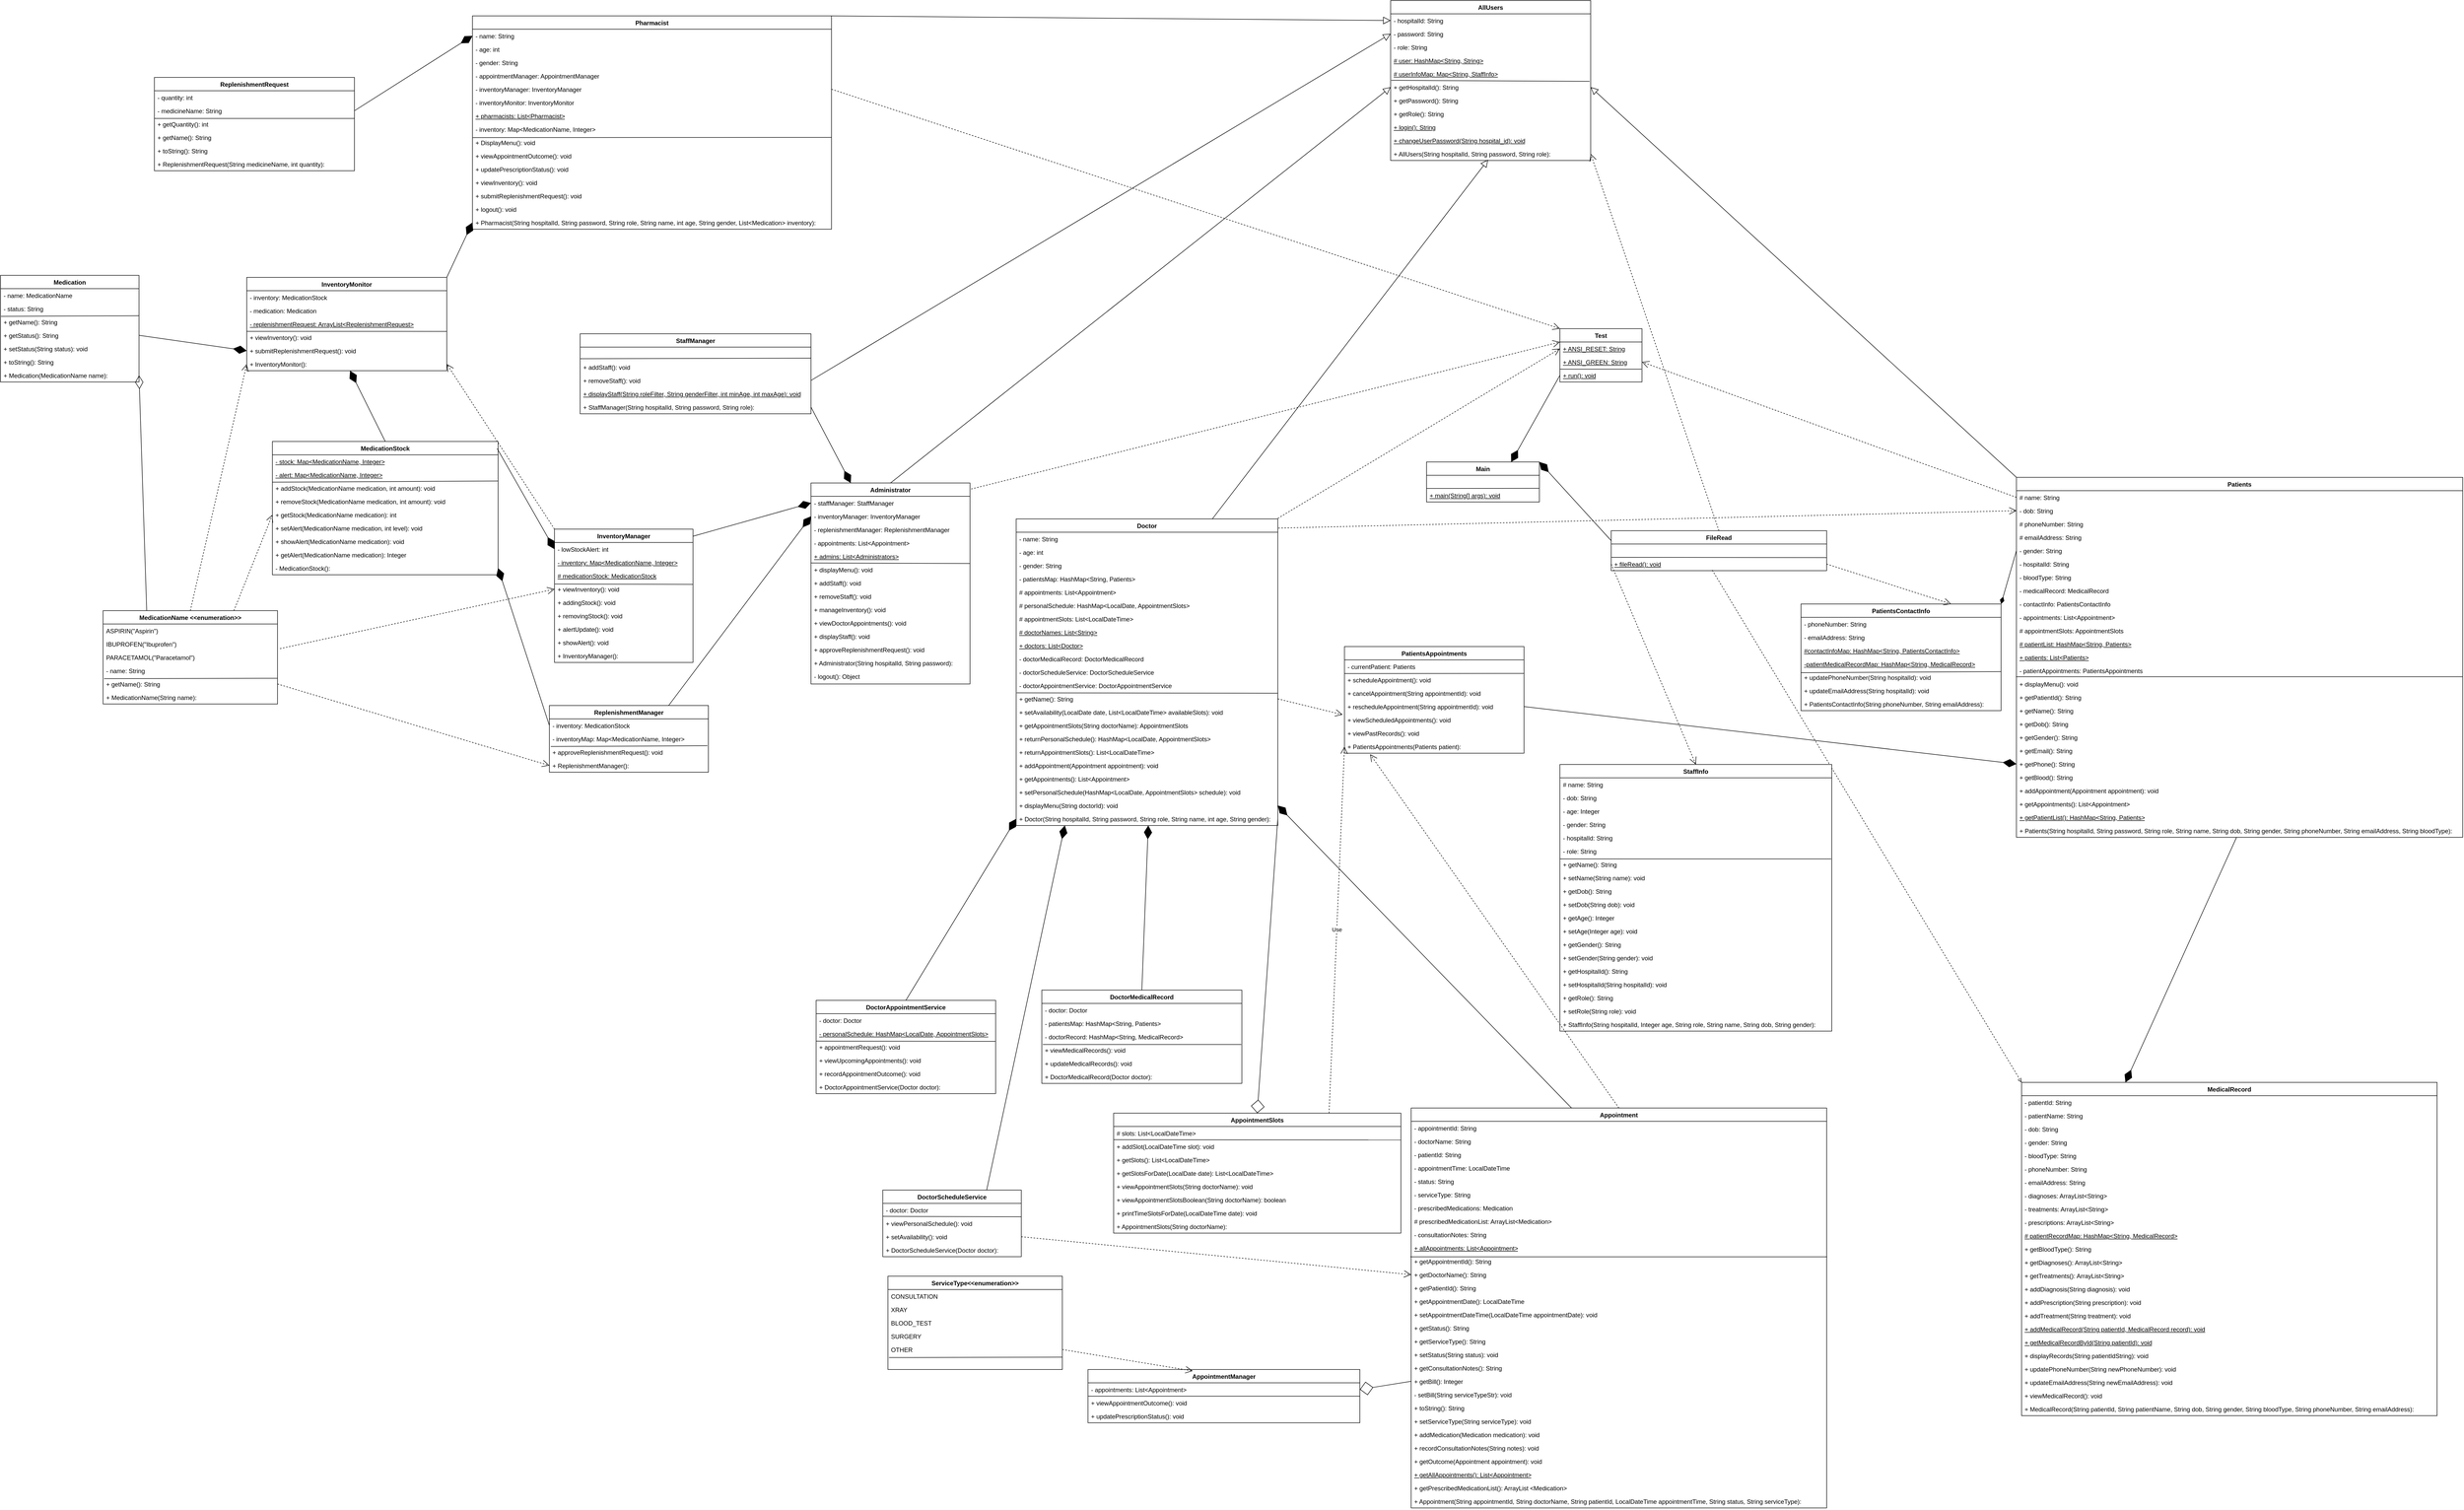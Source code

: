 <mxfile version="24.8.6">
  <diagram name="Page-1" id="liDPp98yr9BljB4ESul7">
    <mxGraphModel grid="1" page="1" gridSize="10" guides="1" tooltips="1" connect="1" arrows="1" fold="1" pageScale="1" pageWidth="192000" pageHeight="1200000000" math="0" shadow="0">
      <root>
        <mxCell id="0" />
        <mxCell id="1" parent="0" />
        <mxCell id="KjGgUwtwHEyZhzQTIDNN-1" value="Administrator" style="swimlane;fontStyle=1;align=center;verticalAlign=top;childLayout=stackLayout;horizontal=1;startSize=26;horizontalStack=0;resizeParent=1;resizeParentMax=0;resizeLast=0;collapsible=1;marginBottom=0;whiteSpace=wrap;html=1;movable=1;resizable=1;rotatable=1;deletable=1;editable=1;locked=0;connectable=1;" vertex="1" parent="1">
          <mxGeometry x="5670" y="1871" width="310" height="392" as="geometry" />
        </mxCell>
        <mxCell id="KjGgUwtwHEyZhzQTIDNN-2" value="- staffManager: StaffManager" style="text;strokeColor=none;fillColor=none;align=left;verticalAlign=top;spacingLeft=4;spacingRight=4;overflow=hidden;rotatable=1;points=[[0,0.5],[1,0.5]];portConstraint=eastwest;whiteSpace=wrap;html=1;movable=1;resizable=1;deletable=1;editable=1;locked=0;connectable=1;" vertex="1" parent="KjGgUwtwHEyZhzQTIDNN-1">
          <mxGeometry y="26" width="310" height="26" as="geometry" />
        </mxCell>
        <mxCell id="KjGgUwtwHEyZhzQTIDNN-3" value="- inventoryManager: InventoryManager" style="text;strokeColor=none;fillColor=none;align=left;verticalAlign=top;spacingLeft=4;spacingRight=4;overflow=hidden;rotatable=1;points=[[0,0.5],[1,0.5]];portConstraint=eastwest;whiteSpace=wrap;html=1;movable=1;resizable=1;deletable=1;editable=1;locked=0;connectable=1;" vertex="1" parent="KjGgUwtwHEyZhzQTIDNN-1">
          <mxGeometry y="52" width="310" height="26" as="geometry" />
        </mxCell>
        <mxCell id="KjGgUwtwHEyZhzQTIDNN-4" value="- replenishmentManager: ReplenishmentManager" style="text;strokeColor=none;fillColor=none;align=left;verticalAlign=top;spacingLeft=4;spacingRight=4;overflow=hidden;rotatable=1;points=[[0,0.5],[1,0.5]];portConstraint=eastwest;whiteSpace=wrap;html=1;movable=1;resizable=1;deletable=1;editable=1;locked=0;connectable=1;" vertex="1" parent="KjGgUwtwHEyZhzQTIDNN-1">
          <mxGeometry y="78" width="310" height="26" as="geometry" />
        </mxCell>
        <mxCell id="KjGgUwtwHEyZhzQTIDNN-15" value="- appointments: List&amp;lt;Appointment&amp;gt;" style="text;strokeColor=none;fillColor=none;align=left;verticalAlign=top;spacingLeft=4;spacingRight=4;overflow=hidden;rotatable=1;points=[[0,0.5],[1,0.5]];portConstraint=eastwest;whiteSpace=wrap;html=1;movable=1;resizable=1;deletable=1;editable=1;locked=0;connectable=1;" vertex="1" parent="KjGgUwtwHEyZhzQTIDNN-1">
          <mxGeometry y="104" width="310" height="26" as="geometry" />
        </mxCell>
        <mxCell id="KjGgUwtwHEyZhzQTIDNN-16" value="&lt;u&gt;+ admins: List&amp;lt;Administrators&amp;gt;&lt;/u&gt;" style="text;strokeColor=none;fillColor=none;align=left;verticalAlign=top;spacingLeft=4;spacingRight=4;overflow=hidden;rotatable=1;points=[[0,0.5],[1,0.5]];portConstraint=eastwest;whiteSpace=wrap;html=1;movable=1;resizable=1;deletable=1;editable=1;locked=0;connectable=1;" vertex="1" parent="KjGgUwtwHEyZhzQTIDNN-1">
          <mxGeometry y="130" width="310" height="26" as="geometry" />
        </mxCell>
        <mxCell id="KjGgUwtwHEyZhzQTIDNN-14" value="" style="endArrow=none;html=1;rounded=0;exitX=-0.002;exitY=-0.038;exitDx=0;exitDy=0;exitPerimeter=0;movable=1;resizable=1;rotatable=1;deletable=1;editable=1;locked=0;connectable=1;" edge="1" parent="KjGgUwtwHEyZhzQTIDNN-1">
          <mxGeometry width="50" height="50" relative="1" as="geometry">
            <mxPoint x="-0.62" y="156.002" as="sourcePoint" />
            <mxPoint x="310" y="156.99" as="targetPoint" />
          </mxGeometry>
        </mxCell>
        <mxCell id="KjGgUwtwHEyZhzQTIDNN-5" value="+ displayMenu(): void" style="text;strokeColor=none;fillColor=none;align=left;verticalAlign=top;spacingLeft=4;spacingRight=4;overflow=hidden;rotatable=1;points=[[0,0.5],[1,0.5]];portConstraint=eastwest;whiteSpace=wrap;html=1;movable=1;resizable=1;deletable=1;editable=1;locked=0;connectable=1;" vertex="1" parent="KjGgUwtwHEyZhzQTIDNN-1">
          <mxGeometry y="156" width="310" height="26" as="geometry" />
        </mxCell>
        <mxCell id="KjGgUwtwHEyZhzQTIDNN-7" value="+ addStaff(): void" style="text;strokeColor=none;fillColor=none;align=left;verticalAlign=top;spacingLeft=4;spacingRight=4;overflow=hidden;rotatable=1;points=[[0,0.5],[1,0.5]];portConstraint=eastwest;whiteSpace=wrap;html=1;movable=1;resizable=1;deletable=1;editable=1;locked=0;connectable=1;" vertex="1" parent="KjGgUwtwHEyZhzQTIDNN-1">
          <mxGeometry y="182" width="310" height="26" as="geometry" />
        </mxCell>
        <mxCell id="KjGgUwtwHEyZhzQTIDNN-8" value="+ removeStaff(): void" style="text;strokeColor=none;fillColor=none;align=left;verticalAlign=top;spacingLeft=4;spacingRight=4;overflow=hidden;rotatable=1;points=[[0,0.5],[1,0.5]];portConstraint=eastwest;whiteSpace=wrap;html=1;movable=1;resizable=1;deletable=1;editable=1;locked=0;connectable=1;" vertex="1" parent="KjGgUwtwHEyZhzQTIDNN-1">
          <mxGeometry y="208" width="310" height="26" as="geometry" />
        </mxCell>
        <mxCell id="KjGgUwtwHEyZhzQTIDNN-9" value="+ manageInventory(): void" style="text;strokeColor=none;fillColor=none;align=left;verticalAlign=top;spacingLeft=4;spacingRight=4;overflow=hidden;rotatable=1;points=[[0,0.5],[1,0.5]];portConstraint=eastwest;whiteSpace=wrap;html=1;movable=1;resizable=1;deletable=1;editable=1;locked=0;connectable=1;" vertex="1" parent="KjGgUwtwHEyZhzQTIDNN-1">
          <mxGeometry y="234" width="310" height="26" as="geometry" />
        </mxCell>
        <mxCell id="KjGgUwtwHEyZhzQTIDNN-10" value="+ viewDoctorAppointments(): void" style="text;strokeColor=none;fillColor=none;align=left;verticalAlign=top;spacingLeft=4;spacingRight=4;overflow=hidden;rotatable=1;points=[[0,0.5],[1,0.5]];portConstraint=eastwest;whiteSpace=wrap;html=1;movable=1;resizable=1;deletable=1;editable=1;locked=0;connectable=1;" vertex="1" parent="KjGgUwtwHEyZhzQTIDNN-1">
          <mxGeometry y="260" width="310" height="26" as="geometry" />
        </mxCell>
        <mxCell id="KjGgUwtwHEyZhzQTIDNN-11" value="+ displayStaff(): void" style="text;strokeColor=none;fillColor=none;align=left;verticalAlign=top;spacingLeft=4;spacingRight=4;overflow=hidden;rotatable=1;points=[[0,0.5],[1,0.5]];portConstraint=eastwest;whiteSpace=wrap;html=1;movable=1;resizable=1;deletable=1;editable=1;locked=0;connectable=1;" vertex="1" parent="KjGgUwtwHEyZhzQTIDNN-1">
          <mxGeometry y="286" width="310" height="26" as="geometry" />
        </mxCell>
        <mxCell id="KjGgUwtwHEyZhzQTIDNN-12" value="+ approveReplenishmentRequest(): void" style="text;strokeColor=none;fillColor=none;align=left;verticalAlign=top;spacingLeft=4;spacingRight=4;overflow=hidden;rotatable=1;points=[[0,0.5],[1,0.5]];portConstraint=eastwest;whiteSpace=wrap;html=1;movable=1;resizable=1;deletable=1;editable=1;locked=0;connectable=1;" vertex="1" parent="KjGgUwtwHEyZhzQTIDNN-1">
          <mxGeometry y="312" width="310" height="26" as="geometry" />
        </mxCell>
        <mxCell id="KjGgUwtwHEyZhzQTIDNN-13" value="+ Administrator(String hospitalId, String password): " style="text;strokeColor=none;fillColor=none;align=left;verticalAlign=top;spacingLeft=4;spacingRight=4;overflow=hidden;rotatable=1;points=[[0,0.5],[1,0.5]];portConstraint=eastwest;whiteSpace=wrap;html=1;movable=1;resizable=1;deletable=1;editable=1;locked=0;connectable=1;" vertex="1" parent="KjGgUwtwHEyZhzQTIDNN-1">
          <mxGeometry y="338" width="310" height="26" as="geometry" />
        </mxCell>
        <mxCell id="KjGgUwtwHEyZhzQTIDNN-6" value="- logout(): Object" style="text;strokeColor=none;fillColor=none;align=left;verticalAlign=top;spacingLeft=4;spacingRight=4;overflow=hidden;rotatable=1;points=[[0,0.5],[1,0.5]];portConstraint=eastwest;whiteSpace=wrap;html=1;movable=1;resizable=1;deletable=1;editable=1;locked=0;connectable=1;" vertex="1" parent="KjGgUwtwHEyZhzQTIDNN-1">
          <mxGeometry y="364" width="310" height="28" as="geometry" />
        </mxCell>
        <mxCell id="KjGgUwtwHEyZhzQTIDNN-17" value="AllUsers" style="swimlane;fontStyle=1;align=center;verticalAlign=top;childLayout=stackLayout;horizontal=1;startSize=26;horizontalStack=0;resizeParent=1;resizeParentMax=0;resizeLast=0;collapsible=1;marginBottom=0;whiteSpace=wrap;html=1;" vertex="1" parent="1">
          <mxGeometry x="6800" y="930" width="390" height="312" as="geometry">
            <mxRectangle x="6220" y="240" width="90" height="30" as="alternateBounds" />
          </mxGeometry>
        </mxCell>
        <mxCell id="KjGgUwtwHEyZhzQTIDNN-18" value="- hospitalId: String" style="text;strokeColor=none;fillColor=none;align=left;verticalAlign=top;spacingLeft=4;spacingRight=4;overflow=hidden;rotatable=0;points=[[0,0.5],[1,0.5]];portConstraint=eastwest;whiteSpace=wrap;html=1;" vertex="1" parent="KjGgUwtwHEyZhzQTIDNN-17">
          <mxGeometry y="26" width="390" height="26" as="geometry" />
        </mxCell>
        <mxCell id="KjGgUwtwHEyZhzQTIDNN-19" value="- password: String" style="text;strokeColor=none;fillColor=none;align=left;verticalAlign=top;spacingLeft=4;spacingRight=4;overflow=hidden;rotatable=0;points=[[0,0.5],[1,0.5]];portConstraint=eastwest;whiteSpace=wrap;html=1;" vertex="1" parent="KjGgUwtwHEyZhzQTIDNN-17">
          <mxGeometry y="52" width="390" height="26" as="geometry" />
        </mxCell>
        <mxCell id="KjGgUwtwHEyZhzQTIDNN-20" value="- role: String" style="text;strokeColor=none;fillColor=none;align=left;verticalAlign=top;spacingLeft=4;spacingRight=4;overflow=hidden;rotatable=0;points=[[0,0.5],[1,0.5]];portConstraint=eastwest;whiteSpace=wrap;html=1;" vertex="1" parent="KjGgUwtwHEyZhzQTIDNN-17">
          <mxGeometry y="78" width="390" height="26" as="geometry" />
        </mxCell>
        <mxCell id="KjGgUwtwHEyZhzQTIDNN-25" value="&lt;u&gt;# user: HashMap&amp;lt;String, String&amp;gt;&lt;/u&gt;" style="text;strokeColor=none;fillColor=none;align=left;verticalAlign=top;spacingLeft=4;spacingRight=4;overflow=hidden;rotatable=0;points=[[0,0.5],[1,0.5]];portConstraint=eastwest;whiteSpace=wrap;html=1;" vertex="1" parent="KjGgUwtwHEyZhzQTIDNN-17">
          <mxGeometry y="104" width="390" height="26" as="geometry" />
        </mxCell>
        <mxCell id="KjGgUwtwHEyZhzQTIDNN-26" value="&lt;u&gt;# userInfoMap: Map&amp;lt;String, StaffInfo&amp;gt;&lt;/u&gt;" style="text;strokeColor=none;fillColor=none;align=left;verticalAlign=top;spacingLeft=4;spacingRight=4;overflow=hidden;rotatable=0;points=[[0,0.5],[1,0.5]];portConstraint=eastwest;whiteSpace=wrap;html=1;" vertex="1" parent="KjGgUwtwHEyZhzQTIDNN-17">
          <mxGeometry y="130" width="390" height="26" as="geometry" />
        </mxCell>
        <mxCell id="KjGgUwtwHEyZhzQTIDNN-21" value="+ getHospitalId(): String" style="text;strokeColor=none;fillColor=none;align=left;verticalAlign=top;spacingLeft=4;spacingRight=4;overflow=hidden;rotatable=0;points=[[0,0.5],[1,0.5]];portConstraint=eastwest;whiteSpace=wrap;html=1;" vertex="1" parent="KjGgUwtwHEyZhzQTIDNN-17">
          <mxGeometry y="156" width="390" height="26" as="geometry" />
        </mxCell>
        <mxCell id="KjGgUwtwHEyZhzQTIDNN-22" value="+ getPassword(): String" style="text;strokeColor=none;fillColor=none;align=left;verticalAlign=top;spacingLeft=4;spacingRight=4;overflow=hidden;rotatable=0;points=[[0,0.5],[1,0.5]];portConstraint=eastwest;whiteSpace=wrap;html=1;" vertex="1" parent="KjGgUwtwHEyZhzQTIDNN-17">
          <mxGeometry y="182" width="390" height="26" as="geometry" />
        </mxCell>
        <mxCell id="KjGgUwtwHEyZhzQTIDNN-23" value="+ getRole(): String" style="text;strokeColor=none;fillColor=none;align=left;verticalAlign=top;spacingLeft=4;spacingRight=4;overflow=hidden;rotatable=0;points=[[0,0.5],[1,0.5]];portConstraint=eastwest;whiteSpace=wrap;html=1;" vertex="1" parent="KjGgUwtwHEyZhzQTIDNN-17">
          <mxGeometry y="208" width="390" height="26" as="geometry" />
        </mxCell>
        <mxCell id="KjGgUwtwHEyZhzQTIDNN-66" value="&lt;u&gt;+ login(): String&lt;/u&gt;" style="text;strokeColor=none;fillColor=none;align=left;verticalAlign=top;spacingLeft=4;spacingRight=4;overflow=hidden;rotatable=0;points=[[0,0.5],[1,0.5]];portConstraint=eastwest;whiteSpace=wrap;html=1;" vertex="1" parent="KjGgUwtwHEyZhzQTIDNN-17">
          <mxGeometry y="234" width="390" height="26" as="geometry" />
        </mxCell>
        <mxCell id="KjGgUwtwHEyZhzQTIDNN-27" value="&lt;u&gt;+ changeUserPassword(String hospital_id): void&lt;/u&gt;" style="text;strokeColor=none;fillColor=none;align=left;verticalAlign=top;spacingLeft=4;spacingRight=4;overflow=hidden;rotatable=0;points=[[0,0.5],[1,0.5]];portConstraint=eastwest;whiteSpace=wrap;html=1;" vertex="1" parent="KjGgUwtwHEyZhzQTIDNN-17">
          <mxGeometry y="260" width="390" height="26" as="geometry" />
        </mxCell>
        <mxCell id="KjGgUwtwHEyZhzQTIDNN-24" value="+ AllUsers(String hospitalId, String password, String role):&amp;nbsp;" style="text;strokeColor=none;fillColor=none;align=left;verticalAlign=top;spacingLeft=4;spacingRight=4;overflow=hidden;rotatable=0;points=[[0,0.5],[1,0.5]];portConstraint=eastwest;whiteSpace=wrap;html=1;" vertex="1" parent="KjGgUwtwHEyZhzQTIDNN-17">
          <mxGeometry y="286" width="390" height="26" as="geometry" />
        </mxCell>
        <mxCell id="KjGgUwtwHEyZhzQTIDNN-28" value="" style="endArrow=none;html=1;rounded=0;exitX=0.003;exitY=-0.013;exitDx=0;exitDy=0;exitPerimeter=0;entryX=0.995;entryY=1.064;entryDx=0;entryDy=0;entryPerimeter=0;" edge="1" parent="KjGgUwtwHEyZhzQTIDNN-17" source="KjGgUwtwHEyZhzQTIDNN-21" target="KjGgUwtwHEyZhzQTIDNN-26">
          <mxGeometry width="50" height="50" relative="1" as="geometry">
            <mxPoint x="140" y="150" as="sourcePoint" />
            <mxPoint x="190" y="100" as="targetPoint" />
          </mxGeometry>
        </mxCell>
        <mxCell id="KjGgUwtwHEyZhzQTIDNN-29" value="Appointment" style="swimlane;fontStyle=1;align=center;verticalAlign=top;childLayout=stackLayout;horizontal=1;startSize=26;horizontalStack=0;resizeParent=1;resizeParentMax=0;resizeLast=0;collapsible=1;marginBottom=0;whiteSpace=wrap;html=1;" vertex="1" parent="1">
          <mxGeometry x="6840" y="3090" width="810" height="780" as="geometry">
            <mxRectangle x="7410" y="1648" width="110" height="30" as="alternateBounds" />
          </mxGeometry>
        </mxCell>
        <mxCell id="KjGgUwtwHEyZhzQTIDNN-30" value="- appointmentId: String" style="text;strokeColor=none;fillColor=none;align=left;verticalAlign=top;spacingLeft=4;spacingRight=4;overflow=hidden;rotatable=0;points=[[0,0.5],[1,0.5]];portConstraint=eastwest;whiteSpace=wrap;html=1;" vertex="1" parent="KjGgUwtwHEyZhzQTIDNN-29">
          <mxGeometry y="26" width="810" height="26" as="geometry" />
        </mxCell>
        <mxCell id="KjGgUwtwHEyZhzQTIDNN-31" value="- doctorName: String" style="text;strokeColor=none;fillColor=none;align=left;verticalAlign=top;spacingLeft=4;spacingRight=4;overflow=hidden;rotatable=0;points=[[0,0.5],[1,0.5]];portConstraint=eastwest;whiteSpace=wrap;html=1;" vertex="1" parent="KjGgUwtwHEyZhzQTIDNN-29">
          <mxGeometry y="52" width="810" height="26" as="geometry" />
        </mxCell>
        <mxCell id="KjGgUwtwHEyZhzQTIDNN-32" value="- patientId: String" style="text;strokeColor=none;fillColor=none;align=left;verticalAlign=top;spacingLeft=4;spacingRight=4;overflow=hidden;rotatable=0;points=[[0,0.5],[1,0.5]];portConstraint=eastwest;whiteSpace=wrap;html=1;" vertex="1" parent="KjGgUwtwHEyZhzQTIDNN-29">
          <mxGeometry y="78" width="810" height="26" as="geometry" />
        </mxCell>
        <mxCell id="KjGgUwtwHEyZhzQTIDNN-33" value="- appointmentTime: LocalDateTime" style="text;strokeColor=none;fillColor=none;align=left;verticalAlign=top;spacingLeft=4;spacingRight=4;overflow=hidden;rotatable=0;points=[[0,0.5],[1,0.5]];portConstraint=eastwest;whiteSpace=wrap;html=1;" vertex="1" parent="KjGgUwtwHEyZhzQTIDNN-29">
          <mxGeometry y="104" width="810" height="26" as="geometry" />
        </mxCell>
        <mxCell id="KjGgUwtwHEyZhzQTIDNN-34" value="- status: String" style="text;strokeColor=none;fillColor=none;align=left;verticalAlign=top;spacingLeft=4;spacingRight=4;overflow=hidden;rotatable=0;points=[[0,0.5],[1,0.5]];portConstraint=eastwest;whiteSpace=wrap;html=1;" vertex="1" parent="KjGgUwtwHEyZhzQTIDNN-29">
          <mxGeometry y="130" width="810" height="26" as="geometry" />
        </mxCell>
        <mxCell id="KjGgUwtwHEyZhzQTIDNN-35" value="- serviceType: String" style="text;strokeColor=none;fillColor=none;align=left;verticalAlign=top;spacingLeft=4;spacingRight=4;overflow=hidden;rotatable=0;points=[[0,0.5],[1,0.5]];portConstraint=eastwest;whiteSpace=wrap;html=1;" vertex="1" parent="KjGgUwtwHEyZhzQTIDNN-29">
          <mxGeometry y="156" width="810" height="26" as="geometry" />
        </mxCell>
        <mxCell id="KjGgUwtwHEyZhzQTIDNN-36" value="- prescribedMedications: Medication" style="text;strokeColor=none;fillColor=none;align=left;verticalAlign=top;spacingLeft=4;spacingRight=4;overflow=hidden;rotatable=0;points=[[0,0.5],[1,0.5]];portConstraint=eastwest;whiteSpace=wrap;html=1;" vertex="1" parent="KjGgUwtwHEyZhzQTIDNN-29">
          <mxGeometry y="182" width="810" height="26" as="geometry" />
        </mxCell>
        <mxCell id="KjGgUwtwHEyZhzQTIDNN-37" value="# prescribedMedicationList: ArrayList&amp;lt;Medication&amp;gt;" style="text;strokeColor=none;fillColor=none;align=left;verticalAlign=top;spacingLeft=4;spacingRight=4;overflow=hidden;rotatable=0;points=[[0,0.5],[1,0.5]];portConstraint=eastwest;whiteSpace=wrap;html=1;" vertex="1" parent="KjGgUwtwHEyZhzQTIDNN-29">
          <mxGeometry y="208" width="810" height="26" as="geometry" />
        </mxCell>
        <mxCell id="KjGgUwtwHEyZhzQTIDNN-38" value="- consultationNotes: String" style="text;strokeColor=none;fillColor=none;align=left;verticalAlign=top;spacingLeft=4;spacingRight=4;overflow=hidden;rotatable=0;points=[[0,0.5],[1,0.5]];portConstraint=eastwest;whiteSpace=wrap;html=1;" vertex="1" parent="KjGgUwtwHEyZhzQTIDNN-29">
          <mxGeometry y="234" width="810" height="26" as="geometry" />
        </mxCell>
        <mxCell id="KjGgUwtwHEyZhzQTIDNN-67" value="&lt;u&gt;+ allAppointments: List&amp;lt;Appointment&amp;gt;&lt;/u&gt;" style="text;strokeColor=none;fillColor=none;align=left;verticalAlign=top;spacingLeft=4;spacingRight=4;overflow=hidden;rotatable=0;points=[[0,0.5],[1,0.5]];portConstraint=eastwest;whiteSpace=wrap;html=1;" vertex="1" parent="KjGgUwtwHEyZhzQTIDNN-29">
          <mxGeometry y="260" width="810" height="26" as="geometry" />
        </mxCell>
        <mxCell id="KjGgUwtwHEyZhzQTIDNN-39" value="+ getAppointmentId(): String" style="text;strokeColor=none;fillColor=none;align=left;verticalAlign=top;spacingLeft=4;spacingRight=4;overflow=hidden;rotatable=0;points=[[0,0.5],[1,0.5]];portConstraint=eastwest;whiteSpace=wrap;html=1;" vertex="1" parent="KjGgUwtwHEyZhzQTIDNN-29">
          <mxGeometry y="286" width="810" height="26" as="geometry" />
        </mxCell>
        <mxCell id="KjGgUwtwHEyZhzQTIDNN-40" value="+ getDoctorName(): String" style="text;strokeColor=none;fillColor=none;align=left;verticalAlign=top;spacingLeft=4;spacingRight=4;overflow=hidden;rotatable=0;points=[[0,0.5],[1,0.5]];portConstraint=eastwest;whiteSpace=wrap;html=1;" vertex="1" parent="KjGgUwtwHEyZhzQTIDNN-29">
          <mxGeometry y="312" width="810" height="26" as="geometry" />
        </mxCell>
        <mxCell id="KjGgUwtwHEyZhzQTIDNN-41" value="+ getPatientId(): String" style="text;strokeColor=none;fillColor=none;align=left;verticalAlign=top;spacingLeft=4;spacingRight=4;overflow=hidden;rotatable=0;points=[[0,0.5],[1,0.5]];portConstraint=eastwest;whiteSpace=wrap;html=1;" vertex="1" parent="KjGgUwtwHEyZhzQTIDNN-29">
          <mxGeometry y="338" width="810" height="26" as="geometry" />
        </mxCell>
        <mxCell id="KjGgUwtwHEyZhzQTIDNN-42" value="+ getAppointmentDate(): LocalDateTime" style="text;strokeColor=none;fillColor=none;align=left;verticalAlign=top;spacingLeft=4;spacingRight=4;overflow=hidden;rotatable=0;points=[[0,0.5],[1,0.5]];portConstraint=eastwest;whiteSpace=wrap;html=1;" vertex="1" parent="KjGgUwtwHEyZhzQTIDNN-29">
          <mxGeometry y="364" width="810" height="26" as="geometry" />
        </mxCell>
        <mxCell id="KjGgUwtwHEyZhzQTIDNN-43" value="+ setAppointmentDateTime(LocalDateTime appointmentDate): void" style="text;strokeColor=none;fillColor=none;align=left;verticalAlign=top;spacingLeft=4;spacingRight=4;overflow=hidden;rotatable=0;points=[[0,0.5],[1,0.5]];portConstraint=eastwest;whiteSpace=wrap;html=1;" vertex="1" parent="KjGgUwtwHEyZhzQTIDNN-29">
          <mxGeometry y="390" width="810" height="26" as="geometry" />
        </mxCell>
        <mxCell id="KjGgUwtwHEyZhzQTIDNN-44" value="+ getStatus(): String" style="text;strokeColor=none;fillColor=none;align=left;verticalAlign=top;spacingLeft=4;spacingRight=4;overflow=hidden;rotatable=0;points=[[0,0.5],[1,0.5]];portConstraint=eastwest;whiteSpace=wrap;html=1;" vertex="1" parent="KjGgUwtwHEyZhzQTIDNN-29">
          <mxGeometry y="416" width="810" height="26" as="geometry" />
        </mxCell>
        <mxCell id="KjGgUwtwHEyZhzQTIDNN-45" value="+ getServiceType(): String" style="text;strokeColor=none;fillColor=none;align=left;verticalAlign=top;spacingLeft=4;spacingRight=4;overflow=hidden;rotatable=0;points=[[0,0.5],[1,0.5]];portConstraint=eastwest;whiteSpace=wrap;html=1;" vertex="1" parent="KjGgUwtwHEyZhzQTIDNN-29">
          <mxGeometry y="442" width="810" height="26" as="geometry" />
        </mxCell>
        <mxCell id="KjGgUwtwHEyZhzQTIDNN-46" value="+ setStatus(String status): void" style="text;strokeColor=none;fillColor=none;align=left;verticalAlign=top;spacingLeft=4;spacingRight=4;overflow=hidden;rotatable=0;points=[[0,0.5],[1,0.5]];portConstraint=eastwest;whiteSpace=wrap;html=1;" vertex="1" parent="KjGgUwtwHEyZhzQTIDNN-29">
          <mxGeometry y="468" width="810" height="26" as="geometry" />
        </mxCell>
        <mxCell id="KjGgUwtwHEyZhzQTIDNN-47" value="+ getConsultationNotes(): String" style="text;strokeColor=none;fillColor=none;align=left;verticalAlign=top;spacingLeft=4;spacingRight=4;overflow=hidden;rotatable=0;points=[[0,0.5],[1,0.5]];portConstraint=eastwest;whiteSpace=wrap;html=1;" vertex="1" parent="KjGgUwtwHEyZhzQTIDNN-29">
          <mxGeometry y="494" width="810" height="26" as="geometry" />
        </mxCell>
        <mxCell id="KjGgUwtwHEyZhzQTIDNN-48" value="+ getBill(): Integer" style="text;strokeColor=none;fillColor=none;align=left;verticalAlign=top;spacingLeft=4;spacingRight=4;overflow=hidden;rotatable=0;points=[[0,0.5],[1,0.5]];portConstraint=eastwest;whiteSpace=wrap;html=1;" vertex="1" parent="KjGgUwtwHEyZhzQTIDNN-29">
          <mxGeometry y="520" width="810" height="26" as="geometry" />
        </mxCell>
        <mxCell id="KjGgUwtwHEyZhzQTIDNN-49" value="- setBill(String serviceTypeStr): void" style="text;strokeColor=none;fillColor=none;align=left;verticalAlign=top;spacingLeft=4;spacingRight=4;overflow=hidden;rotatable=0;points=[[0,0.5],[1,0.5]];portConstraint=eastwest;whiteSpace=wrap;html=1;" vertex="1" parent="KjGgUwtwHEyZhzQTIDNN-29">
          <mxGeometry y="546" width="810" height="26" as="geometry" />
        </mxCell>
        <mxCell id="KjGgUwtwHEyZhzQTIDNN-50" value="+ toString(): String" style="text;strokeColor=none;fillColor=none;align=left;verticalAlign=top;spacingLeft=4;spacingRight=4;overflow=hidden;rotatable=0;points=[[0,0.5],[1,0.5]];portConstraint=eastwest;whiteSpace=wrap;html=1;" vertex="1" parent="KjGgUwtwHEyZhzQTIDNN-29">
          <mxGeometry y="572" width="810" height="26" as="geometry" />
        </mxCell>
        <mxCell id="KjGgUwtwHEyZhzQTIDNN-51" value="+ setServiceType(String serviceType): void" style="text;strokeColor=none;fillColor=none;align=left;verticalAlign=top;spacingLeft=4;spacingRight=4;overflow=hidden;rotatable=0;points=[[0,0.5],[1,0.5]];portConstraint=eastwest;whiteSpace=wrap;html=1;" vertex="1" parent="KjGgUwtwHEyZhzQTIDNN-29">
          <mxGeometry y="598" width="810" height="26" as="geometry" />
        </mxCell>
        <mxCell id="KjGgUwtwHEyZhzQTIDNN-52" value="+ addMedication(Medication medication): void" style="text;strokeColor=none;fillColor=none;align=left;verticalAlign=top;spacingLeft=4;spacingRight=4;overflow=hidden;rotatable=0;points=[[0,0.5],[1,0.5]];portConstraint=eastwest;whiteSpace=wrap;html=1;" vertex="1" parent="KjGgUwtwHEyZhzQTIDNN-29">
          <mxGeometry y="624" width="810" height="26" as="geometry" />
        </mxCell>
        <mxCell id="KjGgUwtwHEyZhzQTIDNN-53" value="+ recordConsultationNotes(String notes): void" style="text;strokeColor=none;fillColor=none;align=left;verticalAlign=top;spacingLeft=4;spacingRight=4;overflow=hidden;rotatable=0;points=[[0,0.5],[1,0.5]];portConstraint=eastwest;whiteSpace=wrap;html=1;" vertex="1" parent="KjGgUwtwHEyZhzQTIDNN-29">
          <mxGeometry y="650" width="810" height="26" as="geometry" />
        </mxCell>
        <mxCell id="KjGgUwtwHEyZhzQTIDNN-54" value="+ getOutcome(Appointment appointment): void" style="text;strokeColor=none;fillColor=none;align=left;verticalAlign=top;spacingLeft=4;spacingRight=4;overflow=hidden;rotatable=0;points=[[0,0.5],[1,0.5]];portConstraint=eastwest;whiteSpace=wrap;html=1;" vertex="1" parent="KjGgUwtwHEyZhzQTIDNN-29">
          <mxGeometry y="676" width="810" height="26" as="geometry" />
        </mxCell>
        <mxCell id="KjGgUwtwHEyZhzQTIDNN-58" value="&lt;u&gt;+ getAllAppointments(): List&amp;lt;Appointment&amp;gt;&lt;/u&gt;" style="text;strokeColor=none;fillColor=none;align=left;verticalAlign=top;spacingLeft=4;spacingRight=4;overflow=hidden;rotatable=0;points=[[0,0.5],[1,0.5]];portConstraint=eastwest;whiteSpace=wrap;html=1;" vertex="1" parent="KjGgUwtwHEyZhzQTIDNN-29">
          <mxGeometry y="702" width="810" height="26" as="geometry" />
        </mxCell>
        <mxCell id="KjGgUwtwHEyZhzQTIDNN-55" value="+ getPrescribedMedicationList(): ArrayList &amp;lt;Medication&amp;gt;" style="text;strokeColor=none;fillColor=none;align=left;verticalAlign=top;spacingLeft=4;spacingRight=4;overflow=hidden;rotatable=0;points=[[0,0.5],[1,0.5]];portConstraint=eastwest;whiteSpace=wrap;html=1;" vertex="1" parent="KjGgUwtwHEyZhzQTIDNN-29">
          <mxGeometry y="728" width="810" height="26" as="geometry" />
        </mxCell>
        <mxCell id="KjGgUwtwHEyZhzQTIDNN-56" value="+ Appointment(String appointmentId, String doctorName, String patientId, LocalDateTime appointmentTime, String status, String serviceType): " style="text;strokeColor=none;fillColor=none;align=left;verticalAlign=top;spacingLeft=4;spacingRight=4;overflow=hidden;rotatable=0;points=[[0,0.5],[1,0.5]];portConstraint=eastwest;whiteSpace=wrap;html=1;" vertex="1" parent="KjGgUwtwHEyZhzQTIDNN-29">
          <mxGeometry y="754" width="810" height="26" as="geometry" />
        </mxCell>
        <mxCell id="KjGgUwtwHEyZhzQTIDNN-59" value="" style="endArrow=none;html=1;rounded=0;exitX=-0.002;exitY=0.163;exitDx=0;exitDy=0;exitPerimeter=0;entryX=1.001;entryY=0.163;entryDx=0;entryDy=0;entryPerimeter=0;" edge="1" parent="KjGgUwtwHEyZhzQTIDNN-29" source="KjGgUwtwHEyZhzQTIDNN-39" target="KjGgUwtwHEyZhzQTIDNN-39">
          <mxGeometry width="50" height="50" relative="1" as="geometry">
            <mxPoint x="350" y="280" as="sourcePoint" />
            <mxPoint x="400" y="230" as="targetPoint" />
          </mxGeometry>
        </mxCell>
        <mxCell id="KjGgUwtwHEyZhzQTIDNN-60" value="AppointmentManager" style="swimlane;fontStyle=1;align=center;verticalAlign=top;childLayout=stackLayout;horizontal=1;startSize=26;horizontalStack=0;resizeParent=1;resizeParentMax=0;resizeLast=0;collapsible=1;marginBottom=0;whiteSpace=wrap;html=1;" vertex="1" parent="1">
          <mxGeometry x="6210" y="3600" width="530" height="104" as="geometry">
            <mxRectangle x="8390" y="1448" width="160" height="30" as="alternateBounds" />
          </mxGeometry>
        </mxCell>
        <mxCell id="KjGgUwtwHEyZhzQTIDNN-63" value="- appointments: List&amp;lt;Appointment&amp;gt;" style="text;strokeColor=none;fillColor=none;align=left;verticalAlign=top;spacingLeft=4;spacingRight=4;overflow=hidden;rotatable=0;points=[[0,0.5],[1,0.5]];portConstraint=eastwest;whiteSpace=wrap;html=1;" vertex="1" parent="KjGgUwtwHEyZhzQTIDNN-60">
          <mxGeometry y="26" width="530" height="26" as="geometry" />
        </mxCell>
        <mxCell id="KjGgUwtwHEyZhzQTIDNN-61" value="+ viewAppointmentOutcome(): void" style="text;strokeColor=none;fillColor=none;align=left;verticalAlign=top;spacingLeft=4;spacingRight=4;overflow=hidden;rotatable=0;points=[[0,0.5],[1,0.5]];portConstraint=eastwest;whiteSpace=wrap;html=1;" vertex="1" parent="KjGgUwtwHEyZhzQTIDNN-60">
          <mxGeometry y="52" width="530" height="26" as="geometry" />
        </mxCell>
        <mxCell id="KjGgUwtwHEyZhzQTIDNN-62" value="+ updatePrescriptionStatus(): void" style="text;strokeColor=none;fillColor=none;align=left;verticalAlign=top;spacingLeft=4;spacingRight=4;overflow=hidden;rotatable=0;points=[[0,0.5],[1,0.5]];portConstraint=eastwest;whiteSpace=wrap;html=1;" vertex="1" parent="KjGgUwtwHEyZhzQTIDNN-60">
          <mxGeometry y="78" width="530" height="26" as="geometry" />
        </mxCell>
        <mxCell id="KjGgUwtwHEyZhzQTIDNN-65" value="" style="endArrow=none;html=1;rounded=0;" edge="1" parent="KjGgUwtwHEyZhzQTIDNN-60">
          <mxGeometry width="50" height="50" relative="1" as="geometry">
            <mxPoint y="52" as="sourcePoint" />
            <mxPoint x="530" y="52" as="targetPoint" />
          </mxGeometry>
        </mxCell>
        <mxCell id="KjGgUwtwHEyZhzQTIDNN-68" value="AppointmentSlots" style="swimlane;fontStyle=1;align=center;verticalAlign=top;childLayout=stackLayout;horizontal=1;startSize=26;horizontalStack=0;resizeParent=1;resizeParentMax=0;resizeLast=0;collapsible=1;marginBottom=0;whiteSpace=wrap;html=1;" vertex="1" parent="1">
          <mxGeometry x="6260" y="3100" width="560" height="234" as="geometry" />
        </mxCell>
        <mxCell id="KjGgUwtwHEyZhzQTIDNN-69" value="# slots: List&amp;lt;LocalDateTime&amp;gt;" style="text;strokeColor=none;fillColor=none;align=left;verticalAlign=top;spacingLeft=4;spacingRight=4;overflow=hidden;rotatable=0;points=[[0,0.5],[1,0.5]];portConstraint=eastwest;whiteSpace=wrap;html=1;" vertex="1" parent="KjGgUwtwHEyZhzQTIDNN-68">
          <mxGeometry y="26" width="560" height="26" as="geometry" />
        </mxCell>
        <mxCell id="KjGgUwtwHEyZhzQTIDNN-71" value="+ addSlot(LocalDateTime slot): void" style="text;strokeColor=none;fillColor=none;align=left;verticalAlign=top;spacingLeft=4;spacingRight=4;overflow=hidden;rotatable=0;points=[[0,0.5],[1,0.5]];portConstraint=eastwest;whiteSpace=wrap;html=1;" vertex="1" parent="KjGgUwtwHEyZhzQTIDNN-68">
          <mxGeometry y="52" width="560" height="26" as="geometry" />
        </mxCell>
        <mxCell id="KjGgUwtwHEyZhzQTIDNN-72" value="+ getSlots(): List&amp;lt;LocalDateTime&amp;gt;" style="text;strokeColor=none;fillColor=none;align=left;verticalAlign=top;spacingLeft=4;spacingRight=4;overflow=hidden;rotatable=0;points=[[0,0.5],[1,0.5]];portConstraint=eastwest;whiteSpace=wrap;html=1;" vertex="1" parent="KjGgUwtwHEyZhzQTIDNN-68">
          <mxGeometry y="78" width="560" height="26" as="geometry" />
        </mxCell>
        <mxCell id="KjGgUwtwHEyZhzQTIDNN-73" value="+ getSlotsForDate(LocalDate date): List&amp;lt;LocalDateTime&amp;gt;" style="text;strokeColor=none;fillColor=none;align=left;verticalAlign=top;spacingLeft=4;spacingRight=4;overflow=hidden;rotatable=0;points=[[0,0.5],[1,0.5]];portConstraint=eastwest;whiteSpace=wrap;html=1;" vertex="1" parent="KjGgUwtwHEyZhzQTIDNN-68">
          <mxGeometry y="104" width="560" height="26" as="geometry" />
        </mxCell>
        <mxCell id="KjGgUwtwHEyZhzQTIDNN-74" value="+ viewAppointmentSlots(String doctorName): void" style="text;strokeColor=none;fillColor=none;align=left;verticalAlign=top;spacingLeft=4;spacingRight=4;overflow=hidden;rotatable=0;points=[[0,0.5],[1,0.5]];portConstraint=eastwest;whiteSpace=wrap;html=1;" vertex="1" parent="KjGgUwtwHEyZhzQTIDNN-68">
          <mxGeometry y="130" width="560" height="26" as="geometry" />
        </mxCell>
        <mxCell id="KjGgUwtwHEyZhzQTIDNN-75" value="+ viewAppointmentSlotsBoolean(String doctorName): boolean" style="text;strokeColor=none;fillColor=none;align=left;verticalAlign=top;spacingLeft=4;spacingRight=4;overflow=hidden;rotatable=0;points=[[0,0.5],[1,0.5]];portConstraint=eastwest;whiteSpace=wrap;html=1;" vertex="1" parent="KjGgUwtwHEyZhzQTIDNN-68">
          <mxGeometry y="156" width="560" height="26" as="geometry" />
        </mxCell>
        <mxCell id="KjGgUwtwHEyZhzQTIDNN-76" value="+ printTimeSlotsForDate(LocalDateTime date): void" style="text;strokeColor=none;fillColor=none;align=left;verticalAlign=top;spacingLeft=4;spacingRight=4;overflow=hidden;rotatable=0;points=[[0,0.5],[1,0.5]];portConstraint=eastwest;whiteSpace=wrap;html=1;" vertex="1" parent="KjGgUwtwHEyZhzQTIDNN-68">
          <mxGeometry y="182" width="560" height="26" as="geometry" />
        </mxCell>
        <mxCell id="KjGgUwtwHEyZhzQTIDNN-77" value="+ AppointmentSlots(String doctorName): " style="text;strokeColor=none;fillColor=none;align=left;verticalAlign=top;spacingLeft=4;spacingRight=4;overflow=hidden;rotatable=0;points=[[0,0.5],[1,0.5]];portConstraint=eastwest;whiteSpace=wrap;html=1;" vertex="1" parent="KjGgUwtwHEyZhzQTIDNN-68">
          <mxGeometry y="208" width="560" height="26" as="geometry" />
        </mxCell>
        <mxCell id="KjGgUwtwHEyZhzQTIDNN-81" value="" style="endArrow=none;html=1;rounded=0;entryX=1;entryY=0.011;entryDx=0;entryDy=0;entryPerimeter=0;exitX=0.001;exitY=0.99;exitDx=0;exitDy=0;exitPerimeter=0;" edge="1" parent="KjGgUwtwHEyZhzQTIDNN-68" source="KjGgUwtwHEyZhzQTIDNN-69" target="KjGgUwtwHEyZhzQTIDNN-71">
          <mxGeometry width="50" height="50" relative="1" as="geometry">
            <mxPoint y="52" as="sourcePoint" />
            <mxPoint x="300" y="70" as="targetPoint" />
          </mxGeometry>
        </mxCell>
        <mxCell id="KjGgUwtwHEyZhzQTIDNN-82" value="Doctor" style="swimlane;fontStyle=1;align=center;verticalAlign=top;childLayout=stackLayout;horizontal=1;startSize=26;horizontalStack=0;resizeParent=1;resizeParentMax=0;resizeLast=0;collapsible=1;marginBottom=0;whiteSpace=wrap;html=1;" vertex="1" parent="1">
          <mxGeometry x="6070" y="1941" width="510" height="598" as="geometry">
            <mxRectangle x="6340" y="670" width="80" height="30" as="alternateBounds" />
          </mxGeometry>
        </mxCell>
        <mxCell id="KjGgUwtwHEyZhzQTIDNN-83" value="- name: String" style="text;strokeColor=none;fillColor=none;align=left;verticalAlign=top;spacingLeft=4;spacingRight=4;overflow=hidden;rotatable=0;points=[[0,0.5],[1,0.5]];portConstraint=eastwest;whiteSpace=wrap;html=1;" vertex="1" parent="KjGgUwtwHEyZhzQTIDNN-82">
          <mxGeometry y="26" width="510" height="26" as="geometry" />
        </mxCell>
        <mxCell id="KjGgUwtwHEyZhzQTIDNN-84" value="- age: int" style="text;strokeColor=none;fillColor=none;align=left;verticalAlign=top;spacingLeft=4;spacingRight=4;overflow=hidden;rotatable=0;points=[[0,0.5],[1,0.5]];portConstraint=eastwest;whiteSpace=wrap;html=1;" vertex="1" parent="KjGgUwtwHEyZhzQTIDNN-82">
          <mxGeometry y="52" width="510" height="26" as="geometry" />
        </mxCell>
        <mxCell id="KjGgUwtwHEyZhzQTIDNN-85" value="- gender: String" style="text;strokeColor=none;fillColor=none;align=left;verticalAlign=top;spacingLeft=4;spacingRight=4;overflow=hidden;rotatable=0;points=[[0,0.5],[1,0.5]];portConstraint=eastwest;whiteSpace=wrap;html=1;" vertex="1" parent="KjGgUwtwHEyZhzQTIDNN-82">
          <mxGeometry y="78" width="510" height="26" as="geometry" />
        </mxCell>
        <mxCell id="KjGgUwtwHEyZhzQTIDNN-100" value="- patientsMap: HashMap&amp;lt;String, Patients&amp;gt;" style="text;strokeColor=none;fillColor=none;align=left;verticalAlign=top;spacingLeft=4;spacingRight=4;overflow=hidden;rotatable=0;points=[[0,0.5],[1,0.5]];portConstraint=eastwest;whiteSpace=wrap;html=1;" vertex="1" parent="KjGgUwtwHEyZhzQTIDNN-82">
          <mxGeometry y="104" width="510" height="26" as="geometry" />
        </mxCell>
        <mxCell id="KjGgUwtwHEyZhzQTIDNN-86" value="# appointments: List&amp;lt;Appointment&amp;gt;" style="text;strokeColor=none;fillColor=none;align=left;verticalAlign=top;spacingLeft=4;spacingRight=4;overflow=hidden;rotatable=0;points=[[0,0.5],[1,0.5]];portConstraint=eastwest;whiteSpace=wrap;html=1;" vertex="1" parent="KjGgUwtwHEyZhzQTIDNN-82">
          <mxGeometry y="130" width="510" height="26" as="geometry" />
        </mxCell>
        <mxCell id="KjGgUwtwHEyZhzQTIDNN-101" value="# personalSchedule: HashMap&amp;lt;&lt;font face=&quot;Helvetica&quot; style=&quot;font-size: 12px;&quot;&gt;&lt;span style=&quot;white-space: pre;&quot;&gt;LocalDate&lt;/span&gt;&lt;span style=&quot;background-color: rgb(255, 255, 255); white-space: pre;&quot;&gt;, &lt;/span&gt;&lt;span style=&quot;white-space: pre;&quot;&gt;AppointmentSlots&lt;/span&gt;&lt;/font&gt;&lt;span style=&quot;background-color: initial;&quot;&gt;&amp;gt;&lt;/span&gt;" style="text;strokeColor=none;fillColor=none;align=left;verticalAlign=top;spacingLeft=4;spacingRight=4;overflow=hidden;rotatable=0;points=[[0,0.5],[1,0.5]];portConstraint=eastwest;whiteSpace=wrap;html=1;" vertex="1" parent="KjGgUwtwHEyZhzQTIDNN-82">
          <mxGeometry y="156" width="510" height="26" as="geometry" />
        </mxCell>
        <mxCell id="KjGgUwtwHEyZhzQTIDNN-87" value="# appointmentSlots: List&amp;lt;LocalDateTime&amp;gt;" style="text;strokeColor=none;fillColor=none;align=left;verticalAlign=top;spacingLeft=4;spacingRight=4;overflow=hidden;rotatable=0;points=[[0,0.5],[1,0.5]];portConstraint=eastwest;whiteSpace=wrap;html=1;" vertex="1" parent="KjGgUwtwHEyZhzQTIDNN-82">
          <mxGeometry y="182" width="510" height="26" as="geometry" />
        </mxCell>
        <mxCell id="KjGgUwtwHEyZhzQTIDNN-103" value="&lt;u&gt;# doctorNames: List&amp;lt;String&amp;gt;&lt;/u&gt;" style="text;strokeColor=none;fillColor=none;align=left;verticalAlign=top;spacingLeft=4;spacingRight=4;overflow=hidden;rotatable=0;points=[[0,0.5],[1,0.5]];portConstraint=eastwest;whiteSpace=wrap;html=1;" vertex="1" parent="KjGgUwtwHEyZhzQTIDNN-82">
          <mxGeometry y="208" width="510" height="26" as="geometry" />
        </mxCell>
        <mxCell id="KjGgUwtwHEyZhzQTIDNN-104" value="&lt;u&gt;+ doctors: List&amp;lt;Doctor&amp;gt;&lt;/u&gt;" style="text;strokeColor=none;fillColor=none;align=left;verticalAlign=top;spacingLeft=4;spacingRight=4;overflow=hidden;rotatable=0;points=[[0,0.5],[1,0.5]];portConstraint=eastwest;whiteSpace=wrap;html=1;" vertex="1" parent="KjGgUwtwHEyZhzQTIDNN-82">
          <mxGeometry y="234" width="510" height="26" as="geometry" />
        </mxCell>
        <mxCell id="KjGgUwtwHEyZhzQTIDNN-88" value="- doctorMedicalRecord: DoctorMedicalRecord" style="text;strokeColor=none;fillColor=none;align=left;verticalAlign=top;spacingLeft=4;spacingRight=4;overflow=hidden;rotatable=0;points=[[0,0.5],[1,0.5]];portConstraint=eastwest;whiteSpace=wrap;html=1;" vertex="1" parent="KjGgUwtwHEyZhzQTIDNN-82">
          <mxGeometry y="260" width="510" height="26" as="geometry" />
        </mxCell>
        <mxCell id="KjGgUwtwHEyZhzQTIDNN-89" value="- doctorScheduleService: DoctorScheduleService" style="text;strokeColor=none;fillColor=none;align=left;verticalAlign=top;spacingLeft=4;spacingRight=4;overflow=hidden;rotatable=0;points=[[0,0.5],[1,0.5]];portConstraint=eastwest;whiteSpace=wrap;html=1;" vertex="1" parent="KjGgUwtwHEyZhzQTIDNN-82">
          <mxGeometry y="286" width="510" height="26" as="geometry" />
        </mxCell>
        <mxCell id="KjGgUwtwHEyZhzQTIDNN-90" value="- doctorAppointmentService: DoctorAppointmentService" style="text;strokeColor=none;fillColor=none;align=left;verticalAlign=top;spacingLeft=4;spacingRight=4;overflow=hidden;rotatable=0;points=[[0,0.5],[1,0.5]];portConstraint=eastwest;whiteSpace=wrap;html=1;" vertex="1" parent="KjGgUwtwHEyZhzQTIDNN-82">
          <mxGeometry y="312" width="510" height="26" as="geometry" />
        </mxCell>
        <mxCell id="KjGgUwtwHEyZhzQTIDNN-91" value="+ getName(): String" style="text;strokeColor=none;fillColor=none;align=left;verticalAlign=top;spacingLeft=4;spacingRight=4;overflow=hidden;rotatable=0;points=[[0,0.5],[1,0.5]];portConstraint=eastwest;whiteSpace=wrap;html=1;" vertex="1" parent="KjGgUwtwHEyZhzQTIDNN-82">
          <mxGeometry y="338" width="510" height="26" as="geometry" />
        </mxCell>
        <mxCell id="KjGgUwtwHEyZhzQTIDNN-92" value="+ setAvailability(LocalDate date, List&amp;lt;LocalDateTime&amp;gt; availableSlots): void" style="text;strokeColor=none;fillColor=none;align=left;verticalAlign=top;spacingLeft=4;spacingRight=4;overflow=hidden;rotatable=0;points=[[0,0.5],[1,0.5]];portConstraint=eastwest;whiteSpace=wrap;html=1;" vertex="1" parent="KjGgUwtwHEyZhzQTIDNN-82">
          <mxGeometry y="364" width="510" height="26" as="geometry" />
        </mxCell>
        <mxCell id="KjGgUwtwHEyZhzQTIDNN-93" value="+ getAppointmentSlots(String doctorName): AppointmentSlots" style="text;strokeColor=none;fillColor=none;align=left;verticalAlign=top;spacingLeft=4;spacingRight=4;overflow=hidden;rotatable=0;points=[[0,0.5],[1,0.5]];portConstraint=eastwest;whiteSpace=wrap;html=1;" vertex="1" parent="KjGgUwtwHEyZhzQTIDNN-82">
          <mxGeometry y="390" width="510" height="26" as="geometry" />
        </mxCell>
        <mxCell id="KjGgUwtwHEyZhzQTIDNN-105" value="+ returnPersonalSchedule(): HashMap&amp;lt;LocalDate, AppointmentSlots&amp;gt;" style="text;strokeColor=none;fillColor=none;align=left;verticalAlign=top;spacingLeft=4;spacingRight=4;overflow=hidden;rotatable=0;points=[[0,0.5],[1,0.5]];portConstraint=eastwest;whiteSpace=wrap;html=1;" vertex="1" parent="KjGgUwtwHEyZhzQTIDNN-82">
          <mxGeometry y="416" width="510" height="26" as="geometry" />
        </mxCell>
        <mxCell id="KjGgUwtwHEyZhzQTIDNN-94" value="+ returnAppointmentSlots(): List&amp;lt;LocalDateTime&amp;gt;" style="text;strokeColor=none;fillColor=none;align=left;verticalAlign=top;spacingLeft=4;spacingRight=4;overflow=hidden;rotatable=0;points=[[0,0.5],[1,0.5]];portConstraint=eastwest;whiteSpace=wrap;html=1;" vertex="1" parent="KjGgUwtwHEyZhzQTIDNN-82">
          <mxGeometry y="442" width="510" height="26" as="geometry" />
        </mxCell>
        <mxCell id="KjGgUwtwHEyZhzQTIDNN-95" value="+ addAppointment(Appointment appointment): void" style="text;strokeColor=none;fillColor=none;align=left;verticalAlign=top;spacingLeft=4;spacingRight=4;overflow=hidden;rotatable=0;points=[[0,0.5],[1,0.5]];portConstraint=eastwest;whiteSpace=wrap;html=1;" vertex="1" parent="KjGgUwtwHEyZhzQTIDNN-82">
          <mxGeometry y="468" width="510" height="26" as="geometry" />
        </mxCell>
        <mxCell id="KjGgUwtwHEyZhzQTIDNN-96" value="+ getAppointments(): List&amp;lt;Appointment&amp;gt;" style="text;strokeColor=none;fillColor=none;align=left;verticalAlign=top;spacingLeft=4;spacingRight=4;overflow=hidden;rotatable=0;points=[[0,0.5],[1,0.5]];portConstraint=eastwest;whiteSpace=wrap;html=1;" vertex="1" parent="KjGgUwtwHEyZhzQTIDNN-82">
          <mxGeometry y="494" width="510" height="26" as="geometry" />
        </mxCell>
        <mxCell id="KjGgUwtwHEyZhzQTIDNN-97" value="+ setPersonalSchedule(HashMap&amp;lt;LocalDate, AppointmentSlots&amp;gt; schedule): void" style="text;strokeColor=none;fillColor=none;align=left;verticalAlign=top;spacingLeft=4;spacingRight=4;overflow=hidden;rotatable=0;points=[[0,0.5],[1,0.5]];portConstraint=eastwest;whiteSpace=wrap;html=1;" vertex="1" parent="KjGgUwtwHEyZhzQTIDNN-82">
          <mxGeometry y="520" width="510" height="26" as="geometry" />
        </mxCell>
        <mxCell id="KjGgUwtwHEyZhzQTIDNN-98" value="+ displayMenu(String doctorId): void" style="text;strokeColor=none;fillColor=none;align=left;verticalAlign=top;spacingLeft=4;spacingRight=4;overflow=hidden;rotatable=0;points=[[0,0.5],[1,0.5]];portConstraint=eastwest;whiteSpace=wrap;html=1;" vertex="1" parent="KjGgUwtwHEyZhzQTIDNN-82">
          <mxGeometry y="546" width="510" height="26" as="geometry" />
        </mxCell>
        <mxCell id="KjGgUwtwHEyZhzQTIDNN-99" value="+ Doctor(String hospitalId, String password, String role, String name, int age, String gender): " style="text;strokeColor=none;fillColor=none;align=left;verticalAlign=top;spacingLeft=4;spacingRight=4;overflow=hidden;rotatable=0;points=[[0,0.5],[1,0.5]];portConstraint=eastwest;whiteSpace=wrap;html=1;" vertex="1" parent="KjGgUwtwHEyZhzQTIDNN-82">
          <mxGeometry y="572" width="510" height="26" as="geometry" />
        </mxCell>
        <mxCell id="KjGgUwtwHEyZhzQTIDNN-106" value="" style="endArrow=none;html=1;rounded=0;exitX=0.002;exitY=0.05;exitDx=0;exitDy=0;exitPerimeter=0;" edge="1" parent="KjGgUwtwHEyZhzQTIDNN-82" source="KjGgUwtwHEyZhzQTIDNN-91">
          <mxGeometry width="50" height="50" relative="1" as="geometry">
            <mxPoint x="340" y="358" as="sourcePoint" />
            <mxPoint x="510" y="340" as="targetPoint" />
          </mxGeometry>
        </mxCell>
        <mxCell id="KjGgUwtwHEyZhzQTIDNN-107" value="DoctorAppointmentService" style="swimlane;fontStyle=1;align=center;verticalAlign=top;childLayout=stackLayout;horizontal=1;startSize=26;horizontalStack=0;resizeParent=1;resizeParentMax=0;resizeLast=0;collapsible=1;marginBottom=0;whiteSpace=wrap;html=1;" vertex="1" parent="1">
          <mxGeometry x="5680" y="2880" width="350" height="182" as="geometry" />
        </mxCell>
        <mxCell id="KjGgUwtwHEyZhzQTIDNN-108" value="- doctor: Doctor" style="text;strokeColor=none;fillColor=none;align=left;verticalAlign=top;spacingLeft=4;spacingRight=4;overflow=hidden;rotatable=0;points=[[0,0.5],[1,0.5]];portConstraint=eastwest;whiteSpace=wrap;html=1;" vertex="1" parent="KjGgUwtwHEyZhzQTIDNN-107">
          <mxGeometry y="26" width="350" height="26" as="geometry" />
        </mxCell>
        <mxCell id="KjGgUwtwHEyZhzQTIDNN-113" value="&lt;u&gt;- personalSchedule: HashMap&amp;lt;LocalDate, AppointmentSlots&amp;gt;&lt;/u&gt;" style="text;strokeColor=none;fillColor=none;align=left;verticalAlign=top;spacingLeft=4;spacingRight=4;overflow=hidden;rotatable=0;points=[[0,0.5],[1,0.5]];portConstraint=eastwest;whiteSpace=wrap;html=1;" vertex="1" parent="KjGgUwtwHEyZhzQTIDNN-107">
          <mxGeometry y="52" width="350" height="26" as="geometry" />
        </mxCell>
        <mxCell id="KjGgUwtwHEyZhzQTIDNN-109" value="+ appointmentRequest(): void" style="text;strokeColor=none;fillColor=none;align=left;verticalAlign=top;spacingLeft=4;spacingRight=4;overflow=hidden;rotatable=0;points=[[0,0.5],[1,0.5]];portConstraint=eastwest;whiteSpace=wrap;html=1;" vertex="1" parent="KjGgUwtwHEyZhzQTIDNN-107">
          <mxGeometry y="78" width="350" height="26" as="geometry" />
        </mxCell>
        <mxCell id="KjGgUwtwHEyZhzQTIDNN-110" value="+ viewUpcomingAppointments(): void" style="text;strokeColor=none;fillColor=none;align=left;verticalAlign=top;spacingLeft=4;spacingRight=4;overflow=hidden;rotatable=0;points=[[0,0.5],[1,0.5]];portConstraint=eastwest;whiteSpace=wrap;html=1;" vertex="1" parent="KjGgUwtwHEyZhzQTIDNN-107">
          <mxGeometry y="104" width="350" height="26" as="geometry" />
        </mxCell>
        <mxCell id="KjGgUwtwHEyZhzQTIDNN-111" value="+ recordAppointmentOutcome(): void" style="text;strokeColor=none;fillColor=none;align=left;verticalAlign=top;spacingLeft=4;spacingRight=4;overflow=hidden;rotatable=0;points=[[0,0.5],[1,0.5]];portConstraint=eastwest;whiteSpace=wrap;html=1;" vertex="1" parent="KjGgUwtwHEyZhzQTIDNN-107">
          <mxGeometry y="130" width="350" height="26" as="geometry" />
        </mxCell>
        <mxCell id="KjGgUwtwHEyZhzQTIDNN-112" value="+ DoctorAppointmentService(Doctor doctor): " style="text;strokeColor=none;fillColor=none;align=left;verticalAlign=top;spacingLeft=4;spacingRight=4;overflow=hidden;rotatable=0;points=[[0,0.5],[1,0.5]];portConstraint=eastwest;whiteSpace=wrap;html=1;" vertex="1" parent="KjGgUwtwHEyZhzQTIDNN-107">
          <mxGeometry y="156" width="350" height="26" as="geometry" />
        </mxCell>
        <mxCell id="KjGgUwtwHEyZhzQTIDNN-114" value="" style="endArrow=none;html=1;rounded=0;exitX=-0.001;exitY=0.059;exitDx=0;exitDy=0;exitPerimeter=0;" edge="1" parent="KjGgUwtwHEyZhzQTIDNN-107" source="KjGgUwtwHEyZhzQTIDNN-109">
          <mxGeometry width="50" height="50" relative="1" as="geometry">
            <mxPoint x="280" y="280" as="sourcePoint" />
            <mxPoint x="350" y="80" as="targetPoint" />
          </mxGeometry>
        </mxCell>
        <mxCell id="KjGgUwtwHEyZhzQTIDNN-115" value="DoctorMedicalRecord" style="swimlane;fontStyle=1;align=center;verticalAlign=top;childLayout=stackLayout;horizontal=1;startSize=26;horizontalStack=0;resizeParent=1;resizeParentMax=0;resizeLast=0;collapsible=1;marginBottom=0;whiteSpace=wrap;html=1;" vertex="1" parent="1">
          <mxGeometry x="6120" y="2860" width="390" height="182" as="geometry" />
        </mxCell>
        <mxCell id="KjGgUwtwHEyZhzQTIDNN-116" value="- doctor: Doctor" style="text;strokeColor=none;fillColor=none;align=left;verticalAlign=top;spacingLeft=4;spacingRight=4;overflow=hidden;rotatable=0;points=[[0,0.5],[1,0.5]];portConstraint=eastwest;whiteSpace=wrap;html=1;" vertex="1" parent="KjGgUwtwHEyZhzQTIDNN-115">
          <mxGeometry y="26" width="390" height="26" as="geometry" />
        </mxCell>
        <mxCell id="KjGgUwtwHEyZhzQTIDNN-121" value="- patientsMap: HashMap&amp;lt;&lt;font face=&quot;Helvetica&quot; style=&quot;font-size: 12px;&quot;&gt;&lt;span style=&quot;white-space: pre;&quot;&gt;String&lt;/span&gt;&lt;span style=&quot;background-color: rgb(255, 255, 255); white-space: pre;&quot;&gt;, Patients&lt;/span&gt;&lt;/font&gt;&lt;span style=&quot;background-color: initial;&quot;&gt;&amp;gt;&lt;/span&gt;" style="text;strokeColor=none;fillColor=none;align=left;verticalAlign=top;spacingLeft=4;spacingRight=4;overflow=hidden;rotatable=0;points=[[0,0.5],[1,0.5]];portConstraint=eastwest;whiteSpace=wrap;html=1;" vertex="1" parent="KjGgUwtwHEyZhzQTIDNN-115">
          <mxGeometry y="52" width="390" height="26" as="geometry" />
        </mxCell>
        <mxCell id="KjGgUwtwHEyZhzQTIDNN-122" value="- doctorRecord: HashMap&amp;lt;&lt;font face=&quot;Helvetica&quot; style=&quot;font-size: 12px;&quot;&gt;&lt;span style=&quot;white-space: pre;&quot;&gt;String&lt;/span&gt;&lt;span style=&quot;background-color: rgb(255, 255, 255); white-space: pre;&quot;&gt;, &lt;/span&gt;&lt;span style=&quot;white-space: pre;&quot;&gt;MedicalRecord&lt;/span&gt;&lt;/font&gt;&lt;span style=&quot;background-color: initial;&quot;&gt;&amp;gt;&lt;/span&gt;" style="text;strokeColor=none;fillColor=none;align=left;verticalAlign=top;spacingLeft=4;spacingRight=4;overflow=hidden;rotatable=0;points=[[0,0.5],[1,0.5]];portConstraint=eastwest;whiteSpace=wrap;html=1;" vertex="1" parent="KjGgUwtwHEyZhzQTIDNN-115">
          <mxGeometry y="78" width="390" height="26" as="geometry" />
        </mxCell>
        <mxCell id="KjGgUwtwHEyZhzQTIDNN-117" value="+ viewMedicalRecords(): void" style="text;strokeColor=none;fillColor=none;align=left;verticalAlign=top;spacingLeft=4;spacingRight=4;overflow=hidden;rotatable=0;points=[[0,0.5],[1,0.5]];portConstraint=eastwest;whiteSpace=wrap;html=1;" vertex="1" parent="KjGgUwtwHEyZhzQTIDNN-115">
          <mxGeometry y="104" width="390" height="26" as="geometry" />
        </mxCell>
        <mxCell id="KjGgUwtwHEyZhzQTIDNN-118" value="+ updateMedicalRecords(): void" style="text;strokeColor=none;fillColor=none;align=left;verticalAlign=top;spacingLeft=4;spacingRight=4;overflow=hidden;rotatable=0;points=[[0,0.5],[1,0.5]];portConstraint=eastwest;whiteSpace=wrap;html=1;" vertex="1" parent="KjGgUwtwHEyZhzQTIDNN-115">
          <mxGeometry y="130" width="390" height="26" as="geometry" />
        </mxCell>
        <mxCell id="KjGgUwtwHEyZhzQTIDNN-119" value="+ DoctorMedicalRecord(Doctor doctor): " style="text;strokeColor=none;fillColor=none;align=left;verticalAlign=top;spacingLeft=4;spacingRight=4;overflow=hidden;rotatable=0;points=[[0,0.5],[1,0.5]];portConstraint=eastwest;whiteSpace=wrap;html=1;" vertex="1" parent="KjGgUwtwHEyZhzQTIDNN-115">
          <mxGeometry y="156" width="390" height="26" as="geometry" />
        </mxCell>
        <mxCell id="KjGgUwtwHEyZhzQTIDNN-123" value="" style="endArrow=none;html=1;rounded=0;exitX=0.005;exitY=0.084;exitDx=0;exitDy=0;exitPerimeter=0;entryX=0.997;entryY=1.084;entryDx=0;entryDy=0;entryPerimeter=0;" edge="1" parent="KjGgUwtwHEyZhzQTIDNN-115" source="KjGgUwtwHEyZhzQTIDNN-117" target="KjGgUwtwHEyZhzQTIDNN-122">
          <mxGeometry width="50" height="50" relative="1" as="geometry">
            <mxPoint x="300" y="350" as="sourcePoint" />
            <mxPoint x="350" y="300" as="targetPoint" />
          </mxGeometry>
        </mxCell>
        <mxCell id="KjGgUwtwHEyZhzQTIDNN-124" value="DoctorScheduleService" style="swimlane;fontStyle=1;align=center;verticalAlign=top;childLayout=stackLayout;horizontal=1;startSize=26;horizontalStack=0;resizeParent=1;resizeParentMax=0;resizeLast=0;collapsible=1;marginBottom=0;whiteSpace=wrap;html=1;" vertex="1" parent="1">
          <mxGeometry x="5810" y="3250" width="270" height="130" as="geometry" />
        </mxCell>
        <mxCell id="KjGgUwtwHEyZhzQTIDNN-125" value="- doctor: Doctor" style="text;strokeColor=none;fillColor=none;align=left;verticalAlign=top;spacingLeft=4;spacingRight=4;overflow=hidden;rotatable=0;points=[[0,0.5],[1,0.5]];portConstraint=eastwest;whiteSpace=wrap;html=1;" vertex="1" parent="KjGgUwtwHEyZhzQTIDNN-124">
          <mxGeometry y="26" width="270" height="26" as="geometry" />
        </mxCell>
        <mxCell id="KjGgUwtwHEyZhzQTIDNN-126" value="+ viewPersonalSchedule(): void" style="text;strokeColor=none;fillColor=none;align=left;verticalAlign=top;spacingLeft=4;spacingRight=4;overflow=hidden;rotatable=0;points=[[0,0.5],[1,0.5]];portConstraint=eastwest;whiteSpace=wrap;html=1;" vertex="1" parent="KjGgUwtwHEyZhzQTIDNN-124">
          <mxGeometry y="52" width="270" height="26" as="geometry" />
        </mxCell>
        <mxCell id="KjGgUwtwHEyZhzQTIDNN-127" value="+ setAvailability(): void" style="text;strokeColor=none;fillColor=none;align=left;verticalAlign=top;spacingLeft=4;spacingRight=4;overflow=hidden;rotatable=0;points=[[0,0.5],[1,0.5]];portConstraint=eastwest;whiteSpace=wrap;html=1;" vertex="1" parent="KjGgUwtwHEyZhzQTIDNN-124">
          <mxGeometry y="78" width="270" height="26" as="geometry" />
        </mxCell>
        <mxCell id="KjGgUwtwHEyZhzQTIDNN-128" value="+ DoctorScheduleService(Doctor doctor): " style="text;strokeColor=none;fillColor=none;align=left;verticalAlign=top;spacingLeft=4;spacingRight=4;overflow=hidden;rotatable=0;points=[[0,0.5],[1,0.5]];portConstraint=eastwest;whiteSpace=wrap;html=1;" vertex="1" parent="KjGgUwtwHEyZhzQTIDNN-124">
          <mxGeometry y="104" width="270" height="26" as="geometry" />
        </mxCell>
        <mxCell id="KjGgUwtwHEyZhzQTIDNN-129" value="" style="endArrow=none;html=1;rounded=0;exitX=0;exitY=-0.027;exitDx=0;exitDy=0;exitPerimeter=0;entryX=0.999;entryY=0.003;entryDx=0;entryDy=0;entryPerimeter=0;" edge="1" parent="KjGgUwtwHEyZhzQTIDNN-124" source="KjGgUwtwHEyZhzQTIDNN-126" target="KjGgUwtwHEyZhzQTIDNN-126">
          <mxGeometry width="50" height="50" relative="1" as="geometry">
            <mxPoint x="300" y="250" as="sourcePoint" />
            <mxPoint x="350" y="200" as="targetPoint" />
          </mxGeometry>
        </mxCell>
        <mxCell id="KjGgUwtwHEyZhzQTIDNN-130" value="FileRead" style="swimlane;fontStyle=1;align=center;verticalAlign=top;childLayout=stackLayout;horizontal=1;startSize=26;horizontalStack=0;resizeParent=1;resizeParentMax=0;resizeLast=0;collapsible=1;marginBottom=0;whiteSpace=wrap;html=1;" vertex="1" parent="1">
          <mxGeometry x="7230" y="1964" width="420" height="78" as="geometry" />
        </mxCell>
        <mxCell id="KjGgUwtwHEyZhzQTIDNN-132" value="&amp;nbsp; &amp;nbsp; &amp;nbsp; &amp;nbsp;&amp;nbsp;" style="text;strokeColor=none;fillColor=none;align=left;verticalAlign=top;spacingLeft=4;spacingRight=4;overflow=hidden;rotatable=0;points=[[0,0.5],[1,0.5]];portConstraint=eastwest;whiteSpace=wrap;html=1;" vertex="1" parent="KjGgUwtwHEyZhzQTIDNN-130">
          <mxGeometry y="26" width="420" height="26" as="geometry" />
        </mxCell>
        <mxCell id="KjGgUwtwHEyZhzQTIDNN-131" value="&lt;u&gt;+ fileRead(): void&lt;/u&gt;" style="text;strokeColor=none;fillColor=none;align=left;verticalAlign=top;spacingLeft=4;spacingRight=4;overflow=hidden;rotatable=0;points=[[0,0.5],[1,0.5]];portConstraint=eastwest;whiteSpace=wrap;html=1;" vertex="1" parent="KjGgUwtwHEyZhzQTIDNN-130">
          <mxGeometry y="52" width="420" height="26" as="geometry" />
        </mxCell>
        <mxCell id="KjGgUwtwHEyZhzQTIDNN-133" value="" style="endArrow=none;html=1;rounded=0;entryX=1.001;entryY=1.018;entryDx=0;entryDy=0;entryPerimeter=0;" edge="1" parent="KjGgUwtwHEyZhzQTIDNN-130" target="KjGgUwtwHEyZhzQTIDNN-132">
          <mxGeometry width="50" height="50" relative="1" as="geometry">
            <mxPoint y="52" as="sourcePoint" />
            <mxPoint x="200" y="160" as="targetPoint" />
          </mxGeometry>
        </mxCell>
        <mxCell id="KjGgUwtwHEyZhzQTIDNN-134" value="InventoryManager" style="swimlane;fontStyle=1;align=center;verticalAlign=top;childLayout=stackLayout;horizontal=1;startSize=26;horizontalStack=0;resizeParent=1;resizeParentMax=0;resizeLast=0;collapsible=1;marginBottom=0;whiteSpace=wrap;html=1;" vertex="1" parent="1">
          <mxGeometry x="5170" y="1961" width="270" height="260" as="geometry" />
        </mxCell>
        <mxCell id="KjGgUwtwHEyZhzQTIDNN-135" value="- lowStockAlert: int" style="text;strokeColor=none;fillColor=none;align=left;verticalAlign=top;spacingLeft=4;spacingRight=4;overflow=hidden;rotatable=0;points=[[0,0.5],[1,0.5]];portConstraint=eastwest;whiteSpace=wrap;html=1;" vertex="1" parent="KjGgUwtwHEyZhzQTIDNN-134">
          <mxGeometry y="26" width="270" height="26" as="geometry" />
        </mxCell>
        <mxCell id="KjGgUwtwHEyZhzQTIDNN-150" value="&lt;u&gt;- inventory: Map&amp;lt;MedicationName, Integer&amp;gt;&lt;/u&gt;" style="text;strokeColor=none;fillColor=none;align=left;verticalAlign=top;spacingLeft=4;spacingRight=4;overflow=hidden;rotatable=0;points=[[0,0.5],[1,0.5]];portConstraint=eastwest;whiteSpace=wrap;html=1;" vertex="1" parent="KjGgUwtwHEyZhzQTIDNN-134">
          <mxGeometry y="52" width="270" height="26" as="geometry" />
        </mxCell>
        <mxCell id="KjGgUwtwHEyZhzQTIDNN-151" value="&lt;u&gt;# medicationStock: MedicationStock&lt;/u&gt;" style="text;strokeColor=none;fillColor=none;align=left;verticalAlign=top;spacingLeft=4;spacingRight=4;overflow=hidden;rotatable=0;points=[[0,0.5],[1,0.5]];portConstraint=eastwest;whiteSpace=wrap;html=1;" vertex="1" parent="KjGgUwtwHEyZhzQTIDNN-134">
          <mxGeometry y="78" width="270" height="26" as="geometry" />
        </mxCell>
        <mxCell id="KjGgUwtwHEyZhzQTIDNN-136" value="+ viewInventory(): void" style="text;strokeColor=none;fillColor=none;align=left;verticalAlign=top;spacingLeft=4;spacingRight=4;overflow=hidden;rotatable=0;points=[[0,0.5],[1,0.5]];portConstraint=eastwest;whiteSpace=wrap;html=1;" vertex="1" parent="KjGgUwtwHEyZhzQTIDNN-134">
          <mxGeometry y="104" width="270" height="26" as="geometry" />
        </mxCell>
        <mxCell id="KjGgUwtwHEyZhzQTIDNN-137" value="+ addingStock(): void" style="text;strokeColor=none;fillColor=none;align=left;verticalAlign=top;spacingLeft=4;spacingRight=4;overflow=hidden;rotatable=0;points=[[0,0.5],[1,0.5]];portConstraint=eastwest;whiteSpace=wrap;html=1;" vertex="1" parent="KjGgUwtwHEyZhzQTIDNN-134">
          <mxGeometry y="130" width="270" height="26" as="geometry" />
        </mxCell>
        <mxCell id="KjGgUwtwHEyZhzQTIDNN-138" value="+ removingStock(): void" style="text;strokeColor=none;fillColor=none;align=left;verticalAlign=top;spacingLeft=4;spacingRight=4;overflow=hidden;rotatable=0;points=[[0,0.5],[1,0.5]];portConstraint=eastwest;whiteSpace=wrap;html=1;" vertex="1" parent="KjGgUwtwHEyZhzQTIDNN-134">
          <mxGeometry y="156" width="270" height="26" as="geometry" />
        </mxCell>
        <mxCell id="KjGgUwtwHEyZhzQTIDNN-139" value="+ alertUpdate(): void" style="text;strokeColor=none;fillColor=none;align=left;verticalAlign=top;spacingLeft=4;spacingRight=4;overflow=hidden;rotatable=0;points=[[0,0.5],[1,0.5]];portConstraint=eastwest;whiteSpace=wrap;html=1;" vertex="1" parent="KjGgUwtwHEyZhzQTIDNN-134">
          <mxGeometry y="182" width="270" height="26" as="geometry" />
        </mxCell>
        <mxCell id="KjGgUwtwHEyZhzQTIDNN-140" value="+ showAlert(): void" style="text;strokeColor=none;fillColor=none;align=left;verticalAlign=top;spacingLeft=4;spacingRight=4;overflow=hidden;rotatable=0;points=[[0,0.5],[1,0.5]];portConstraint=eastwest;whiteSpace=wrap;html=1;" vertex="1" parent="KjGgUwtwHEyZhzQTIDNN-134">
          <mxGeometry y="208" width="270" height="26" as="geometry" />
        </mxCell>
        <mxCell id="KjGgUwtwHEyZhzQTIDNN-141" value="+ InventoryManager(): " style="text;strokeColor=none;fillColor=none;align=left;verticalAlign=top;spacingLeft=4;spacingRight=4;overflow=hidden;rotatable=0;points=[[0,0.5],[1,0.5]];portConstraint=eastwest;whiteSpace=wrap;html=1;" vertex="1" parent="KjGgUwtwHEyZhzQTIDNN-134">
          <mxGeometry y="234" width="270" height="26" as="geometry" />
        </mxCell>
        <mxCell id="KjGgUwtwHEyZhzQTIDNN-152" value="" style="endArrow=none;html=1;rounded=0;exitX=0.003;exitY=0.117;exitDx=0;exitDy=0;exitPerimeter=0;entryX=1.001;entryY=0.144;entryDx=0;entryDy=0;entryPerimeter=0;" edge="1" parent="KjGgUwtwHEyZhzQTIDNN-134" source="KjGgUwtwHEyZhzQTIDNN-136" target="KjGgUwtwHEyZhzQTIDNN-136">
          <mxGeometry width="50" height="50" relative="1" as="geometry">
            <mxPoint x="120" y="320" as="sourcePoint" />
            <mxPoint x="170" y="270" as="targetPoint" />
          </mxGeometry>
        </mxCell>
        <mxCell id="KjGgUwtwHEyZhzQTIDNN-153" value="InventoryMonitor" style="swimlane;fontStyle=1;align=center;verticalAlign=top;childLayout=stackLayout;horizontal=1;startSize=26;horizontalStack=0;resizeParent=1;resizeParentMax=0;resizeLast=0;collapsible=1;marginBottom=0;whiteSpace=wrap;html=1;" vertex="1" parent="1">
          <mxGeometry x="4570" y="1470" width="390" height="182" as="geometry" />
        </mxCell>
        <mxCell id="KjGgUwtwHEyZhzQTIDNN-154" value="- inventory: MedicationStock" style="text;strokeColor=none;fillColor=none;align=left;verticalAlign=top;spacingLeft=4;spacingRight=4;overflow=hidden;rotatable=0;points=[[0,0.5],[1,0.5]];portConstraint=eastwest;whiteSpace=wrap;html=1;" vertex="1" parent="KjGgUwtwHEyZhzQTIDNN-153">
          <mxGeometry y="26" width="390" height="26" as="geometry" />
        </mxCell>
        <mxCell id="KjGgUwtwHEyZhzQTIDNN-155" value="- medication: Medication" style="text;strokeColor=none;fillColor=none;align=left;verticalAlign=top;spacingLeft=4;spacingRight=4;overflow=hidden;rotatable=0;points=[[0,0.5],[1,0.5]];portConstraint=eastwest;whiteSpace=wrap;html=1;" vertex="1" parent="KjGgUwtwHEyZhzQTIDNN-153">
          <mxGeometry y="52" width="390" height="26" as="geometry" />
        </mxCell>
        <mxCell id="KjGgUwtwHEyZhzQTIDNN-159" value="&lt;u&gt;- replenishmentRequest: ArrayList&amp;lt;ReplenishmentRequest&amp;gt;&lt;/u&gt;" style="text;strokeColor=none;fillColor=none;align=left;verticalAlign=top;spacingLeft=4;spacingRight=4;overflow=hidden;rotatable=0;points=[[0,0.5],[1,0.5]];portConstraint=eastwest;whiteSpace=wrap;html=1;" vertex="1" parent="KjGgUwtwHEyZhzQTIDNN-153">
          <mxGeometry y="78" width="390" height="26" as="geometry" />
        </mxCell>
        <mxCell id="KjGgUwtwHEyZhzQTIDNN-156" value="+ viewInventory(): void" style="text;strokeColor=none;fillColor=none;align=left;verticalAlign=top;spacingLeft=4;spacingRight=4;overflow=hidden;rotatable=0;points=[[0,0.5],[1,0.5]];portConstraint=eastwest;whiteSpace=wrap;html=1;" vertex="1" parent="KjGgUwtwHEyZhzQTIDNN-153">
          <mxGeometry y="104" width="390" height="26" as="geometry" />
        </mxCell>
        <mxCell id="KjGgUwtwHEyZhzQTIDNN-157" value="+ submitReplenishmentRequest(): void" style="text;strokeColor=none;fillColor=none;align=left;verticalAlign=top;spacingLeft=4;spacingRight=4;overflow=hidden;rotatable=0;points=[[0,0.5],[1,0.5]];portConstraint=eastwest;whiteSpace=wrap;html=1;" vertex="1" parent="KjGgUwtwHEyZhzQTIDNN-153">
          <mxGeometry y="130" width="390" height="26" as="geometry" />
        </mxCell>
        <mxCell id="KjGgUwtwHEyZhzQTIDNN-158" value="+ InventoryMonitor(): " style="text;strokeColor=none;fillColor=none;align=left;verticalAlign=top;spacingLeft=4;spacingRight=4;overflow=hidden;rotatable=0;points=[[0,0.5],[1,0.5]];portConstraint=eastwest;whiteSpace=wrap;html=1;" vertex="1" parent="KjGgUwtwHEyZhzQTIDNN-153">
          <mxGeometry y="156" width="390" height="26" as="geometry" />
        </mxCell>
        <mxCell id="KjGgUwtwHEyZhzQTIDNN-160" value="" style="endArrow=none;html=1;rounded=0;exitX=0.004;exitY=0.049;exitDx=0;exitDy=0;exitPerimeter=0;entryX=0.999;entryY=0.051;entryDx=0;entryDy=0;entryPerimeter=0;" edge="1" parent="KjGgUwtwHEyZhzQTIDNN-153" target="KjGgUwtwHEyZhzQTIDNN-156">
          <mxGeometry width="50" height="50" relative="1" as="geometry">
            <mxPoint x="0.56" y="105.274" as="sourcePoint" />
            <mxPoint x="390.56" y="105.274" as="targetPoint" />
          </mxGeometry>
        </mxCell>
        <mxCell id="KjGgUwtwHEyZhzQTIDNN-161" value="Main" style="swimlane;fontStyle=1;align=center;verticalAlign=top;childLayout=stackLayout;horizontal=1;startSize=26;horizontalStack=0;resizeParent=1;resizeParentMax=0;resizeLast=0;collapsible=1;marginBottom=0;whiteSpace=wrap;html=1;" vertex="1" parent="1">
          <mxGeometry x="6870" y="1830" width="220" height="78" as="geometry" />
        </mxCell>
        <mxCell id="KjGgUwtwHEyZhzQTIDNN-162" value="&amp;nbsp; &amp;nbsp; &amp;nbsp; &amp;nbsp;" style="text;strokeColor=none;fillColor=none;align=left;verticalAlign=top;spacingLeft=4;spacingRight=4;overflow=hidden;rotatable=0;points=[[0,0.5],[1,0.5]];portConstraint=eastwest;whiteSpace=wrap;html=1;" vertex="1" parent="KjGgUwtwHEyZhzQTIDNN-161">
          <mxGeometry y="26" width="220" height="26" as="geometry" />
        </mxCell>
        <mxCell id="KjGgUwtwHEyZhzQTIDNN-163" value="&lt;u&gt;+ main(String[] args): void&lt;/u&gt;" style="text;strokeColor=none;fillColor=none;align=left;verticalAlign=top;spacingLeft=4;spacingRight=4;overflow=hidden;rotatable=0;points=[[0,0.5],[1,0.5]];portConstraint=eastwest;whiteSpace=wrap;html=1;" vertex="1" parent="KjGgUwtwHEyZhzQTIDNN-161">
          <mxGeometry y="52" width="220" height="26" as="geometry" />
        </mxCell>
        <mxCell id="KjGgUwtwHEyZhzQTIDNN-164" value="" style="endArrow=none;html=1;rounded=0;exitX=0;exitY=0.987;exitDx=0;exitDy=0;exitPerimeter=0;entryX=0.997;entryY=0.977;entryDx=0;entryDy=0;entryPerimeter=0;" edge="1" parent="KjGgUwtwHEyZhzQTIDNN-161" source="KjGgUwtwHEyZhzQTIDNN-162" target="KjGgUwtwHEyZhzQTIDNN-162">
          <mxGeometry width="50" height="50" relative="1" as="geometry">
            <mxPoint x="-130" y="260" as="sourcePoint" />
            <mxPoint x="221" y="50" as="targetPoint" />
          </mxGeometry>
        </mxCell>
        <mxCell id="KjGgUwtwHEyZhzQTIDNN-165" value="MedicalRecord" style="swimlane;fontStyle=1;align=center;verticalAlign=top;childLayout=stackLayout;horizontal=1;startSize=26;horizontalStack=0;resizeParent=1;resizeParentMax=0;resizeLast=0;collapsible=1;marginBottom=0;whiteSpace=wrap;html=1;" vertex="1" parent="1">
          <mxGeometry x="8030" y="3040" width="810" height="650" as="geometry" />
        </mxCell>
        <mxCell id="KjGgUwtwHEyZhzQTIDNN-166" value="- patientId: String" style="text;strokeColor=none;fillColor=none;align=left;verticalAlign=top;spacingLeft=4;spacingRight=4;overflow=hidden;rotatable=0;points=[[0,0.5],[1,0.5]];portConstraint=eastwest;whiteSpace=wrap;html=1;" vertex="1" parent="KjGgUwtwHEyZhzQTIDNN-165">
          <mxGeometry y="26" width="810" height="26" as="geometry" />
        </mxCell>
        <mxCell id="KjGgUwtwHEyZhzQTIDNN-167" value="- patientName: String" style="text;strokeColor=none;fillColor=none;align=left;verticalAlign=top;spacingLeft=4;spacingRight=4;overflow=hidden;rotatable=0;points=[[0,0.5],[1,0.5]];portConstraint=eastwest;whiteSpace=wrap;html=1;" vertex="1" parent="KjGgUwtwHEyZhzQTIDNN-165">
          <mxGeometry y="52" width="810" height="26" as="geometry" />
        </mxCell>
        <mxCell id="KjGgUwtwHEyZhzQTIDNN-168" value="- dob: String" style="text;strokeColor=none;fillColor=none;align=left;verticalAlign=top;spacingLeft=4;spacingRight=4;overflow=hidden;rotatable=0;points=[[0,0.5],[1,0.5]];portConstraint=eastwest;whiteSpace=wrap;html=1;" vertex="1" parent="KjGgUwtwHEyZhzQTIDNN-165">
          <mxGeometry y="78" width="810" height="26" as="geometry" />
        </mxCell>
        <mxCell id="KjGgUwtwHEyZhzQTIDNN-169" value="- gender: String" style="text;strokeColor=none;fillColor=none;align=left;verticalAlign=top;spacingLeft=4;spacingRight=4;overflow=hidden;rotatable=0;points=[[0,0.5],[1,0.5]];portConstraint=eastwest;whiteSpace=wrap;html=1;" vertex="1" parent="KjGgUwtwHEyZhzQTIDNN-165">
          <mxGeometry y="104" width="810" height="26" as="geometry" />
        </mxCell>
        <mxCell id="KjGgUwtwHEyZhzQTIDNN-170" value="- bloodType: String" style="text;strokeColor=none;fillColor=none;align=left;verticalAlign=top;spacingLeft=4;spacingRight=4;overflow=hidden;rotatable=0;points=[[0,0.5],[1,0.5]];portConstraint=eastwest;whiteSpace=wrap;html=1;" vertex="1" parent="KjGgUwtwHEyZhzQTIDNN-165">
          <mxGeometry y="130" width="810" height="26" as="geometry" />
        </mxCell>
        <mxCell id="KjGgUwtwHEyZhzQTIDNN-171" value="- phoneNumber: String" style="text;strokeColor=none;fillColor=none;align=left;verticalAlign=top;spacingLeft=4;spacingRight=4;overflow=hidden;rotatable=0;points=[[0,0.5],[1,0.5]];portConstraint=eastwest;whiteSpace=wrap;html=1;" vertex="1" parent="KjGgUwtwHEyZhzQTIDNN-165">
          <mxGeometry y="156" width="810" height="26" as="geometry" />
        </mxCell>
        <mxCell id="KjGgUwtwHEyZhzQTIDNN-172" value="- emailAddress: String" style="text;strokeColor=none;fillColor=none;align=left;verticalAlign=top;spacingLeft=4;spacingRight=4;overflow=hidden;rotatable=0;points=[[0,0.5],[1,0.5]];portConstraint=eastwest;whiteSpace=wrap;html=1;" vertex="1" parent="KjGgUwtwHEyZhzQTIDNN-165">
          <mxGeometry y="182" width="810" height="26" as="geometry" />
        </mxCell>
        <mxCell id="KjGgUwtwHEyZhzQTIDNN-173" value="- diagnoses: ArrayList&amp;lt;String&amp;gt;" style="text;strokeColor=none;fillColor=none;align=left;verticalAlign=top;spacingLeft=4;spacingRight=4;overflow=hidden;rotatable=0;points=[[0,0.5],[1,0.5]];portConstraint=eastwest;whiteSpace=wrap;html=1;" vertex="1" parent="KjGgUwtwHEyZhzQTIDNN-165">
          <mxGeometry y="208" width="810" height="26" as="geometry" />
        </mxCell>
        <mxCell id="KjGgUwtwHEyZhzQTIDNN-174" value="- treatments: ArrayList&amp;lt;String&amp;gt;" style="text;strokeColor=none;fillColor=none;align=left;verticalAlign=top;spacingLeft=4;spacingRight=4;overflow=hidden;rotatable=0;points=[[0,0.5],[1,0.5]];portConstraint=eastwest;whiteSpace=wrap;html=1;" vertex="1" parent="KjGgUwtwHEyZhzQTIDNN-165">
          <mxGeometry y="234" width="810" height="26" as="geometry" />
        </mxCell>
        <mxCell id="KjGgUwtwHEyZhzQTIDNN-175" value="- prescriptions: ArrayList&amp;lt;String&amp;gt;" style="text;strokeColor=none;fillColor=none;align=left;verticalAlign=top;spacingLeft=4;spacingRight=4;overflow=hidden;rotatable=0;points=[[0,0.5],[1,0.5]];portConstraint=eastwest;whiteSpace=wrap;html=1;" vertex="1" parent="KjGgUwtwHEyZhzQTIDNN-165">
          <mxGeometry y="260" width="810" height="26" as="geometry" />
        </mxCell>
        <mxCell id="KjGgUwtwHEyZhzQTIDNN-187" value="&lt;u&gt;# patientRecordMap: HashMap&amp;lt;String, MedicalRecord&amp;gt;&lt;/u&gt;" style="text;strokeColor=none;fillColor=none;align=left;verticalAlign=top;spacingLeft=4;spacingRight=4;overflow=hidden;rotatable=0;points=[[0,0.5],[1,0.5]];portConstraint=eastwest;whiteSpace=wrap;html=1;" vertex="1" parent="KjGgUwtwHEyZhzQTIDNN-165">
          <mxGeometry y="286" width="810" height="26" as="geometry" />
        </mxCell>
        <mxCell id="KjGgUwtwHEyZhzQTIDNN-176" value="+ getBloodType(): String" style="text;strokeColor=none;fillColor=none;align=left;verticalAlign=top;spacingLeft=4;spacingRight=4;overflow=hidden;rotatable=0;points=[[0,0.5],[1,0.5]];portConstraint=eastwest;whiteSpace=wrap;html=1;" vertex="1" parent="KjGgUwtwHEyZhzQTIDNN-165">
          <mxGeometry y="312" width="810" height="26" as="geometry" />
        </mxCell>
        <mxCell id="KjGgUwtwHEyZhzQTIDNN-177" value="+ getDiagnoses(): ArrayList&amp;lt;String&amp;gt;" style="text;strokeColor=none;fillColor=none;align=left;verticalAlign=top;spacingLeft=4;spacingRight=4;overflow=hidden;rotatable=0;points=[[0,0.5],[1,0.5]];portConstraint=eastwest;whiteSpace=wrap;html=1;" vertex="1" parent="KjGgUwtwHEyZhzQTIDNN-165">
          <mxGeometry y="338" width="810" height="26" as="geometry" />
        </mxCell>
        <mxCell id="KjGgUwtwHEyZhzQTIDNN-178" value="+ getTreatments(): ArrayList&amp;lt;String&amp;gt;" style="text;strokeColor=none;fillColor=none;align=left;verticalAlign=top;spacingLeft=4;spacingRight=4;overflow=hidden;rotatable=0;points=[[0,0.5],[1,0.5]];portConstraint=eastwest;whiteSpace=wrap;html=1;" vertex="1" parent="KjGgUwtwHEyZhzQTIDNN-165">
          <mxGeometry y="364" width="810" height="26" as="geometry" />
        </mxCell>
        <mxCell id="KjGgUwtwHEyZhzQTIDNN-179" value="+ addDiagnosis(String diagnosis): void" style="text;strokeColor=none;fillColor=none;align=left;verticalAlign=top;spacingLeft=4;spacingRight=4;overflow=hidden;rotatable=0;points=[[0,0.5],[1,0.5]];portConstraint=eastwest;whiteSpace=wrap;html=1;" vertex="1" parent="KjGgUwtwHEyZhzQTIDNN-165">
          <mxGeometry y="390" width="810" height="26" as="geometry" />
        </mxCell>
        <mxCell id="KjGgUwtwHEyZhzQTIDNN-180" value="+ addPrescription(String prescription): void" style="text;strokeColor=none;fillColor=none;align=left;verticalAlign=top;spacingLeft=4;spacingRight=4;overflow=hidden;rotatable=0;points=[[0,0.5],[1,0.5]];portConstraint=eastwest;whiteSpace=wrap;html=1;" vertex="1" parent="KjGgUwtwHEyZhzQTIDNN-165">
          <mxGeometry y="416" width="810" height="26" as="geometry" />
        </mxCell>
        <mxCell id="KjGgUwtwHEyZhzQTIDNN-181" value="+ addTreatment(String treatment): void" style="text;strokeColor=none;fillColor=none;align=left;verticalAlign=top;spacingLeft=4;spacingRight=4;overflow=hidden;rotatable=0;points=[[0,0.5],[1,0.5]];portConstraint=eastwest;whiteSpace=wrap;html=1;" vertex="1" parent="KjGgUwtwHEyZhzQTIDNN-165">
          <mxGeometry y="442" width="810" height="26" as="geometry" />
        </mxCell>
        <mxCell id="KjGgUwtwHEyZhzQTIDNN-188" value="&lt;u&gt;+ addMedicalRecord(String patientId, MedicalRecord record): void&lt;/u&gt;" style="text;strokeColor=none;fillColor=none;align=left;verticalAlign=top;spacingLeft=4;spacingRight=4;overflow=hidden;rotatable=0;points=[[0,0.5],[1,0.5]];portConstraint=eastwest;whiteSpace=wrap;html=1;" vertex="1" parent="KjGgUwtwHEyZhzQTIDNN-165">
          <mxGeometry y="468" width="810" height="26" as="geometry" />
        </mxCell>
        <mxCell id="KjGgUwtwHEyZhzQTIDNN-189" value="&lt;u&gt;+ getMedicalRecordById(String patientId): void&lt;/u&gt;" style="text;strokeColor=none;fillColor=none;align=left;verticalAlign=top;spacingLeft=4;spacingRight=4;overflow=hidden;rotatable=0;points=[[0,0.5],[1,0.5]];portConstraint=eastwest;whiteSpace=wrap;html=1;" vertex="1" parent="KjGgUwtwHEyZhzQTIDNN-165">
          <mxGeometry y="494" width="810" height="26" as="geometry" />
        </mxCell>
        <mxCell id="KjGgUwtwHEyZhzQTIDNN-182" value="+ displayRecords(String patientIdString): void" style="text;strokeColor=none;fillColor=none;align=left;verticalAlign=top;spacingLeft=4;spacingRight=4;overflow=hidden;rotatable=0;points=[[0,0.5],[1,0.5]];portConstraint=eastwest;whiteSpace=wrap;html=1;" vertex="1" parent="KjGgUwtwHEyZhzQTIDNN-165">
          <mxGeometry y="520" width="810" height="26" as="geometry" />
        </mxCell>
        <mxCell id="KjGgUwtwHEyZhzQTIDNN-183" value="+ updatePhoneNumber(String newPhoneNumber): void" style="text;strokeColor=none;fillColor=none;align=left;verticalAlign=top;spacingLeft=4;spacingRight=4;overflow=hidden;rotatable=0;points=[[0,0.5],[1,0.5]];portConstraint=eastwest;whiteSpace=wrap;html=1;" vertex="1" parent="KjGgUwtwHEyZhzQTIDNN-165">
          <mxGeometry y="546" width="810" height="26" as="geometry" />
        </mxCell>
        <mxCell id="KjGgUwtwHEyZhzQTIDNN-184" value="+ updateEmailAddress(String newEmailAddress): void" style="text;strokeColor=none;fillColor=none;align=left;verticalAlign=top;spacingLeft=4;spacingRight=4;overflow=hidden;rotatable=0;points=[[0,0.5],[1,0.5]];portConstraint=eastwest;whiteSpace=wrap;html=1;" vertex="1" parent="KjGgUwtwHEyZhzQTIDNN-165">
          <mxGeometry y="572" width="810" height="26" as="geometry" />
        </mxCell>
        <mxCell id="KjGgUwtwHEyZhzQTIDNN-185" value="+ viewMedicalRecord(): void" style="text;strokeColor=none;fillColor=none;align=left;verticalAlign=top;spacingLeft=4;spacingRight=4;overflow=hidden;rotatable=0;points=[[0,0.5],[1,0.5]];portConstraint=eastwest;whiteSpace=wrap;html=1;" vertex="1" parent="KjGgUwtwHEyZhzQTIDNN-165">
          <mxGeometry y="598" width="810" height="26" as="geometry" />
        </mxCell>
        <mxCell id="KjGgUwtwHEyZhzQTIDNN-186" value="+ MedicalRecord(String patientId, String patientName, String dob, String gender, String bloodType, String phoneNumber, String emailAddress): " style="text;strokeColor=none;fillColor=none;align=left;verticalAlign=top;spacingLeft=4;spacingRight=4;overflow=hidden;rotatable=0;points=[[0,0.5],[1,0.5]];portConstraint=eastwest;whiteSpace=wrap;html=1;" vertex="1" parent="KjGgUwtwHEyZhzQTIDNN-165">
          <mxGeometry y="624" width="810" height="26" as="geometry" />
        </mxCell>
        <mxCell id="KjGgUwtwHEyZhzQTIDNN-190" value="Medication" style="swimlane;fontStyle=1;align=center;verticalAlign=top;childLayout=stackLayout;horizontal=1;startSize=26;horizontalStack=0;resizeParent=1;resizeParentMax=0;resizeLast=0;collapsible=1;marginBottom=0;whiteSpace=wrap;html=1;" vertex="1" parent="1">
          <mxGeometry x="4090" y="1466" width="270" height="208" as="geometry" />
        </mxCell>
        <mxCell id="KjGgUwtwHEyZhzQTIDNN-191" value="- name: MedicationName" style="text;strokeColor=none;fillColor=none;align=left;verticalAlign=top;spacingLeft=4;spacingRight=4;overflow=hidden;rotatable=0;points=[[0,0.5],[1,0.5]];portConstraint=eastwest;whiteSpace=wrap;html=1;" vertex="1" parent="KjGgUwtwHEyZhzQTIDNN-190">
          <mxGeometry y="26" width="270" height="26" as="geometry" />
        </mxCell>
        <mxCell id="KjGgUwtwHEyZhzQTIDNN-192" value="- status: String" style="text;strokeColor=none;fillColor=none;align=left;verticalAlign=top;spacingLeft=4;spacingRight=4;overflow=hidden;rotatable=0;points=[[0,0.5],[1,0.5]];portConstraint=eastwest;whiteSpace=wrap;html=1;" vertex="1" parent="KjGgUwtwHEyZhzQTIDNN-190">
          <mxGeometry y="52" width="270" height="26" as="geometry" />
        </mxCell>
        <mxCell id="KjGgUwtwHEyZhzQTIDNN-193" value="+ getName(): String" style="text;strokeColor=none;fillColor=none;align=left;verticalAlign=top;spacingLeft=4;spacingRight=4;overflow=hidden;rotatable=0;points=[[0,0.5],[1,0.5]];portConstraint=eastwest;whiteSpace=wrap;html=1;" vertex="1" parent="KjGgUwtwHEyZhzQTIDNN-190">
          <mxGeometry y="78" width="270" height="26" as="geometry" />
        </mxCell>
        <mxCell id="KjGgUwtwHEyZhzQTIDNN-194" value="+ getStatus(): String" style="text;strokeColor=none;fillColor=none;align=left;verticalAlign=top;spacingLeft=4;spacingRight=4;overflow=hidden;rotatable=0;points=[[0,0.5],[1,0.5]];portConstraint=eastwest;whiteSpace=wrap;html=1;" vertex="1" parent="KjGgUwtwHEyZhzQTIDNN-190">
          <mxGeometry y="104" width="270" height="26" as="geometry" />
        </mxCell>
        <mxCell id="KjGgUwtwHEyZhzQTIDNN-195" value="+ setStatus(String status): void" style="text;strokeColor=none;fillColor=none;align=left;verticalAlign=top;spacingLeft=4;spacingRight=4;overflow=hidden;rotatable=0;points=[[0,0.5],[1,0.5]];portConstraint=eastwest;whiteSpace=wrap;html=1;" vertex="1" parent="KjGgUwtwHEyZhzQTIDNN-190">
          <mxGeometry y="130" width="270" height="26" as="geometry" />
        </mxCell>
        <mxCell id="KjGgUwtwHEyZhzQTIDNN-196" value="+ toString(): String" style="text;strokeColor=none;fillColor=none;align=left;verticalAlign=top;spacingLeft=4;spacingRight=4;overflow=hidden;rotatable=0;points=[[0,0.5],[1,0.5]];portConstraint=eastwest;whiteSpace=wrap;html=1;" vertex="1" parent="KjGgUwtwHEyZhzQTIDNN-190">
          <mxGeometry y="156" width="270" height="26" as="geometry" />
        </mxCell>
        <mxCell id="KjGgUwtwHEyZhzQTIDNN-197" value="+ Medication(MedicationName name): " style="text;strokeColor=none;fillColor=none;align=left;verticalAlign=top;spacingLeft=4;spacingRight=4;overflow=hidden;rotatable=0;points=[[0,0.5],[1,0.5]];portConstraint=eastwest;whiteSpace=wrap;html=1;" vertex="1" parent="KjGgUwtwHEyZhzQTIDNN-190">
          <mxGeometry y="182" width="270" height="26" as="geometry" />
        </mxCell>
        <mxCell id="KjGgUwtwHEyZhzQTIDNN-199" value="" style="endArrow=none;html=1;rounded=0;entryX=1.002;entryY=0.029;entryDx=0;entryDy=0;entryPerimeter=0;" edge="1" parent="KjGgUwtwHEyZhzQTIDNN-190" target="KjGgUwtwHEyZhzQTIDNN-193">
          <mxGeometry width="50" height="50" relative="1" as="geometry">
            <mxPoint x="1" y="80" as="sourcePoint" />
            <mxPoint x="290" y="270" as="targetPoint" />
          </mxGeometry>
        </mxCell>
        <mxCell id="KjGgUwtwHEyZhzQTIDNN-198" value="" style="endArrow=open;html=1;rounded=0;entryX=0;entryY=0;entryDx=0;entryDy=0;dashed=1;endFill=0;exitX=0.469;exitY=0.957;exitDx=0;exitDy=0;exitPerimeter=0;" edge="1" parent="1" source="KjGgUwtwHEyZhzQTIDNN-131" target="KjGgUwtwHEyZhzQTIDNN-165">
          <mxGeometry width="50" height="50" relative="1" as="geometry">
            <mxPoint x="7460" y="2040" as="sourcePoint" />
            <mxPoint x="1340" y="1720" as="targetPoint" />
          </mxGeometry>
        </mxCell>
        <mxCell id="KjGgUwtwHEyZhzQTIDNN-200" value="&lt;div style=&quot;line-height: 120%;&quot;&gt;&lt;span style=&quot;background-color: initial;&quot;&gt;MedicationName&amp;nbsp;&lt;/span&gt;&amp;lt;&amp;lt;enumeration&amp;gt;&amp;gt;&lt;/div&gt;" style="swimlane;fontStyle=1;align=center;verticalAlign=top;childLayout=stackLayout;horizontal=1;startSize=26;horizontalStack=0;resizeParent=1;resizeParentMax=0;resizeLast=0;collapsible=1;marginBottom=0;whiteSpace=wrap;html=1;" vertex="1" parent="1">
          <mxGeometry x="4290" y="2120" width="340" height="182" as="geometry">
            <mxRectangle x="1800" y="1460" width="140" height="40" as="alternateBounds" />
          </mxGeometry>
        </mxCell>
        <mxCell id="KjGgUwtwHEyZhzQTIDNN-201" value="ASPIRIN(&quot;Aspirin&quot;)" style="text;strokeColor=none;fillColor=none;align=left;verticalAlign=top;spacingLeft=4;spacingRight=4;overflow=hidden;rotatable=0;points=[[0,0.5],[1,0.5]];portConstraint=eastwest;whiteSpace=wrap;html=1;" vertex="1" parent="KjGgUwtwHEyZhzQTIDNN-200">
          <mxGeometry y="26" width="340" height="26" as="geometry" />
        </mxCell>
        <mxCell id="KjGgUwtwHEyZhzQTIDNN-209" value="IBUPROFEN(&quot;Ibuprofen&quot;)" style="text;strokeColor=none;fillColor=none;align=left;verticalAlign=top;spacingLeft=4;spacingRight=4;overflow=hidden;rotatable=0;points=[[0,0.5],[1,0.5]];portConstraint=eastwest;whiteSpace=wrap;html=1;" vertex="1" parent="KjGgUwtwHEyZhzQTIDNN-200">
          <mxGeometry y="52" width="340" height="26" as="geometry" />
        </mxCell>
        <mxCell id="KjGgUwtwHEyZhzQTIDNN-210" value="PARACETAMOL(&quot;Paracetamol&quot;)" style="text;strokeColor=none;fillColor=none;align=left;verticalAlign=top;spacingLeft=4;spacingRight=4;overflow=hidden;rotatable=0;points=[[0,0.5],[1,0.5]];portConstraint=eastwest;whiteSpace=wrap;html=1;" vertex="1" parent="KjGgUwtwHEyZhzQTIDNN-200">
          <mxGeometry y="78" width="340" height="26" as="geometry" />
        </mxCell>
        <mxCell id="KjGgUwtwHEyZhzQTIDNN-202" value="- name: String" style="text;strokeColor=none;fillColor=none;align=left;verticalAlign=top;spacingLeft=4;spacingRight=4;overflow=hidden;rotatable=0;points=[[0,0.5],[1,0.5]];portConstraint=eastwest;whiteSpace=wrap;html=1;" vertex="1" parent="KjGgUwtwHEyZhzQTIDNN-200">
          <mxGeometry y="104" width="340" height="26" as="geometry" />
        </mxCell>
        <mxCell id="KjGgUwtwHEyZhzQTIDNN-203" value="+ getName(): String" style="text;strokeColor=none;fillColor=none;align=left;verticalAlign=top;spacingLeft=4;spacingRight=4;overflow=hidden;rotatable=0;points=[[0,0.5],[1,0.5]];portConstraint=eastwest;whiteSpace=wrap;html=1;" vertex="1" parent="KjGgUwtwHEyZhzQTIDNN-200">
          <mxGeometry y="130" width="340" height="26" as="geometry" />
        </mxCell>
        <mxCell id="KjGgUwtwHEyZhzQTIDNN-207" value="+ MedicationName(String name): " style="text;strokeColor=none;fillColor=none;align=left;verticalAlign=top;spacingLeft=4;spacingRight=4;overflow=hidden;rotatable=0;points=[[0,0.5],[1,0.5]];portConstraint=eastwest;whiteSpace=wrap;html=1;" vertex="1" parent="KjGgUwtwHEyZhzQTIDNN-200">
          <mxGeometry y="156" width="340" height="26" as="geometry" />
        </mxCell>
        <mxCell id="KjGgUwtwHEyZhzQTIDNN-208" value="" style="endArrow=none;html=1;rounded=0;entryX=0.999;entryY=0.071;entryDx=0;entryDy=0;entryPerimeter=0;exitX=0.006;exitY=0.103;exitDx=0;exitDy=0;exitPerimeter=0;" edge="1" parent="KjGgUwtwHEyZhzQTIDNN-200" source="KjGgUwtwHEyZhzQTIDNN-203" target="KjGgUwtwHEyZhzQTIDNN-203">
          <mxGeometry width="50" height="50" relative="1" as="geometry">
            <mxPoint x="-10" y="430" as="sourcePoint" />
            <mxPoint x="329.68" y="454.754" as="targetPoint" />
          </mxGeometry>
        </mxCell>
        <mxCell id="KjGgUwtwHEyZhzQTIDNN-211" value="MedicationStock" style="swimlane;fontStyle=1;align=center;verticalAlign=top;childLayout=stackLayout;horizontal=1;startSize=26;horizontalStack=0;resizeParent=1;resizeParentMax=0;resizeLast=0;collapsible=1;marginBottom=0;whiteSpace=wrap;html=1;" vertex="1" parent="1">
          <mxGeometry x="4620" y="1790" width="440" height="260" as="geometry" />
        </mxCell>
        <mxCell id="KjGgUwtwHEyZhzQTIDNN-219" value="&lt;u&gt;- stock: Map&amp;lt;MedicationName, Integer&amp;gt;&lt;/u&gt;" style="text;strokeColor=none;fillColor=none;align=left;verticalAlign=top;spacingLeft=4;spacingRight=4;overflow=hidden;rotatable=0;points=[[0,0.5],[1,0.5]];portConstraint=eastwest;whiteSpace=wrap;html=1;" vertex="1" parent="KjGgUwtwHEyZhzQTIDNN-211">
          <mxGeometry y="26" width="440" height="26" as="geometry" />
        </mxCell>
        <mxCell id="KjGgUwtwHEyZhzQTIDNN-220" value="&lt;u&gt;- alert: Map&amp;lt;MedicationName, Integer&amp;gt;&lt;/u&gt;" style="text;strokeColor=none;fillColor=none;align=left;verticalAlign=top;spacingLeft=4;spacingRight=4;overflow=hidden;rotatable=0;points=[[0,0.5],[1,0.5]];portConstraint=eastwest;whiteSpace=wrap;html=1;" vertex="1" parent="KjGgUwtwHEyZhzQTIDNN-211">
          <mxGeometry y="52" width="440" height="26" as="geometry" />
        </mxCell>
        <mxCell id="KjGgUwtwHEyZhzQTIDNN-212" value="+ addStock(MedicationName medication, int amount): void" style="text;strokeColor=none;fillColor=none;align=left;verticalAlign=top;spacingLeft=4;spacingRight=4;overflow=hidden;rotatable=0;points=[[0,0.5],[1,0.5]];portConstraint=eastwest;whiteSpace=wrap;html=1;" vertex="1" parent="KjGgUwtwHEyZhzQTIDNN-211">
          <mxGeometry y="78" width="440" height="26" as="geometry" />
        </mxCell>
        <mxCell id="KjGgUwtwHEyZhzQTIDNN-213" value="+ removeStock(MedicationName medication, int amount): void" style="text;strokeColor=none;fillColor=none;align=left;verticalAlign=top;spacingLeft=4;spacingRight=4;overflow=hidden;rotatable=0;points=[[0,0.5],[1,0.5]];portConstraint=eastwest;whiteSpace=wrap;html=1;" vertex="1" parent="KjGgUwtwHEyZhzQTIDNN-211">
          <mxGeometry y="104" width="440" height="26" as="geometry" />
        </mxCell>
        <mxCell id="KjGgUwtwHEyZhzQTIDNN-214" value="+ getStock(MedicationName medication): int" style="text;strokeColor=none;fillColor=none;align=left;verticalAlign=top;spacingLeft=4;spacingRight=4;overflow=hidden;rotatable=0;points=[[0,0.5],[1,0.5]];portConstraint=eastwest;whiteSpace=wrap;html=1;" vertex="1" parent="KjGgUwtwHEyZhzQTIDNN-211">
          <mxGeometry y="130" width="440" height="26" as="geometry" />
        </mxCell>
        <mxCell id="KjGgUwtwHEyZhzQTIDNN-215" value="+ setAlert(MedicationName medication, int level): void" style="text;strokeColor=none;fillColor=none;align=left;verticalAlign=top;spacingLeft=4;spacingRight=4;overflow=hidden;rotatable=0;points=[[0,0.5],[1,0.5]];portConstraint=eastwest;whiteSpace=wrap;html=1;" vertex="1" parent="KjGgUwtwHEyZhzQTIDNN-211">
          <mxGeometry y="156" width="440" height="26" as="geometry" />
        </mxCell>
        <mxCell id="KjGgUwtwHEyZhzQTIDNN-216" value="+ showAlert(MedicationName medication): void" style="text;strokeColor=none;fillColor=none;align=left;verticalAlign=top;spacingLeft=4;spacingRight=4;overflow=hidden;rotatable=0;points=[[0,0.5],[1,0.5]];portConstraint=eastwest;whiteSpace=wrap;html=1;" vertex="1" parent="KjGgUwtwHEyZhzQTIDNN-211">
          <mxGeometry y="182" width="440" height="26" as="geometry" />
        </mxCell>
        <mxCell id="KjGgUwtwHEyZhzQTIDNN-217" value="+ getAlert(MedicationName medication): Integer" style="text;strokeColor=none;fillColor=none;align=left;verticalAlign=top;spacingLeft=4;spacingRight=4;overflow=hidden;rotatable=0;points=[[0,0.5],[1,0.5]];portConstraint=eastwest;whiteSpace=wrap;html=1;" vertex="1" parent="KjGgUwtwHEyZhzQTIDNN-211">
          <mxGeometry y="208" width="440" height="26" as="geometry" />
        </mxCell>
        <mxCell id="KjGgUwtwHEyZhzQTIDNN-218" value="- MedicationStock(): " style="text;strokeColor=none;fillColor=none;align=left;verticalAlign=top;spacingLeft=4;spacingRight=4;overflow=hidden;rotatable=0;points=[[0,0.5],[1,0.5]];portConstraint=eastwest;whiteSpace=wrap;html=1;" vertex="1" parent="KjGgUwtwHEyZhzQTIDNN-211">
          <mxGeometry y="234" width="440" height="26" as="geometry" />
        </mxCell>
        <mxCell id="KjGgUwtwHEyZhzQTIDNN-221" value="" style="endArrow=none;html=1;rounded=0;exitX=-0.001;exitY=0.053;exitDx=0;exitDy=0;exitPerimeter=0;entryX=0.999;entryY=-0.033;entryDx=0;entryDy=0;entryPerimeter=0;" edge="1" parent="KjGgUwtwHEyZhzQTIDNN-211" source="KjGgUwtwHEyZhzQTIDNN-212" target="KjGgUwtwHEyZhzQTIDNN-212">
          <mxGeometry width="50" height="50" relative="1" as="geometry">
            <mxPoint x="-20" y="348" as="sourcePoint" />
            <mxPoint x="30" y="298" as="targetPoint" />
          </mxGeometry>
        </mxCell>
        <mxCell id="KjGgUwtwHEyZhzQTIDNN-222" value="Patients" style="swimlane;fontStyle=1;align=center;verticalAlign=top;childLayout=stackLayout;horizontal=1;startSize=26;horizontalStack=0;resizeParent=1;resizeParentMax=0;resizeLast=0;collapsible=1;marginBottom=0;whiteSpace=wrap;html=1;" vertex="1" parent="1">
          <mxGeometry x="8020" y="1860" width="870" height="702" as="geometry">
            <mxRectangle x="6980" y="552" width="80" height="30" as="alternateBounds" />
          </mxGeometry>
        </mxCell>
        <mxCell id="KjGgUwtwHEyZhzQTIDNN-223" value="# name: String" style="text;strokeColor=none;fillColor=none;align=left;verticalAlign=top;spacingLeft=4;spacingRight=4;overflow=hidden;rotatable=0;points=[[0,0.5],[1,0.5]];portConstraint=eastwest;whiteSpace=wrap;html=1;" vertex="1" parent="KjGgUwtwHEyZhzQTIDNN-222">
          <mxGeometry y="26" width="870" height="26" as="geometry" />
        </mxCell>
        <mxCell id="KjGgUwtwHEyZhzQTIDNN-224" value="- dob: String" style="text;strokeColor=none;fillColor=none;align=left;verticalAlign=top;spacingLeft=4;spacingRight=4;overflow=hidden;rotatable=0;points=[[0,0.5],[1,0.5]];portConstraint=eastwest;whiteSpace=wrap;html=1;" vertex="1" parent="KjGgUwtwHEyZhzQTIDNN-222">
          <mxGeometry y="52" width="870" height="26" as="geometry" />
        </mxCell>
        <mxCell id="KjGgUwtwHEyZhzQTIDNN-225" value="# phoneNumber: String" style="text;strokeColor=none;fillColor=none;align=left;verticalAlign=top;spacingLeft=4;spacingRight=4;overflow=hidden;rotatable=0;points=[[0,0.5],[1,0.5]];portConstraint=eastwest;whiteSpace=wrap;html=1;" vertex="1" parent="KjGgUwtwHEyZhzQTIDNN-222">
          <mxGeometry y="78" width="870" height="26" as="geometry" />
        </mxCell>
        <mxCell id="KjGgUwtwHEyZhzQTIDNN-226" value="# emailAddress: String" style="text;strokeColor=none;fillColor=none;align=left;verticalAlign=top;spacingLeft=4;spacingRight=4;overflow=hidden;rotatable=0;points=[[0,0.5],[1,0.5]];portConstraint=eastwest;whiteSpace=wrap;html=1;" vertex="1" parent="KjGgUwtwHEyZhzQTIDNN-222">
          <mxGeometry y="104" width="870" height="26" as="geometry" />
        </mxCell>
        <mxCell id="KjGgUwtwHEyZhzQTIDNN-227" value="- gender: String" style="text;strokeColor=none;fillColor=none;align=left;verticalAlign=top;spacingLeft=4;spacingRight=4;overflow=hidden;rotatable=0;points=[[0,0.5],[1,0.5]];portConstraint=eastwest;whiteSpace=wrap;html=1;" vertex="1" parent="KjGgUwtwHEyZhzQTIDNN-222">
          <mxGeometry y="130" width="870" height="26" as="geometry" />
        </mxCell>
        <mxCell id="KjGgUwtwHEyZhzQTIDNN-228" value="- hospitalId: String" style="text;strokeColor=none;fillColor=none;align=left;verticalAlign=top;spacingLeft=4;spacingRight=4;overflow=hidden;rotatable=0;points=[[0,0.5],[1,0.5]];portConstraint=eastwest;whiteSpace=wrap;html=1;" vertex="1" parent="KjGgUwtwHEyZhzQTIDNN-222">
          <mxGeometry y="156" width="870" height="26" as="geometry" />
        </mxCell>
        <mxCell id="KjGgUwtwHEyZhzQTIDNN-229" value="- bloodType: String" style="text;strokeColor=none;fillColor=none;align=left;verticalAlign=top;spacingLeft=4;spacingRight=4;overflow=hidden;rotatable=0;points=[[0,0.5],[1,0.5]];portConstraint=eastwest;whiteSpace=wrap;html=1;" vertex="1" parent="KjGgUwtwHEyZhzQTIDNN-222">
          <mxGeometry y="182" width="870" height="26" as="geometry" />
        </mxCell>
        <mxCell id="KjGgUwtwHEyZhzQTIDNN-230" value="- medicalRecord: MedicalRecord" style="text;strokeColor=none;fillColor=none;align=left;verticalAlign=top;spacingLeft=4;spacingRight=4;overflow=hidden;rotatable=0;points=[[0,0.5],[1,0.5]];portConstraint=eastwest;whiteSpace=wrap;html=1;" vertex="1" parent="KjGgUwtwHEyZhzQTIDNN-222">
          <mxGeometry y="208" width="870" height="26" as="geometry" />
        </mxCell>
        <mxCell id="KjGgUwtwHEyZhzQTIDNN-231" value="- contactInfo: PatientsContactInfo" style="text;strokeColor=none;fillColor=none;align=left;verticalAlign=top;spacingLeft=4;spacingRight=4;overflow=hidden;rotatable=0;points=[[0,0.5],[1,0.5]];portConstraint=eastwest;whiteSpace=wrap;html=1;" vertex="1" parent="KjGgUwtwHEyZhzQTIDNN-222">
          <mxGeometry y="234" width="870" height="26" as="geometry" />
        </mxCell>
        <mxCell id="KjGgUwtwHEyZhzQTIDNN-232" value="- appointments: List&amp;lt;Appointment&amp;gt;" style="text;strokeColor=none;fillColor=none;align=left;verticalAlign=top;spacingLeft=4;spacingRight=4;overflow=hidden;rotatable=0;points=[[0,0.5],[1,0.5]];portConstraint=eastwest;whiteSpace=wrap;html=1;" vertex="1" parent="KjGgUwtwHEyZhzQTIDNN-222">
          <mxGeometry y="260" width="870" height="26" as="geometry" />
        </mxCell>
        <mxCell id="KjGgUwtwHEyZhzQTIDNN-233" value="# appointmentSlots: AppointmentSlots" style="text;strokeColor=none;fillColor=none;align=left;verticalAlign=top;spacingLeft=4;spacingRight=4;overflow=hidden;rotatable=0;points=[[0,0.5],[1,0.5]];portConstraint=eastwest;whiteSpace=wrap;html=1;" vertex="1" parent="KjGgUwtwHEyZhzQTIDNN-222">
          <mxGeometry y="286" width="870" height="26" as="geometry" />
        </mxCell>
        <mxCell id="KjGgUwtwHEyZhzQTIDNN-246" value="&lt;u&gt;# patientList: HashMap&amp;lt;String, Patients&amp;gt;&lt;/u&gt;" style="text;strokeColor=none;fillColor=none;align=left;verticalAlign=top;spacingLeft=4;spacingRight=4;overflow=hidden;rotatable=0;points=[[0,0.5],[1,0.5]];portConstraint=eastwest;whiteSpace=wrap;html=1;" vertex="1" parent="KjGgUwtwHEyZhzQTIDNN-222">
          <mxGeometry y="312" width="870" height="26" as="geometry" />
        </mxCell>
        <mxCell id="KjGgUwtwHEyZhzQTIDNN-247" value="&lt;u&gt;+ patients: List&amp;lt;Patients&amp;gt;&lt;/u&gt;" style="text;strokeColor=none;fillColor=none;align=left;verticalAlign=top;spacingLeft=4;spacingRight=4;overflow=hidden;rotatable=0;points=[[0,0.5],[1,0.5]];portConstraint=eastwest;whiteSpace=wrap;html=1;" vertex="1" parent="KjGgUwtwHEyZhzQTIDNN-222">
          <mxGeometry y="338" width="870" height="26" as="geometry" />
        </mxCell>
        <mxCell id="KjGgUwtwHEyZhzQTIDNN-234" value="- patientAppointments: PatientsAppointments" style="text;strokeColor=none;fillColor=none;align=left;verticalAlign=top;spacingLeft=4;spacingRight=4;overflow=hidden;rotatable=0;points=[[0,0.5],[1,0.5]];portConstraint=eastwest;whiteSpace=wrap;html=1;" vertex="1" parent="KjGgUwtwHEyZhzQTIDNN-222">
          <mxGeometry y="364" width="870" height="26" as="geometry" />
        </mxCell>
        <mxCell id="KjGgUwtwHEyZhzQTIDNN-235" value="+ displayMenu(): void" style="text;strokeColor=none;fillColor=none;align=left;verticalAlign=top;spacingLeft=4;spacingRight=4;overflow=hidden;rotatable=0;points=[[0,0.5],[1,0.5]];portConstraint=eastwest;whiteSpace=wrap;html=1;" vertex="1" parent="KjGgUwtwHEyZhzQTIDNN-222">
          <mxGeometry y="390" width="870" height="26" as="geometry" />
        </mxCell>
        <mxCell id="KjGgUwtwHEyZhzQTIDNN-236" value="+ getPatientId(): String" style="text;strokeColor=none;fillColor=none;align=left;verticalAlign=top;spacingLeft=4;spacingRight=4;overflow=hidden;rotatable=0;points=[[0,0.5],[1,0.5]];portConstraint=eastwest;whiteSpace=wrap;html=1;" vertex="1" parent="KjGgUwtwHEyZhzQTIDNN-222">
          <mxGeometry y="416" width="870" height="26" as="geometry" />
        </mxCell>
        <mxCell id="KjGgUwtwHEyZhzQTIDNN-237" value="+ getName(): String" style="text;strokeColor=none;fillColor=none;align=left;verticalAlign=top;spacingLeft=4;spacingRight=4;overflow=hidden;rotatable=0;points=[[0,0.5],[1,0.5]];portConstraint=eastwest;whiteSpace=wrap;html=1;" vertex="1" parent="KjGgUwtwHEyZhzQTIDNN-222">
          <mxGeometry y="442" width="870" height="26" as="geometry" />
        </mxCell>
        <mxCell id="KjGgUwtwHEyZhzQTIDNN-238" value="+ getDob(): String" style="text;strokeColor=none;fillColor=none;align=left;verticalAlign=top;spacingLeft=4;spacingRight=4;overflow=hidden;rotatable=0;points=[[0,0.5],[1,0.5]];portConstraint=eastwest;whiteSpace=wrap;html=1;" vertex="1" parent="KjGgUwtwHEyZhzQTIDNN-222">
          <mxGeometry y="468" width="870" height="26" as="geometry" />
        </mxCell>
        <mxCell id="KjGgUwtwHEyZhzQTIDNN-239" value="+ getGender(): String" style="text;strokeColor=none;fillColor=none;align=left;verticalAlign=top;spacingLeft=4;spacingRight=4;overflow=hidden;rotatable=0;points=[[0,0.5],[1,0.5]];portConstraint=eastwest;whiteSpace=wrap;html=1;" vertex="1" parent="KjGgUwtwHEyZhzQTIDNN-222">
          <mxGeometry y="494" width="870" height="26" as="geometry" />
        </mxCell>
        <mxCell id="KjGgUwtwHEyZhzQTIDNN-240" value="+ getEmail(): String" style="text;strokeColor=none;fillColor=none;align=left;verticalAlign=top;spacingLeft=4;spacingRight=4;overflow=hidden;rotatable=0;points=[[0,0.5],[1,0.5]];portConstraint=eastwest;whiteSpace=wrap;html=1;" vertex="1" parent="KjGgUwtwHEyZhzQTIDNN-222">
          <mxGeometry y="520" width="870" height="26" as="geometry" />
        </mxCell>
        <mxCell id="KjGgUwtwHEyZhzQTIDNN-241" value="+ getPhone(): String" style="text;strokeColor=none;fillColor=none;align=left;verticalAlign=top;spacingLeft=4;spacingRight=4;overflow=hidden;rotatable=0;points=[[0,0.5],[1,0.5]];portConstraint=eastwest;whiteSpace=wrap;html=1;" vertex="1" parent="KjGgUwtwHEyZhzQTIDNN-222">
          <mxGeometry y="546" width="870" height="26" as="geometry" />
        </mxCell>
        <mxCell id="KjGgUwtwHEyZhzQTIDNN-242" value="+ getBlood(): String" style="text;strokeColor=none;fillColor=none;align=left;verticalAlign=top;spacingLeft=4;spacingRight=4;overflow=hidden;rotatable=0;points=[[0,0.5],[1,0.5]];portConstraint=eastwest;whiteSpace=wrap;html=1;" vertex="1" parent="KjGgUwtwHEyZhzQTIDNN-222">
          <mxGeometry y="572" width="870" height="26" as="geometry" />
        </mxCell>
        <mxCell id="KjGgUwtwHEyZhzQTIDNN-243" value="+ addAppointment(Appointment appointment): void" style="text;strokeColor=none;fillColor=none;align=left;verticalAlign=top;spacingLeft=4;spacingRight=4;overflow=hidden;rotatable=0;points=[[0,0.5],[1,0.5]];portConstraint=eastwest;whiteSpace=wrap;html=1;" vertex="1" parent="KjGgUwtwHEyZhzQTIDNN-222">
          <mxGeometry y="598" width="870" height="26" as="geometry" />
        </mxCell>
        <mxCell id="KjGgUwtwHEyZhzQTIDNN-244" value="+ getAppointments(): List&amp;lt;Appointment&amp;gt;" style="text;strokeColor=none;fillColor=none;align=left;verticalAlign=top;spacingLeft=4;spacingRight=4;overflow=hidden;rotatable=0;points=[[0,0.5],[1,0.5]];portConstraint=eastwest;whiteSpace=wrap;html=1;" vertex="1" parent="KjGgUwtwHEyZhzQTIDNN-222">
          <mxGeometry y="624" width="870" height="26" as="geometry" />
        </mxCell>
        <mxCell id="KjGgUwtwHEyZhzQTIDNN-248" value="&lt;u&gt;+ getPatientList(): HashMap&amp;lt;String, Patients&amp;gt;&lt;/u&gt;" style="text;strokeColor=none;fillColor=none;align=left;verticalAlign=top;spacingLeft=4;spacingRight=4;overflow=hidden;rotatable=0;points=[[0,0.5],[1,0.5]];portConstraint=eastwest;whiteSpace=wrap;html=1;" vertex="1" parent="KjGgUwtwHEyZhzQTIDNN-222">
          <mxGeometry y="650" width="870" height="26" as="geometry" />
        </mxCell>
        <mxCell id="KjGgUwtwHEyZhzQTIDNN-245" value="+ Patients(String hospitalId, String password, String role, String name, String dob, String gender, String phoneNumber, String emailAddress, String bloodType): " style="text;strokeColor=none;fillColor=none;align=left;verticalAlign=top;spacingLeft=4;spacingRight=4;overflow=hidden;rotatable=0;points=[[0,0.5],[1,0.5]];portConstraint=eastwest;whiteSpace=wrap;html=1;" vertex="1" parent="KjGgUwtwHEyZhzQTIDNN-222">
          <mxGeometry y="676" width="870" height="26" as="geometry" />
        </mxCell>
        <mxCell id="KjGgUwtwHEyZhzQTIDNN-249" value="" style="endArrow=none;html=1;rounded=0;exitX=-0.001;exitY=-0.041;exitDx=0;exitDy=0;exitPerimeter=0;entryX=1;entryY=-0.041;entryDx=0;entryDy=0;entryPerimeter=0;" edge="1" parent="KjGgUwtwHEyZhzQTIDNN-222" source="KjGgUwtwHEyZhzQTIDNN-235" target="KjGgUwtwHEyZhzQTIDNN-235">
          <mxGeometry width="50" height="50" relative="1" as="geometry">
            <mxPoint x="400" y="270" as="sourcePoint" />
            <mxPoint x="450" y="220" as="targetPoint" />
          </mxGeometry>
        </mxCell>
        <mxCell id="KjGgUwtwHEyZhzQTIDNN-250" value="PatientsAppointments" style="swimlane;fontStyle=1;align=center;verticalAlign=top;childLayout=stackLayout;horizontal=1;startSize=26;horizontalStack=0;resizeParent=1;resizeParentMax=0;resizeLast=0;collapsible=1;marginBottom=0;whiteSpace=wrap;html=1;" vertex="1" parent="1">
          <mxGeometry x="6710" y="2190" width="350" height="208" as="geometry" />
        </mxCell>
        <mxCell id="KjGgUwtwHEyZhzQTIDNN-251" value="- currentPatient: Patients" style="text;strokeColor=none;fillColor=none;align=left;verticalAlign=top;spacingLeft=4;spacingRight=4;overflow=hidden;rotatable=0;points=[[0,0.5],[1,0.5]];portConstraint=eastwest;whiteSpace=wrap;html=1;" vertex="1" parent="KjGgUwtwHEyZhzQTIDNN-250">
          <mxGeometry y="26" width="350" height="26" as="geometry" />
        </mxCell>
        <mxCell id="KjGgUwtwHEyZhzQTIDNN-252" value="+ scheduleAppointment(): void" style="text;strokeColor=none;fillColor=none;align=left;verticalAlign=top;spacingLeft=4;spacingRight=4;overflow=hidden;rotatable=0;points=[[0,0.5],[1,0.5]];portConstraint=eastwest;whiteSpace=wrap;html=1;" vertex="1" parent="KjGgUwtwHEyZhzQTIDNN-250">
          <mxGeometry y="52" width="350" height="26" as="geometry" />
        </mxCell>
        <mxCell id="KjGgUwtwHEyZhzQTIDNN-253" value="+ cancelAppointment(String appointmentId): void" style="text;strokeColor=none;fillColor=none;align=left;verticalAlign=top;spacingLeft=4;spacingRight=4;overflow=hidden;rotatable=0;points=[[0,0.5],[1,0.5]];portConstraint=eastwest;whiteSpace=wrap;html=1;" vertex="1" parent="KjGgUwtwHEyZhzQTIDNN-250">
          <mxGeometry y="78" width="350" height="26" as="geometry" />
        </mxCell>
        <mxCell id="KjGgUwtwHEyZhzQTIDNN-254" value="+ rescheduleAppointment(String appointmentId): void" style="text;strokeColor=none;fillColor=none;align=left;verticalAlign=top;spacingLeft=4;spacingRight=4;overflow=hidden;rotatable=0;points=[[0,0.5],[1,0.5]];portConstraint=eastwest;whiteSpace=wrap;html=1;" vertex="1" parent="KjGgUwtwHEyZhzQTIDNN-250">
          <mxGeometry y="104" width="350" height="26" as="geometry" />
        </mxCell>
        <mxCell id="KjGgUwtwHEyZhzQTIDNN-255" value="+ viewScheduledAppointments(): void" style="text;strokeColor=none;fillColor=none;align=left;verticalAlign=top;spacingLeft=4;spacingRight=4;overflow=hidden;rotatable=0;points=[[0,0.5],[1,0.5]];portConstraint=eastwest;whiteSpace=wrap;html=1;" vertex="1" parent="KjGgUwtwHEyZhzQTIDNN-250">
          <mxGeometry y="130" width="350" height="26" as="geometry" />
        </mxCell>
        <mxCell id="KjGgUwtwHEyZhzQTIDNN-256" value="+ viewPastRecords(): void" style="text;strokeColor=none;fillColor=none;align=left;verticalAlign=top;spacingLeft=4;spacingRight=4;overflow=hidden;rotatable=0;points=[[0,0.5],[1,0.5]];portConstraint=eastwest;whiteSpace=wrap;html=1;" vertex="1" parent="KjGgUwtwHEyZhzQTIDNN-250">
          <mxGeometry y="156" width="350" height="26" as="geometry" />
        </mxCell>
        <mxCell id="KjGgUwtwHEyZhzQTIDNN-257" value="+ PatientsAppointments(Patients patient): " style="text;strokeColor=none;fillColor=none;align=left;verticalAlign=top;spacingLeft=4;spacingRight=4;overflow=hidden;rotatable=0;points=[[0,0.5],[1,0.5]];portConstraint=eastwest;whiteSpace=wrap;html=1;" vertex="1" parent="KjGgUwtwHEyZhzQTIDNN-250">
          <mxGeometry y="182" width="350" height="26" as="geometry" />
        </mxCell>
        <mxCell id="KjGgUwtwHEyZhzQTIDNN-258" value="" style="endArrow=none;html=1;rounded=0;exitX=-0.004;exitY=1.026;exitDx=0;exitDy=0;exitPerimeter=0;entryX=0.997;entryY=0.013;entryDx=0;entryDy=0;entryPerimeter=0;" edge="1" parent="KjGgUwtwHEyZhzQTIDNN-250">
          <mxGeometry width="50" height="50" relative="1" as="geometry">
            <mxPoint x="-0.4" y="52.676" as="sourcePoint" />
            <mxPoint x="349.95" y="52.338" as="targetPoint" />
          </mxGeometry>
        </mxCell>
        <mxCell id="KjGgUwtwHEyZhzQTIDNN-259" value="PatientsContactInfo" style="swimlane;fontStyle=1;align=center;verticalAlign=top;childLayout=stackLayout;horizontal=1;startSize=26;horizontalStack=0;resizeParent=1;resizeParentMax=0;resizeLast=0;collapsible=1;marginBottom=0;whiteSpace=wrap;html=1;" vertex="1" parent="1">
          <mxGeometry x="7600" y="2107" width="390" height="208" as="geometry" />
        </mxCell>
        <mxCell id="KjGgUwtwHEyZhzQTIDNN-260" value="- phoneNumber: String" style="text;strokeColor=none;fillColor=none;align=left;verticalAlign=top;spacingLeft=4;spacingRight=4;overflow=hidden;rotatable=0;points=[[0,0.5],[1,0.5]];portConstraint=eastwest;whiteSpace=wrap;html=1;" vertex="1" parent="KjGgUwtwHEyZhzQTIDNN-259">
          <mxGeometry y="26" width="390" height="26" as="geometry" />
        </mxCell>
        <mxCell id="KjGgUwtwHEyZhzQTIDNN-261" value="- emailAddress: String" style="text;strokeColor=none;fillColor=none;align=left;verticalAlign=top;spacingLeft=4;spacingRight=4;overflow=hidden;rotatable=0;points=[[0,0.5],[1,0.5]];portConstraint=eastwest;whiteSpace=wrap;html=1;" vertex="1" parent="KjGgUwtwHEyZhzQTIDNN-259">
          <mxGeometry y="52" width="390" height="26" as="geometry" />
        </mxCell>
        <mxCell id="KjGgUwtwHEyZhzQTIDNN-262" value="&lt;u&gt;#contactInfoMap: HashMap&amp;lt;String, PatientsContactInfo&amp;gt;&lt;/u&gt;" style="text;strokeColor=none;fillColor=none;align=left;verticalAlign=top;spacingLeft=4;spacingRight=4;overflow=hidden;rotatable=0;points=[[0,0.5],[1,0.5]];portConstraint=eastwest;whiteSpace=wrap;html=1;" vertex="1" parent="KjGgUwtwHEyZhzQTIDNN-259">
          <mxGeometry y="78" width="390" height="26" as="geometry" />
        </mxCell>
        <mxCell id="KjGgUwtwHEyZhzQTIDNN-266" value="&lt;u&gt;-patientMedicalRecordMap: HashMap&amp;lt;String, MedicalRecord&amp;gt;&lt;/u&gt;" style="text;strokeColor=none;fillColor=none;align=left;verticalAlign=top;spacingLeft=4;spacingRight=4;overflow=hidden;rotatable=0;points=[[0,0.5],[1,0.5]];portConstraint=eastwest;whiteSpace=wrap;html=1;" vertex="1" parent="KjGgUwtwHEyZhzQTIDNN-259">
          <mxGeometry y="104" width="390" height="26" as="geometry" />
        </mxCell>
        <mxCell id="KjGgUwtwHEyZhzQTIDNN-263" value="+ updatePhoneNumber(String hospitalId): void" style="text;strokeColor=none;fillColor=none;align=left;verticalAlign=top;spacingLeft=4;spacingRight=4;overflow=hidden;rotatable=0;points=[[0,0.5],[1,0.5]];portConstraint=eastwest;whiteSpace=wrap;html=1;" vertex="1" parent="KjGgUwtwHEyZhzQTIDNN-259">
          <mxGeometry y="130" width="390" height="26" as="geometry" />
        </mxCell>
        <mxCell id="KjGgUwtwHEyZhzQTIDNN-264" value="+ updateEmailAddress(String hospitalId): void" style="text;strokeColor=none;fillColor=none;align=left;verticalAlign=top;spacingLeft=4;spacingRight=4;overflow=hidden;rotatable=0;points=[[0,0.5],[1,0.5]];portConstraint=eastwest;whiteSpace=wrap;html=1;" vertex="1" parent="KjGgUwtwHEyZhzQTIDNN-259">
          <mxGeometry y="156" width="390" height="26" as="geometry" />
        </mxCell>
        <mxCell id="KjGgUwtwHEyZhzQTIDNN-265" value="+ PatientsContactInfo(String phoneNumber, String emailAddress): " style="text;strokeColor=none;fillColor=none;align=left;verticalAlign=top;spacingLeft=4;spacingRight=4;overflow=hidden;rotatable=0;points=[[0,0.5],[1,0.5]];portConstraint=eastwest;whiteSpace=wrap;html=1;" vertex="1" parent="KjGgUwtwHEyZhzQTIDNN-259">
          <mxGeometry y="182" width="390" height="26" as="geometry" />
        </mxCell>
        <mxCell id="KjGgUwtwHEyZhzQTIDNN-267" value="" style="endArrow=none;html=1;rounded=0;exitX=0;exitY=1.153;exitDx=0;exitDy=0;exitPerimeter=0;entryX=0.999;entryY=0.072;entryDx=0;entryDy=0;entryPerimeter=0;" edge="1" parent="KjGgUwtwHEyZhzQTIDNN-259" source="KjGgUwtwHEyZhzQTIDNN-266" target="KjGgUwtwHEyZhzQTIDNN-263">
          <mxGeometry width="50" height="50" relative="1" as="geometry">
            <mxPoint x="290" y="298" as="sourcePoint" />
            <mxPoint x="340" y="248" as="targetPoint" />
          </mxGeometry>
        </mxCell>
        <mxCell id="KjGgUwtwHEyZhzQTIDNN-268" value="Pharmacist" style="swimlane;fontStyle=1;align=center;verticalAlign=top;childLayout=stackLayout;horizontal=1;startSize=26;horizontalStack=0;resizeParent=1;resizeParentMax=0;resizeLast=0;collapsible=1;marginBottom=0;whiteSpace=wrap;html=1;" vertex="1" parent="1">
          <mxGeometry x="5010" y="960" width="700" height="416" as="geometry">
            <mxRectangle x="8040" y="300" width="100" height="30" as="alternateBounds" />
          </mxGeometry>
        </mxCell>
        <mxCell id="KjGgUwtwHEyZhzQTIDNN-269" value="- name: String" style="text;strokeColor=none;fillColor=none;align=left;verticalAlign=top;spacingLeft=4;spacingRight=4;overflow=hidden;rotatable=0;points=[[0,0.5],[1,0.5]];portConstraint=eastwest;whiteSpace=wrap;html=1;" vertex="1" parent="KjGgUwtwHEyZhzQTIDNN-268">
          <mxGeometry y="26" width="700" height="26" as="geometry" />
        </mxCell>
        <mxCell id="KjGgUwtwHEyZhzQTIDNN-270" value="- age: int" style="text;strokeColor=none;fillColor=none;align=left;verticalAlign=top;spacingLeft=4;spacingRight=4;overflow=hidden;rotatable=0;points=[[0,0.5],[1,0.5]];portConstraint=eastwest;whiteSpace=wrap;html=1;" vertex="1" parent="KjGgUwtwHEyZhzQTIDNN-268">
          <mxGeometry y="52" width="700" height="26" as="geometry" />
        </mxCell>
        <mxCell id="KjGgUwtwHEyZhzQTIDNN-271" value="- gender: String" style="text;strokeColor=none;fillColor=none;align=left;verticalAlign=top;spacingLeft=4;spacingRight=4;overflow=hidden;rotatable=0;points=[[0,0.5],[1,0.5]];portConstraint=eastwest;whiteSpace=wrap;html=1;" vertex="1" parent="KjGgUwtwHEyZhzQTIDNN-268">
          <mxGeometry y="78" width="700" height="26" as="geometry" />
        </mxCell>
        <mxCell id="KjGgUwtwHEyZhzQTIDNN-272" value="- appointmentManager: AppointmentManager" style="text;strokeColor=none;fillColor=none;align=left;verticalAlign=top;spacingLeft=4;spacingRight=4;overflow=hidden;rotatable=0;points=[[0,0.5],[1,0.5]];portConstraint=eastwest;whiteSpace=wrap;html=1;" vertex="1" parent="KjGgUwtwHEyZhzQTIDNN-268">
          <mxGeometry y="104" width="700" height="26" as="geometry" />
        </mxCell>
        <mxCell id="KjGgUwtwHEyZhzQTIDNN-273" value="- inventoryManager: InventoryManager" style="text;strokeColor=none;fillColor=none;align=left;verticalAlign=top;spacingLeft=4;spacingRight=4;overflow=hidden;rotatable=0;points=[[0,0.5],[1,0.5]];portConstraint=eastwest;whiteSpace=wrap;html=1;" vertex="1" parent="KjGgUwtwHEyZhzQTIDNN-268">
          <mxGeometry y="130" width="700" height="26" as="geometry" />
        </mxCell>
        <mxCell id="KjGgUwtwHEyZhzQTIDNN-274" value="- inventoryMonitor: InventoryMonitor" style="text;strokeColor=none;fillColor=none;align=left;verticalAlign=top;spacingLeft=4;spacingRight=4;overflow=hidden;rotatable=0;points=[[0,0.5],[1,0.5]];portConstraint=eastwest;whiteSpace=wrap;html=1;" vertex="1" parent="KjGgUwtwHEyZhzQTIDNN-268">
          <mxGeometry y="156" width="700" height="26" as="geometry" />
        </mxCell>
        <mxCell id="KjGgUwtwHEyZhzQTIDNN-282" value="&lt;u&gt;+ pharmacists: List&amp;lt;Pharmacist&amp;gt;&lt;/u&gt;" style="text;strokeColor=none;fillColor=none;align=left;verticalAlign=top;spacingLeft=4;spacingRight=4;overflow=hidden;rotatable=0;points=[[0,0.5],[1,0.5]];portConstraint=eastwest;whiteSpace=wrap;html=1;" vertex="1" parent="KjGgUwtwHEyZhzQTIDNN-268">
          <mxGeometry y="182" width="700" height="26" as="geometry" />
        </mxCell>
        <mxCell id="KjGgUwtwHEyZhzQTIDNN-283" value="- inventory: Map&amp;lt;MedicationName, Integer&amp;gt;" style="text;strokeColor=none;fillColor=none;align=left;verticalAlign=top;spacingLeft=4;spacingRight=4;overflow=hidden;rotatable=0;points=[[0,0.5],[1,0.5]];portConstraint=eastwest;whiteSpace=wrap;html=1;" vertex="1" parent="KjGgUwtwHEyZhzQTIDNN-268">
          <mxGeometry y="208" width="700" height="26" as="geometry" />
        </mxCell>
        <mxCell id="KjGgUwtwHEyZhzQTIDNN-275" value="+ DisplayMenu(): void" style="text;strokeColor=none;fillColor=none;align=left;verticalAlign=top;spacingLeft=4;spacingRight=4;overflow=hidden;rotatable=0;points=[[0,0.5],[1,0.5]];portConstraint=eastwest;whiteSpace=wrap;html=1;" vertex="1" parent="KjGgUwtwHEyZhzQTIDNN-268">
          <mxGeometry y="234" width="700" height="26" as="geometry" />
        </mxCell>
        <mxCell id="KjGgUwtwHEyZhzQTIDNN-276" value="+ viewAppointmentOutcome(): void" style="text;strokeColor=none;fillColor=none;align=left;verticalAlign=top;spacingLeft=4;spacingRight=4;overflow=hidden;rotatable=0;points=[[0,0.5],[1,0.5]];portConstraint=eastwest;whiteSpace=wrap;html=1;" vertex="1" parent="KjGgUwtwHEyZhzQTIDNN-268">
          <mxGeometry y="260" width="700" height="26" as="geometry" />
        </mxCell>
        <mxCell id="KjGgUwtwHEyZhzQTIDNN-277" value="+ updatePrescriptionStatus(): void" style="text;strokeColor=none;fillColor=none;align=left;verticalAlign=top;spacingLeft=4;spacingRight=4;overflow=hidden;rotatable=0;points=[[0,0.5],[1,0.5]];portConstraint=eastwest;whiteSpace=wrap;html=1;" vertex="1" parent="KjGgUwtwHEyZhzQTIDNN-268">
          <mxGeometry y="286" width="700" height="26" as="geometry" />
        </mxCell>
        <mxCell id="KjGgUwtwHEyZhzQTIDNN-278" value="+ viewInventory(): void" style="text;strokeColor=none;fillColor=none;align=left;verticalAlign=top;spacingLeft=4;spacingRight=4;overflow=hidden;rotatable=0;points=[[0,0.5],[1,0.5]];portConstraint=eastwest;whiteSpace=wrap;html=1;" vertex="1" parent="KjGgUwtwHEyZhzQTIDNN-268">
          <mxGeometry y="312" width="700" height="26" as="geometry" />
        </mxCell>
        <mxCell id="KjGgUwtwHEyZhzQTIDNN-279" value="+ submitReplenishmentRequest(): void" style="text;strokeColor=none;fillColor=none;align=left;verticalAlign=top;spacingLeft=4;spacingRight=4;overflow=hidden;rotatable=0;points=[[0,0.5],[1,0.5]];portConstraint=eastwest;whiteSpace=wrap;html=1;" vertex="1" parent="KjGgUwtwHEyZhzQTIDNN-268">
          <mxGeometry y="338" width="700" height="26" as="geometry" />
        </mxCell>
        <mxCell id="KjGgUwtwHEyZhzQTIDNN-280" value="+ logout(): void" style="text;strokeColor=none;fillColor=none;align=left;verticalAlign=top;spacingLeft=4;spacingRight=4;overflow=hidden;rotatable=0;points=[[0,0.5],[1,0.5]];portConstraint=eastwest;whiteSpace=wrap;html=1;" vertex="1" parent="KjGgUwtwHEyZhzQTIDNN-268">
          <mxGeometry y="364" width="700" height="26" as="geometry" />
        </mxCell>
        <mxCell id="KjGgUwtwHEyZhzQTIDNN-281" value="+ Pharmacist(String hospitalId, String password, String role, String name, int age, String gender, List&amp;lt;Medication&amp;gt; inventory): " style="text;strokeColor=none;fillColor=none;align=left;verticalAlign=top;spacingLeft=4;spacingRight=4;overflow=hidden;rotatable=0;points=[[0,0.5],[1,0.5]];portConstraint=eastwest;whiteSpace=wrap;html=1;" vertex="1" parent="KjGgUwtwHEyZhzQTIDNN-268">
          <mxGeometry y="390" width="700" height="26" as="geometry" />
        </mxCell>
        <mxCell id="KjGgUwtwHEyZhzQTIDNN-284" value="" style="endArrow=none;html=1;rounded=0;exitX=0.001;exitY=0.128;exitDx=0;exitDy=0;exitPerimeter=0;" edge="1" parent="KjGgUwtwHEyZhzQTIDNN-268" source="KjGgUwtwHEyZhzQTIDNN-275">
          <mxGeometry width="50" height="50" relative="1" as="geometry">
            <mxPoint x="310" y="318" as="sourcePoint" />
            <mxPoint x="700" y="237" as="targetPoint" />
          </mxGeometry>
        </mxCell>
        <mxCell id="KjGgUwtwHEyZhzQTIDNN-285" value="ReplenishmentManager" style="swimlane;fontStyle=1;align=center;verticalAlign=top;childLayout=stackLayout;horizontal=1;startSize=26;horizontalStack=0;resizeParent=1;resizeParentMax=0;resizeLast=0;collapsible=1;marginBottom=0;whiteSpace=wrap;html=1;" vertex="1" parent="1">
          <mxGeometry x="5160" y="2305" width="310" height="130" as="geometry" />
        </mxCell>
        <mxCell id="KjGgUwtwHEyZhzQTIDNN-286" value="- inventory: MedicationStock" style="text;strokeColor=none;fillColor=none;align=left;verticalAlign=top;spacingLeft=4;spacingRight=4;overflow=hidden;rotatable=0;points=[[0,0.5],[1,0.5]];portConstraint=eastwest;whiteSpace=wrap;html=1;" vertex="1" parent="KjGgUwtwHEyZhzQTIDNN-285">
          <mxGeometry y="26" width="310" height="26" as="geometry" />
        </mxCell>
        <mxCell id="KjGgUwtwHEyZhzQTIDNN-289" value="- inventoryMap: Map&amp;lt;MedicationName, Integer&amp;gt;" style="text;strokeColor=none;fillColor=none;align=left;verticalAlign=top;spacingLeft=4;spacingRight=4;overflow=hidden;rotatable=0;points=[[0,0.5],[1,0.5]];portConstraint=eastwest;whiteSpace=wrap;html=1;" vertex="1" parent="KjGgUwtwHEyZhzQTIDNN-285">
          <mxGeometry y="52" width="310" height="26" as="geometry" />
        </mxCell>
        <mxCell id="KjGgUwtwHEyZhzQTIDNN-287" value="+ approveReplenishmentRequest(): void" style="text;strokeColor=none;fillColor=none;align=left;verticalAlign=top;spacingLeft=4;spacingRight=4;overflow=hidden;rotatable=0;points=[[0,0.5],[1,0.5]];portConstraint=eastwest;whiteSpace=wrap;html=1;" vertex="1" parent="KjGgUwtwHEyZhzQTIDNN-285">
          <mxGeometry y="78" width="310" height="26" as="geometry" />
        </mxCell>
        <mxCell id="KjGgUwtwHEyZhzQTIDNN-288" value="+ ReplenishmentManager(): " style="text;strokeColor=none;fillColor=none;align=left;verticalAlign=top;spacingLeft=4;spacingRight=4;overflow=hidden;rotatable=0;points=[[0,0.5],[1,0.5]];portConstraint=eastwest;whiteSpace=wrap;html=1;" vertex="1" parent="KjGgUwtwHEyZhzQTIDNN-285">
          <mxGeometry y="104" width="310" height="26" as="geometry" />
        </mxCell>
        <mxCell id="KjGgUwtwHEyZhzQTIDNN-290" value="" style="endArrow=none;html=1;rounded=0;exitX=0.009;exitY=0.073;exitDx=0;exitDy=0;exitPerimeter=0;entryX=0.994;entryY=0.016;entryDx=0;entryDy=0;entryPerimeter=0;" edge="1" parent="KjGgUwtwHEyZhzQTIDNN-285" source="KjGgUwtwHEyZhzQTIDNN-287" target="KjGgUwtwHEyZhzQTIDNN-287">
          <mxGeometry width="50" height="50" relative="1" as="geometry">
            <mxPoint x="160" y="250" as="sourcePoint" />
            <mxPoint x="210" y="200" as="targetPoint" />
          </mxGeometry>
        </mxCell>
        <mxCell id="KjGgUwtwHEyZhzQTIDNN-291" value="ReplenishmentRequest" style="swimlane;fontStyle=1;align=center;verticalAlign=top;childLayout=stackLayout;horizontal=1;startSize=26;horizontalStack=0;resizeParent=1;resizeParentMax=0;resizeLast=0;collapsible=1;marginBottom=0;whiteSpace=wrap;html=1;" vertex="1" parent="1">
          <mxGeometry x="4390" y="1080" width="390" height="182" as="geometry" />
        </mxCell>
        <mxCell id="KjGgUwtwHEyZhzQTIDNN-292" value="- quantity: int" style="text;strokeColor=none;fillColor=none;align=left;verticalAlign=top;spacingLeft=4;spacingRight=4;overflow=hidden;rotatable=0;points=[[0,0.5],[1,0.5]];portConstraint=eastwest;whiteSpace=wrap;html=1;" vertex="1" parent="KjGgUwtwHEyZhzQTIDNN-291">
          <mxGeometry y="26" width="390" height="26" as="geometry" />
        </mxCell>
        <mxCell id="KjGgUwtwHEyZhzQTIDNN-293" value="- medicineName: String" style="text;strokeColor=none;fillColor=none;align=left;verticalAlign=top;spacingLeft=4;spacingRight=4;overflow=hidden;rotatable=0;points=[[0,0.5],[1,0.5]];portConstraint=eastwest;whiteSpace=wrap;html=1;" vertex="1" parent="KjGgUwtwHEyZhzQTIDNN-291">
          <mxGeometry y="52" width="390" height="26" as="geometry" />
        </mxCell>
        <mxCell id="KjGgUwtwHEyZhzQTIDNN-294" value="+ getQuantity(): int" style="text;strokeColor=none;fillColor=none;align=left;verticalAlign=top;spacingLeft=4;spacingRight=4;overflow=hidden;rotatable=0;points=[[0,0.5],[1,0.5]];portConstraint=eastwest;whiteSpace=wrap;html=1;" vertex="1" parent="KjGgUwtwHEyZhzQTIDNN-291">
          <mxGeometry y="78" width="390" height="26" as="geometry" />
        </mxCell>
        <mxCell id="KjGgUwtwHEyZhzQTIDNN-295" value="+ getName(): String" style="text;strokeColor=none;fillColor=none;align=left;verticalAlign=top;spacingLeft=4;spacingRight=4;overflow=hidden;rotatable=0;points=[[0,0.5],[1,0.5]];portConstraint=eastwest;whiteSpace=wrap;html=1;" vertex="1" parent="KjGgUwtwHEyZhzQTIDNN-291">
          <mxGeometry y="104" width="390" height="26" as="geometry" />
        </mxCell>
        <mxCell id="KjGgUwtwHEyZhzQTIDNN-296" value="+ toString(): String" style="text;strokeColor=none;fillColor=none;align=left;verticalAlign=top;spacingLeft=4;spacingRight=4;overflow=hidden;rotatable=0;points=[[0,0.5],[1,0.5]];portConstraint=eastwest;whiteSpace=wrap;html=1;" vertex="1" parent="KjGgUwtwHEyZhzQTIDNN-291">
          <mxGeometry y="130" width="390" height="26" as="geometry" />
        </mxCell>
        <mxCell id="KjGgUwtwHEyZhzQTIDNN-297" value="+ ReplenishmentRequest(String medicineName, int quantity): " style="text;strokeColor=none;fillColor=none;align=left;verticalAlign=top;spacingLeft=4;spacingRight=4;overflow=hidden;rotatable=0;points=[[0,0.5],[1,0.5]];portConstraint=eastwest;whiteSpace=wrap;html=1;" vertex="1" parent="KjGgUwtwHEyZhzQTIDNN-291">
          <mxGeometry y="156" width="390" height="26" as="geometry" />
        </mxCell>
        <mxCell id="KjGgUwtwHEyZhzQTIDNN-298" value="" style="endArrow=none;html=1;rounded=0;" edge="1" parent="KjGgUwtwHEyZhzQTIDNN-291">
          <mxGeometry width="50" height="50" relative="1" as="geometry">
            <mxPoint y="80" as="sourcePoint" />
            <mxPoint x="390" y="80" as="targetPoint" />
          </mxGeometry>
        </mxCell>
        <mxCell id="KjGgUwtwHEyZhzQTIDNN-299" value="&lt;div style=&quot;line-height: 120%;&quot;&gt;&lt;span style=&quot;background-color: initial;&quot;&gt;ServiceType&lt;/span&gt;&amp;lt;&amp;lt;enumeration&amp;gt;&amp;gt;&lt;/div&gt;" style="swimlane;fontStyle=1;align=center;verticalAlign=top;childLayout=stackLayout;horizontal=1;startSize=26;horizontalStack=0;resizeParent=1;resizeParentMax=0;resizeLast=0;collapsible=1;marginBottom=0;whiteSpace=wrap;html=1;" vertex="1" parent="1">
          <mxGeometry x="5820" y="3418" width="340" height="182" as="geometry">
            <mxRectangle x="1800" y="1460" width="140" height="40" as="alternateBounds" />
          </mxGeometry>
        </mxCell>
        <mxCell id="KjGgUwtwHEyZhzQTIDNN-300" value="CONSULTATION" style="text;strokeColor=none;fillColor=none;align=left;verticalAlign=top;spacingLeft=4;spacingRight=4;overflow=hidden;rotatable=0;points=[[0,0.5],[1,0.5]];portConstraint=eastwest;whiteSpace=wrap;html=1;" vertex="1" parent="KjGgUwtwHEyZhzQTIDNN-299">
          <mxGeometry y="26" width="340" height="26" as="geometry" />
        </mxCell>
        <mxCell id="KjGgUwtwHEyZhzQTIDNN-301" value="XRAY" style="text;strokeColor=none;fillColor=none;align=left;verticalAlign=top;spacingLeft=4;spacingRight=4;overflow=hidden;rotatable=0;points=[[0,0.5],[1,0.5]];portConstraint=eastwest;whiteSpace=wrap;html=1;" vertex="1" parent="KjGgUwtwHEyZhzQTIDNN-299">
          <mxGeometry y="52" width="340" height="26" as="geometry" />
        </mxCell>
        <mxCell id="KjGgUwtwHEyZhzQTIDNN-302" value="BLOOD_TEST" style="text;strokeColor=none;fillColor=none;align=left;verticalAlign=top;spacingLeft=4;spacingRight=4;overflow=hidden;rotatable=0;points=[[0,0.5],[1,0.5]];portConstraint=eastwest;whiteSpace=wrap;html=1;" vertex="1" parent="KjGgUwtwHEyZhzQTIDNN-299">
          <mxGeometry y="78" width="340" height="26" as="geometry" />
        </mxCell>
        <mxCell id="KjGgUwtwHEyZhzQTIDNN-303" value="SURGERY" style="text;strokeColor=none;fillColor=none;align=left;verticalAlign=top;spacingLeft=4;spacingRight=4;overflow=hidden;rotatable=0;points=[[0,0.5],[1,0.5]];portConstraint=eastwest;whiteSpace=wrap;html=1;" vertex="1" parent="KjGgUwtwHEyZhzQTIDNN-299">
          <mxGeometry y="104" width="340" height="26" as="geometry" />
        </mxCell>
        <mxCell id="KjGgUwtwHEyZhzQTIDNN-307" value="OTHER" style="text;strokeColor=none;fillColor=none;align=left;verticalAlign=top;spacingLeft=4;spacingRight=4;overflow=hidden;rotatable=0;points=[[0,0.5],[1,0.5]];portConstraint=eastwest;whiteSpace=wrap;html=1;" vertex="1" parent="KjGgUwtwHEyZhzQTIDNN-299">
          <mxGeometry y="130" width="340" height="26" as="geometry" />
        </mxCell>
        <mxCell id="KjGgUwtwHEyZhzQTIDNN-304" value="&amp;nbsp; &amp;nbsp; &amp;nbsp; &amp;nbsp; &amp;nbsp; &amp;nbsp; &amp;nbsp;&amp;nbsp;" style="text;strokeColor=none;fillColor=none;align=left;verticalAlign=top;spacingLeft=4;spacingRight=4;overflow=hidden;rotatable=0;points=[[0,0.5],[1,0.5]];portConstraint=eastwest;whiteSpace=wrap;html=1;" vertex="1" parent="KjGgUwtwHEyZhzQTIDNN-299">
          <mxGeometry y="156" width="340" height="26" as="geometry" />
        </mxCell>
        <mxCell id="KjGgUwtwHEyZhzQTIDNN-306" value="" style="endArrow=none;html=1;rounded=0;entryX=0.999;entryY=0.071;entryDx=0;entryDy=0;entryPerimeter=0;exitX=0.006;exitY=0.103;exitDx=0;exitDy=0;exitPerimeter=0;" edge="1" parent="KjGgUwtwHEyZhzQTIDNN-299" source="KjGgUwtwHEyZhzQTIDNN-304" target="KjGgUwtwHEyZhzQTIDNN-304">
          <mxGeometry width="50" height="50" relative="1" as="geometry">
            <mxPoint x="-10" y="430" as="sourcePoint" />
            <mxPoint x="329.68" y="454.754" as="targetPoint" />
          </mxGeometry>
        </mxCell>
        <mxCell id="KjGgUwtwHEyZhzQTIDNN-308" value="StaffInfo" style="swimlane;fontStyle=1;align=center;verticalAlign=top;childLayout=stackLayout;horizontal=1;startSize=26;horizontalStack=0;resizeParent=1;resizeParentMax=0;resizeLast=0;collapsible=1;marginBottom=0;whiteSpace=wrap;html=1;" vertex="1" parent="1">
          <mxGeometry x="7130" y="2420" width="530" height="520" as="geometry">
            <mxRectangle x="7640" y="2120" width="80" height="30" as="alternateBounds" />
          </mxGeometry>
        </mxCell>
        <mxCell id="KjGgUwtwHEyZhzQTIDNN-309" value="# name: String" style="text;strokeColor=none;fillColor=none;align=left;verticalAlign=top;spacingLeft=4;spacingRight=4;overflow=hidden;rotatable=0;points=[[0,0.5],[1,0.5]];portConstraint=eastwest;whiteSpace=wrap;html=1;" vertex="1" parent="KjGgUwtwHEyZhzQTIDNN-308">
          <mxGeometry y="26" width="530" height="26" as="geometry" />
        </mxCell>
        <mxCell id="KjGgUwtwHEyZhzQTIDNN-310" value="- dob: String" style="text;strokeColor=none;fillColor=none;align=left;verticalAlign=top;spacingLeft=4;spacingRight=4;overflow=hidden;rotatable=0;points=[[0,0.5],[1,0.5]];portConstraint=eastwest;whiteSpace=wrap;html=1;" vertex="1" parent="KjGgUwtwHEyZhzQTIDNN-308">
          <mxGeometry y="52" width="530" height="26" as="geometry" />
        </mxCell>
        <mxCell id="KjGgUwtwHEyZhzQTIDNN-311" value="- age: Integer" style="text;strokeColor=none;fillColor=none;align=left;verticalAlign=top;spacingLeft=4;spacingRight=4;overflow=hidden;rotatable=0;points=[[0,0.5],[1,0.5]];portConstraint=eastwest;whiteSpace=wrap;html=1;" vertex="1" parent="KjGgUwtwHEyZhzQTIDNN-308">
          <mxGeometry y="78" width="530" height="26" as="geometry" />
        </mxCell>
        <mxCell id="KjGgUwtwHEyZhzQTIDNN-312" value="- gender: String" style="text;strokeColor=none;fillColor=none;align=left;verticalAlign=top;spacingLeft=4;spacingRight=4;overflow=hidden;rotatable=0;points=[[0,0.5],[1,0.5]];portConstraint=eastwest;whiteSpace=wrap;html=1;" vertex="1" parent="KjGgUwtwHEyZhzQTIDNN-308">
          <mxGeometry y="104" width="530" height="26" as="geometry" />
        </mxCell>
        <mxCell id="KjGgUwtwHEyZhzQTIDNN-313" value="- hospitalId: String" style="text;strokeColor=none;fillColor=none;align=left;verticalAlign=top;spacingLeft=4;spacingRight=4;overflow=hidden;rotatable=0;points=[[0,0.5],[1,0.5]];portConstraint=eastwest;whiteSpace=wrap;html=1;" vertex="1" parent="KjGgUwtwHEyZhzQTIDNN-308">
          <mxGeometry y="130" width="530" height="26" as="geometry" />
        </mxCell>
        <mxCell id="KjGgUwtwHEyZhzQTIDNN-314" value="- role: String" style="text;strokeColor=none;fillColor=none;align=left;verticalAlign=top;spacingLeft=4;spacingRight=4;overflow=hidden;rotatable=0;points=[[0,0.5],[1,0.5]];portConstraint=eastwest;whiteSpace=wrap;html=1;" vertex="1" parent="KjGgUwtwHEyZhzQTIDNN-308">
          <mxGeometry y="156" width="530" height="26" as="geometry" />
        </mxCell>
        <mxCell id="KjGgUwtwHEyZhzQTIDNN-315" value="+ getName(): String" style="text;strokeColor=none;fillColor=none;align=left;verticalAlign=top;spacingLeft=4;spacingRight=4;overflow=hidden;rotatable=0;points=[[0,0.5],[1,0.5]];portConstraint=eastwest;whiteSpace=wrap;html=1;" vertex="1" parent="KjGgUwtwHEyZhzQTIDNN-308">
          <mxGeometry y="182" width="530" height="26" as="geometry" />
        </mxCell>
        <mxCell id="KjGgUwtwHEyZhzQTIDNN-316" value="+ setName(String name): void" style="text;strokeColor=none;fillColor=none;align=left;verticalAlign=top;spacingLeft=4;spacingRight=4;overflow=hidden;rotatable=0;points=[[0,0.5],[1,0.5]];portConstraint=eastwest;whiteSpace=wrap;html=1;" vertex="1" parent="KjGgUwtwHEyZhzQTIDNN-308">
          <mxGeometry y="208" width="530" height="26" as="geometry" />
        </mxCell>
        <mxCell id="KjGgUwtwHEyZhzQTIDNN-317" value="+ getDob(): String" style="text;strokeColor=none;fillColor=none;align=left;verticalAlign=top;spacingLeft=4;spacingRight=4;overflow=hidden;rotatable=0;points=[[0,0.5],[1,0.5]];portConstraint=eastwest;whiteSpace=wrap;html=1;" vertex="1" parent="KjGgUwtwHEyZhzQTIDNN-308">
          <mxGeometry y="234" width="530" height="26" as="geometry" />
        </mxCell>
        <mxCell id="KjGgUwtwHEyZhzQTIDNN-318" value="+ setDob(String dob): void" style="text;strokeColor=none;fillColor=none;align=left;verticalAlign=top;spacingLeft=4;spacingRight=4;overflow=hidden;rotatable=0;points=[[0,0.5],[1,0.5]];portConstraint=eastwest;whiteSpace=wrap;html=1;" vertex="1" parent="KjGgUwtwHEyZhzQTIDNN-308">
          <mxGeometry y="260" width="530" height="26" as="geometry" />
        </mxCell>
        <mxCell id="KjGgUwtwHEyZhzQTIDNN-319" value="+ getAge(): Integer" style="text;strokeColor=none;fillColor=none;align=left;verticalAlign=top;spacingLeft=4;spacingRight=4;overflow=hidden;rotatable=0;points=[[0,0.5],[1,0.5]];portConstraint=eastwest;whiteSpace=wrap;html=1;" vertex="1" parent="KjGgUwtwHEyZhzQTIDNN-308">
          <mxGeometry y="286" width="530" height="26" as="geometry" />
        </mxCell>
        <mxCell id="KjGgUwtwHEyZhzQTIDNN-320" value="+ setAge(Integer age): void" style="text;strokeColor=none;fillColor=none;align=left;verticalAlign=top;spacingLeft=4;spacingRight=4;overflow=hidden;rotatable=0;points=[[0,0.5],[1,0.5]];portConstraint=eastwest;whiteSpace=wrap;html=1;" vertex="1" parent="KjGgUwtwHEyZhzQTIDNN-308">
          <mxGeometry y="312" width="530" height="26" as="geometry" />
        </mxCell>
        <mxCell id="KjGgUwtwHEyZhzQTIDNN-321" value="+ getGender(): String" style="text;strokeColor=none;fillColor=none;align=left;verticalAlign=top;spacingLeft=4;spacingRight=4;overflow=hidden;rotatable=0;points=[[0,0.5],[1,0.5]];portConstraint=eastwest;whiteSpace=wrap;html=1;" vertex="1" parent="KjGgUwtwHEyZhzQTIDNN-308">
          <mxGeometry y="338" width="530" height="26" as="geometry" />
        </mxCell>
        <mxCell id="KjGgUwtwHEyZhzQTIDNN-322" value="+ setGender(String gender): void" style="text;strokeColor=none;fillColor=none;align=left;verticalAlign=top;spacingLeft=4;spacingRight=4;overflow=hidden;rotatable=0;points=[[0,0.5],[1,0.5]];portConstraint=eastwest;whiteSpace=wrap;html=1;" vertex="1" parent="KjGgUwtwHEyZhzQTIDNN-308">
          <mxGeometry y="364" width="530" height="26" as="geometry" />
        </mxCell>
        <mxCell id="KjGgUwtwHEyZhzQTIDNN-323" value="+ getHospitalId(): String" style="text;strokeColor=none;fillColor=none;align=left;verticalAlign=top;spacingLeft=4;spacingRight=4;overflow=hidden;rotatable=0;points=[[0,0.5],[1,0.5]];portConstraint=eastwest;whiteSpace=wrap;html=1;" vertex="1" parent="KjGgUwtwHEyZhzQTIDNN-308">
          <mxGeometry y="390" width="530" height="26" as="geometry" />
        </mxCell>
        <mxCell id="KjGgUwtwHEyZhzQTIDNN-324" value="+ setHospitalId(String hospitalId): void" style="text;strokeColor=none;fillColor=none;align=left;verticalAlign=top;spacingLeft=4;spacingRight=4;overflow=hidden;rotatable=0;points=[[0,0.5],[1,0.5]];portConstraint=eastwest;whiteSpace=wrap;html=1;" vertex="1" parent="KjGgUwtwHEyZhzQTIDNN-308">
          <mxGeometry y="416" width="530" height="26" as="geometry" />
        </mxCell>
        <mxCell id="KjGgUwtwHEyZhzQTIDNN-325" value="+ getRole(): String" style="text;strokeColor=none;fillColor=none;align=left;verticalAlign=top;spacingLeft=4;spacingRight=4;overflow=hidden;rotatable=0;points=[[0,0.5],[1,0.5]];portConstraint=eastwest;whiteSpace=wrap;html=1;" vertex="1" parent="KjGgUwtwHEyZhzQTIDNN-308">
          <mxGeometry y="442" width="530" height="26" as="geometry" />
        </mxCell>
        <mxCell id="KjGgUwtwHEyZhzQTIDNN-326" value="+ setRole(String role): void" style="text;strokeColor=none;fillColor=none;align=left;verticalAlign=top;spacingLeft=4;spacingRight=4;overflow=hidden;rotatable=0;points=[[0,0.5],[1,0.5]];portConstraint=eastwest;whiteSpace=wrap;html=1;" vertex="1" parent="KjGgUwtwHEyZhzQTIDNN-308">
          <mxGeometry y="468" width="530" height="26" as="geometry" />
        </mxCell>
        <mxCell id="KjGgUwtwHEyZhzQTIDNN-327" value="+ StaffInfo(String hospitalId, Integer age, String role, String name, String dob, String gender): " style="text;strokeColor=none;fillColor=none;align=left;verticalAlign=top;spacingLeft=4;spacingRight=4;overflow=hidden;rotatable=0;points=[[0,0.5],[1,0.5]];portConstraint=eastwest;whiteSpace=wrap;html=1;" vertex="1" parent="KjGgUwtwHEyZhzQTIDNN-308">
          <mxGeometry y="494" width="530" height="26" as="geometry" />
        </mxCell>
        <mxCell id="KjGgUwtwHEyZhzQTIDNN-328" value="" style="endArrow=none;html=1;rounded=0;exitX=-0.001;exitY=0.084;exitDx=0;exitDy=0;exitPerimeter=0;entryX=0.998;entryY=1.084;entryDx=0;entryDy=0;entryPerimeter=0;" edge="1" parent="KjGgUwtwHEyZhzQTIDNN-308" source="KjGgUwtwHEyZhzQTIDNN-315" target="KjGgUwtwHEyZhzQTIDNN-314">
          <mxGeometry width="50" height="50" relative="1" as="geometry">
            <mxPoint x="140" y="318" as="sourcePoint" />
            <mxPoint x="190" y="268" as="targetPoint" />
          </mxGeometry>
        </mxCell>
        <mxCell id="KjGgUwtwHEyZhzQTIDNN-329" value="StaffManager" style="swimlane;fontStyle=1;align=center;verticalAlign=top;childLayout=stackLayout;horizontal=1;startSize=26;horizontalStack=0;resizeParent=1;resizeParentMax=0;resizeLast=0;collapsible=1;marginBottom=0;whiteSpace=wrap;html=1;" vertex="1" parent="1">
          <mxGeometry x="5220" y="1580" width="450" height="156" as="geometry" />
        </mxCell>
        <mxCell id="KjGgUwtwHEyZhzQTIDNN-330" value="&amp;nbsp; &amp;nbsp; &amp;nbsp; &amp;nbsp; &amp;nbsp; &amp;nbsp; &amp;nbsp; &amp;nbsp;&amp;nbsp;" style="text;strokeColor=none;fillColor=none;align=left;verticalAlign=top;spacingLeft=4;spacingRight=4;overflow=hidden;rotatable=0;points=[[0,0.5],[1,0.5]];portConstraint=eastwest;whiteSpace=wrap;html=1;" vertex="1" parent="KjGgUwtwHEyZhzQTIDNN-329">
          <mxGeometry y="26" width="450" height="26" as="geometry" />
        </mxCell>
        <mxCell id="KjGgUwtwHEyZhzQTIDNN-334" value="+ addStaff(): void" style="text;strokeColor=none;fillColor=none;align=left;verticalAlign=top;spacingLeft=4;spacingRight=4;overflow=hidden;rotatable=0;points=[[0,0.5],[1,0.5]];portConstraint=eastwest;whiteSpace=wrap;html=1;" vertex="1" parent="KjGgUwtwHEyZhzQTIDNN-329">
          <mxGeometry y="52" width="450" height="26" as="geometry" />
        </mxCell>
        <mxCell id="KjGgUwtwHEyZhzQTIDNN-331" value="+ removeStaff(): void" style="text;strokeColor=none;fillColor=none;align=left;verticalAlign=top;spacingLeft=4;spacingRight=4;overflow=hidden;rotatable=0;points=[[0,0.5],[1,0.5]];portConstraint=eastwest;whiteSpace=wrap;html=1;" vertex="1" parent="KjGgUwtwHEyZhzQTIDNN-329">
          <mxGeometry y="78" width="450" height="26" as="geometry" />
        </mxCell>
        <mxCell id="KjGgUwtwHEyZhzQTIDNN-333" value="&lt;u&gt;+ displayStaff(&lt;font style=&quot;font-size: 12px;&quot; face=&quot;Helvetica&quot;&gt;&lt;span style=&quot;white-space: pre;&quot;&gt;String&lt;/span&gt;&lt;span style=&quot;background-color: rgb(255, 255, 255); white-space: pre;&quot;&gt; &lt;/span&gt;&lt;span style=&quot;white-space: pre;&quot;&gt;roleFilter&lt;/span&gt;&lt;span style=&quot;background-color: rgb(255, 255, 255); white-space: pre;&quot;&gt;, &lt;/span&gt;&lt;span style=&quot;white-space: pre;&quot;&gt;String&lt;/span&gt;&lt;span style=&quot;background-color: rgb(255, 255, 255); white-space: pre;&quot;&gt; &lt;/span&gt;&lt;span style=&quot;white-space: pre;&quot;&gt;genderFilter&lt;/span&gt;&lt;span style=&quot;background-color: rgb(255, 255, 255); white-space: pre;&quot;&gt;, &lt;/span&gt;&lt;span style=&quot;white-space: pre;&quot;&gt;int&lt;/span&gt;&lt;span style=&quot;background-color: rgb(255, 255, 255); white-space: pre;&quot;&gt; &lt;/span&gt;&lt;span style=&quot;white-space: pre;&quot;&gt;minAge&lt;/span&gt;&lt;span style=&quot;background-color: rgb(255, 255, 255); white-space: pre;&quot;&gt;, &lt;/span&gt;&lt;span style=&quot;white-space: pre;&quot;&gt;int&lt;/span&gt;&lt;span style=&quot;background-color: rgb(255, 255, 255); white-space: pre;&quot;&gt; &lt;/span&gt;&lt;span style=&quot;white-space: pre;&quot;&gt;maxAge&lt;/span&gt;&lt;/font&gt;&lt;span style=&quot;background-color: initial;&quot;&gt;): void&lt;/span&gt;&lt;/u&gt;" style="text;strokeColor=none;fillColor=none;align=left;verticalAlign=top;spacingLeft=4;spacingRight=4;overflow=hidden;rotatable=0;points=[[0,0.5],[1,0.5]];portConstraint=eastwest;whiteSpace=wrap;html=1;" vertex="1" parent="KjGgUwtwHEyZhzQTIDNN-329">
          <mxGeometry y="104" width="450" height="26" as="geometry" />
        </mxCell>
        <mxCell id="KjGgUwtwHEyZhzQTIDNN-332" value="+ StaffManager(String hospitalId, String password, String role): " style="text;strokeColor=none;fillColor=none;align=left;verticalAlign=top;spacingLeft=4;spacingRight=4;overflow=hidden;rotatable=0;points=[[0,0.5],[1,0.5]];portConstraint=eastwest;whiteSpace=wrap;html=1;" vertex="1" parent="KjGgUwtwHEyZhzQTIDNN-329">
          <mxGeometry y="130" width="450" height="26" as="geometry" />
        </mxCell>
        <mxCell id="KjGgUwtwHEyZhzQTIDNN-336" value="" style="endArrow=none;html=1;rounded=0;exitX=-0.001;exitY=-0.13;exitDx=0;exitDy=0;exitPerimeter=0;entryX=1;entryY=0.826;entryDx=0;entryDy=0;entryPerimeter=0;" edge="1" parent="KjGgUwtwHEyZhzQTIDNN-329" source="KjGgUwtwHEyZhzQTIDNN-334" target="KjGgUwtwHEyZhzQTIDNN-330">
          <mxGeometry width="50" height="50" relative="1" as="geometry">
            <mxPoint x="290" y="208" as="sourcePoint" />
            <mxPoint x="340" y="158" as="targetPoint" />
          </mxGeometry>
        </mxCell>
        <mxCell id="KjGgUwtwHEyZhzQTIDNN-337" value="Test" style="swimlane;fontStyle=1;align=center;verticalAlign=top;childLayout=stackLayout;horizontal=1;startSize=26;horizontalStack=0;resizeParent=1;resizeParentMax=0;resizeLast=0;collapsible=1;marginBottom=0;whiteSpace=wrap;html=1;" vertex="1" parent="1">
          <mxGeometry x="7130" y="1570" width="160" height="104" as="geometry" />
        </mxCell>
        <mxCell id="KjGgUwtwHEyZhzQTIDNN-338" value="&lt;u&gt;+ ANSI_RESET: String&lt;/u&gt;" style="text;strokeColor=none;fillColor=none;align=left;verticalAlign=top;spacingLeft=4;spacingRight=4;overflow=hidden;rotatable=0;points=[[0,0.5],[1,0.5]];portConstraint=eastwest;whiteSpace=wrap;html=1;" vertex="1" parent="KjGgUwtwHEyZhzQTIDNN-337">
          <mxGeometry y="26" width="160" height="26" as="geometry" />
        </mxCell>
        <mxCell id="KjGgUwtwHEyZhzQTIDNN-339" value="&lt;u&gt;+ ANSI_GREEN: String&lt;/u&gt;" style="text;strokeColor=none;fillColor=none;align=left;verticalAlign=top;spacingLeft=4;spacingRight=4;overflow=hidden;rotatable=0;points=[[0,0.5],[1,0.5]];portConstraint=eastwest;whiteSpace=wrap;html=1;" vertex="1" parent="KjGgUwtwHEyZhzQTIDNN-337">
          <mxGeometry y="52" width="160" height="26" as="geometry" />
        </mxCell>
        <mxCell id="KjGgUwtwHEyZhzQTIDNN-340" value="&lt;u&gt;+ run(): void&lt;/u&gt;" style="text;strokeColor=none;fillColor=none;align=left;verticalAlign=top;spacingLeft=4;spacingRight=4;overflow=hidden;rotatable=0;points=[[0,0.5],[1,0.5]];portConstraint=eastwest;whiteSpace=wrap;html=1;" vertex="1" parent="KjGgUwtwHEyZhzQTIDNN-337">
          <mxGeometry y="78" width="160" height="26" as="geometry" />
        </mxCell>
        <mxCell id="KjGgUwtwHEyZhzQTIDNN-341" value="" style="endArrow=none;html=1;rounded=0;" edge="1" parent="KjGgUwtwHEyZhzQTIDNN-337">
          <mxGeometry width="50" height="50" relative="1" as="geometry">
            <mxPoint y="79" as="sourcePoint" />
            <mxPoint x="159" y="79" as="targetPoint" />
          </mxGeometry>
        </mxCell>
        <mxCell id="KjGgUwtwHEyZhzQTIDNN-342" value="" style="endArrow=block;endFill=0;endSize=12;html=1;rounded=0;entryX=0;entryY=0.5;entryDx=0;entryDy=0;exitX=0.5;exitY=0;exitDx=0;exitDy=0;" edge="1" parent="1" source="KjGgUwtwHEyZhzQTIDNN-1" target="KjGgUwtwHEyZhzQTIDNN-21">
          <mxGeometry width="160" relative="1" as="geometry">
            <mxPoint x="5750" y="1741" as="sourcePoint" />
            <mxPoint x="6750" y="1680" as="targetPoint" />
          </mxGeometry>
        </mxCell>
        <mxCell id="KjGgUwtwHEyZhzQTIDNN-343" value="" style="endArrow=block;endFill=0;endSize=12;html=1;rounded=0;entryX=0.487;entryY=0.942;entryDx=0;entryDy=0;exitX=0.75;exitY=0;exitDx=0;exitDy=0;entryPerimeter=0;" edge="1" parent="1" source="KjGgUwtwHEyZhzQTIDNN-82" target="KjGgUwtwHEyZhzQTIDNN-24">
          <mxGeometry width="160" relative="1" as="geometry">
            <mxPoint x="6300" y="1841.0" as="sourcePoint" />
            <mxPoint x="6165" y="1699" as="targetPoint" />
          </mxGeometry>
        </mxCell>
        <mxCell id="KjGgUwtwHEyZhzQTIDNN-344" value="" style="endArrow=block;endFill=0;endSize=12;html=1;rounded=0;entryX=1;entryY=0.5;entryDx=0;entryDy=0;exitX=0;exitY=0;exitDx=0;exitDy=0;" edge="1" parent="1" source="KjGgUwtwHEyZhzQTIDNN-222" target="KjGgUwtwHEyZhzQTIDNN-21">
          <mxGeometry width="160" relative="1" as="geometry">
            <mxPoint x="8230" y="2062.0" as="sourcePoint" />
            <mxPoint x="6355" y="1840" as="targetPoint" />
          </mxGeometry>
        </mxCell>
        <mxCell id="KjGgUwtwHEyZhzQTIDNN-345" value="" style="endArrow=block;endFill=0;endSize=12;html=1;rounded=0;entryX=0;entryY=0.5;entryDx=0;entryDy=0;exitX=1;exitY=0;exitDx=0;exitDy=0;" edge="1" parent="1" source="KjGgUwtwHEyZhzQTIDNN-268" target="KjGgUwtwHEyZhzQTIDNN-18">
          <mxGeometry width="160" relative="1" as="geometry">
            <mxPoint x="7975" y="1599.968" as="sourcePoint" />
            <mxPoint x="6555" y="1699" as="targetPoint" />
          </mxGeometry>
        </mxCell>
        <mxCell id="KjGgUwtwHEyZhzQTIDNN-346" value="" style="endArrow=block;endFill=0;endSize=12;html=1;rounded=0;entryX=0;entryY=0.5;entryDx=0;entryDy=0;exitX=1;exitY=0.5;exitDx=0;exitDy=0;" edge="1" parent="1" source="KjGgUwtwHEyZhzQTIDNN-331" target="KjGgUwtwHEyZhzQTIDNN-19">
          <mxGeometry width="160" relative="1" as="geometry">
            <mxPoint x="5835" y="1881" as="sourcePoint" />
            <mxPoint x="6750" y="1550" as="targetPoint" />
          </mxGeometry>
        </mxCell>
        <mxCell id="KjGgUwtwHEyZhzQTIDNN-347" value="" style="endArrow=diamondThin;endFill=1;endSize=24;html=1;rounded=0;exitX=1;exitY=0.5;exitDx=0;exitDy=0;entryX=0.25;entryY=0;entryDx=0;entryDy=0;" edge="1" parent="1" source="KjGgUwtwHEyZhzQTIDNN-332" target="KjGgUwtwHEyZhzQTIDNN-1">
          <mxGeometry width="160" relative="1" as="geometry">
            <mxPoint x="5420" y="1891" as="sourcePoint" />
            <mxPoint x="5580" y="1891" as="targetPoint" />
          </mxGeometry>
        </mxCell>
        <mxCell id="KjGgUwtwHEyZhzQTIDNN-349" value="" style="endArrow=diamondThin;endFill=1;endSize=24;html=1;rounded=0;exitX=0.998;exitY=0.054;exitDx=0;exitDy=0;entryX=0;entryY=0.5;entryDx=0;entryDy=0;exitPerimeter=0;" edge="1" parent="1" source="KjGgUwtwHEyZhzQTIDNN-134" target="KjGgUwtwHEyZhzQTIDNN-2">
          <mxGeometry width="160" relative="1" as="geometry">
            <mxPoint x="5680" y="1774" as="sourcePoint" />
            <mxPoint x="5758" y="1881" as="targetPoint" />
          </mxGeometry>
        </mxCell>
        <mxCell id="KjGgUwtwHEyZhzQTIDNN-350" value="" style="endArrow=diamondThin;endFill=1;endSize=24;html=1;rounded=0;exitX=0.75;exitY=0;exitDx=0;exitDy=0;entryX=0;entryY=0.5;entryDx=0;entryDy=0;" edge="1" parent="1" source="KjGgUwtwHEyZhzQTIDNN-285" target="KjGgUwtwHEyZhzQTIDNN-3">
          <mxGeometry width="160" relative="1" as="geometry">
            <mxPoint x="5690" y="1784" as="sourcePoint" />
            <mxPoint x="5768" y="1891" as="targetPoint" />
          </mxGeometry>
        </mxCell>
        <mxCell id="KjGgUwtwHEyZhzQTIDNN-352" value="" style="endArrow=diamond;endFill=0;endSize=24;html=1;rounded=0;entryX=1;entryY=0.5;entryDx=0;entryDy=0;exitX=0;exitY=0.5;exitDx=0;exitDy=0;" edge="1" parent="1" source="KjGgUwtwHEyZhzQTIDNN-48" target="KjGgUwtwHEyZhzQTIDNN-63">
          <mxGeometry width="160" relative="1" as="geometry">
            <mxPoint x="7229.61" y="3839.996" as="sourcePoint" />
            <mxPoint x="7440" y="3260.23" as="targetPoint" />
          </mxGeometry>
        </mxCell>
        <mxCell id="KjGgUwtwHEyZhzQTIDNN-353" value="" style="endArrow=diamond;endFill=0;endSize=24;html=1;rounded=0;entryX=0.5;entryY=0;entryDx=0;entryDy=0;exitX=1;exitY=0.5;exitDx=0;exitDy=0;" edge="1" parent="1" source="KjGgUwtwHEyZhzQTIDNN-99" target="KjGgUwtwHEyZhzQTIDNN-68">
          <mxGeometry width="160" relative="1" as="geometry">
            <mxPoint x="6660" y="2780" as="sourcePoint" />
            <mxPoint x="5940" y="2731" as="targetPoint" />
          </mxGeometry>
        </mxCell>
        <mxCell id="KjGgUwtwHEyZhzQTIDNN-354" value="" style="endArrow=diamondThin;endFill=1;endSize=24;html=1;rounded=0;exitX=0.5;exitY=0;exitDx=0;exitDy=0;entryX=0.505;entryY=1;entryDx=0;entryDy=0;entryPerimeter=0;" edge="1" parent="1" source="KjGgUwtwHEyZhzQTIDNN-115" target="KjGgUwtwHEyZhzQTIDNN-99">
          <mxGeometry width="160" relative="1" as="geometry">
            <mxPoint x="6337.5" y="2731" as="sourcePoint" />
            <mxPoint x="5950" y="2741" as="targetPoint" />
          </mxGeometry>
        </mxCell>
        <mxCell id="KjGgUwtwHEyZhzQTIDNN-356" value="" style="endArrow=diamondThin;endFill=1;endSize=24;html=1;rounded=0;exitX=0.75;exitY=0;exitDx=0;exitDy=0;entryX=0.186;entryY=1;entryDx=0;entryDy=0;entryPerimeter=0;" edge="1" parent="1" source="KjGgUwtwHEyZhzQTIDNN-124" target="KjGgUwtwHEyZhzQTIDNN-99">
          <mxGeometry width="160" relative="1" as="geometry">
            <mxPoint x="6481" y="2742" as="sourcePoint" />
            <mxPoint x="6605" y="2930" as="targetPoint" />
          </mxGeometry>
        </mxCell>
        <mxCell id="KjGgUwtwHEyZhzQTIDNN-355" value="" style="endArrow=diamondThin;endFill=1;endSize=24;html=1;rounded=0;exitX=0.5;exitY=0;exitDx=0;exitDy=0;entryX=0;entryY=0.5;entryDx=0;entryDy=0;" edge="1" parent="1" source="KjGgUwtwHEyZhzQTIDNN-107" target="KjGgUwtwHEyZhzQTIDNN-99">
          <mxGeometry width="160" relative="1" as="geometry">
            <mxPoint x="6875" y="2731" as="sourcePoint" />
            <mxPoint x="6445" y="2741" as="targetPoint" />
          </mxGeometry>
        </mxCell>
        <mxCell id="KjGgUwtwHEyZhzQTIDNN-357" value="" style="endArrow=diamondThin;endFill=1;endSize=24;html=1;rounded=0;exitX=0.386;exitY=0;exitDx=0;exitDy=0;entryX=1;entryY=0.5;entryDx=0;entryDy=0;exitPerimeter=0;" edge="1" parent="1" source="KjGgUwtwHEyZhzQTIDNN-29" target="KjGgUwtwHEyZhzQTIDNN-98">
          <mxGeometry width="160" relative="1" as="geometry">
            <mxPoint x="7035" y="2920" as="sourcePoint" />
            <mxPoint x="6699" y="2729" as="targetPoint" />
          </mxGeometry>
        </mxCell>
        <mxCell id="KjGgUwtwHEyZhzQTIDNN-358" value="" style="endArrow=open;endSize=12;dashed=1;html=1;rounded=0;entryX=0;entryY=0.5;entryDx=0;entryDy=0;exitX=1;exitY=0.5;exitDx=0;exitDy=0;" edge="1" parent="1" source="KjGgUwtwHEyZhzQTIDNN-127" target="KjGgUwtwHEyZhzQTIDNN-40">
          <mxGeometry width="160" relative="1" as="geometry">
            <mxPoint x="6380" y="3230" as="sourcePoint" />
            <mxPoint x="7100" y="3251" as="targetPoint" />
          </mxGeometry>
        </mxCell>
        <mxCell id="KjGgUwtwHEyZhzQTIDNN-359" value="" style="endArrow=diamondThin;endFill=1;endSize=24;html=1;rounded=0;exitX=0;exitY=0.5;exitDx=0;exitDy=0;entryX=0.75;entryY=0;entryDx=0;entryDy=0;" edge="1" parent="1" source="KjGgUwtwHEyZhzQTIDNN-340" target="KjGgUwtwHEyZhzQTIDNN-161">
          <mxGeometry width="160" relative="1" as="geometry">
            <mxPoint x="6330" y="1638" as="sourcePoint" />
            <mxPoint x="6490" y="1638" as="targetPoint" />
          </mxGeometry>
        </mxCell>
        <mxCell id="KjGgUwtwHEyZhzQTIDNN-360" value="" style="endArrow=diamondThin;endFill=1;endSize=24;html=1;rounded=0;exitX=0;exitY=0.25;exitDx=0;exitDy=0;entryX=1;entryY=0;entryDx=0;entryDy=0;" edge="1" parent="1" source="KjGgUwtwHEyZhzQTIDNN-130" target="KjGgUwtwHEyZhzQTIDNN-161">
          <mxGeometry width="160" relative="1" as="geometry">
            <mxPoint x="6870" y="1858" as="sourcePoint" />
            <mxPoint x="6640" y="1757" as="targetPoint" />
          </mxGeometry>
        </mxCell>
        <mxCell id="KjGgUwtwHEyZhzQTIDNN-362" value="" style="endArrow=open;endSize=12;dashed=1;html=1;rounded=0;exitX=0.5;exitY=0;exitDx=0;exitDy=0;entryX=1;entryY=0.5;entryDx=0;entryDy=0;" edge="1" parent="1" source="KjGgUwtwHEyZhzQTIDNN-130" target="KjGgUwtwHEyZhzQTIDNN-24">
          <mxGeometry width="160" relative="1" as="geometry">
            <mxPoint x="7060" y="1780" as="sourcePoint" />
            <mxPoint x="7220" y="1780" as="targetPoint" />
          </mxGeometry>
        </mxCell>
        <mxCell id="KjGgUwtwHEyZhzQTIDNN-363" value="" style="endArrow=open;endSize=12;dashed=1;html=1;rounded=0;entryX=0.5;entryY=0;entryDx=0;entryDy=0;exitX=0;exitY=0.5;exitDx=0;exitDy=0;" edge="1" parent="1" source="KjGgUwtwHEyZhzQTIDNN-131" target="KjGgUwtwHEyZhzQTIDNN-308">
          <mxGeometry width="160" relative="1" as="geometry">
            <mxPoint x="7880" y="2260" as="sourcePoint" />
            <mxPoint x="8040" y="2260" as="targetPoint" />
          </mxGeometry>
        </mxCell>
        <mxCell id="KjGgUwtwHEyZhzQTIDNN-366" value="" style="endArrow=open;endSize=12;dashed=1;html=1;rounded=0;entryX=0.75;entryY=0;entryDx=0;entryDy=0;exitX=1;exitY=0.5;exitDx=0;exitDy=0;" edge="1" parent="1" source="KjGgUwtwHEyZhzQTIDNN-131" target="KjGgUwtwHEyZhzQTIDNN-259">
          <mxGeometry width="160" relative="1" as="geometry">
            <mxPoint x="7490" y="2010" as="sourcePoint" />
            <mxPoint x="7650" y="2010" as="targetPoint" />
          </mxGeometry>
        </mxCell>
        <mxCell id="KjGgUwtwHEyZhzQTIDNN-368" value="" style="endArrow=diamondThin;endFill=1;endSize=24;html=1;rounded=0;exitX=0.996;exitY=0.053;exitDx=0;exitDy=0;exitPerimeter=0;entryX=0;entryY=0.5;entryDx=0;entryDy=0;" edge="1" parent="1" source="KjGgUwtwHEyZhzQTIDNN-211" target="KjGgUwtwHEyZhzQTIDNN-135">
          <mxGeometry width="160" relative="1" as="geometry">
            <mxPoint x="4740" y="1920" as="sourcePoint" />
            <mxPoint x="4900" y="1920" as="targetPoint" />
          </mxGeometry>
        </mxCell>
        <mxCell id="KjGgUwtwHEyZhzQTIDNN-369" value="" style="endArrow=open;endSize=12;dashed=1;html=1;rounded=0;exitX=1.014;exitY=-0.15;exitDx=0;exitDy=0;exitPerimeter=0;entryX=0;entryY=0.5;entryDx=0;entryDy=0;" edge="1" parent="1" source="KjGgUwtwHEyZhzQTIDNN-210" target="KjGgUwtwHEyZhzQTIDNN-136">
          <mxGeometry width="160" relative="1" as="geometry">
            <mxPoint x="4860" y="2120" as="sourcePoint" />
            <mxPoint x="5020" y="2120" as="targetPoint" />
          </mxGeometry>
        </mxCell>
        <mxCell id="KjGgUwtwHEyZhzQTIDNN-370" value="" style="endArrow=diamondThin;endFill=1;endSize=24;html=1;rounded=0;exitX=1;exitY=0.5;exitDx=0;exitDy=0;entryX=0;entryY=0.5;entryDx=0;entryDy=0;" edge="1" parent="1" source="KjGgUwtwHEyZhzQTIDNN-194" target="KjGgUwtwHEyZhzQTIDNN-157">
          <mxGeometry width="160" relative="1" as="geometry">
            <mxPoint x="3950" y="2570" as="sourcePoint" />
            <mxPoint x="4380" y="2580" as="targetPoint" />
          </mxGeometry>
        </mxCell>
        <mxCell id="KjGgUwtwHEyZhzQTIDNN-372" value="" style="endArrow=diamondThin;endFill=1;endSize=24;html=1;rounded=0;exitX=0.5;exitY=0;exitDx=0;exitDy=0;" edge="1" parent="1" source="KjGgUwtwHEyZhzQTIDNN-211" target="KjGgUwtwHEyZhzQTIDNN-158">
          <mxGeometry width="160" relative="1" as="geometry">
            <mxPoint x="4430" y="2170" as="sourcePoint" />
            <mxPoint x="4590" y="2170" as="targetPoint" />
          </mxGeometry>
        </mxCell>
        <mxCell id="KjGgUwtwHEyZhzQTIDNN-373" value="" style="endArrow=open;endSize=12;dashed=1;html=1;rounded=0;exitX=0;exitY=0;exitDx=0;exitDy=0;entryX=1;entryY=0.5;entryDx=0;entryDy=0;" edge="1" parent="1" source="KjGgUwtwHEyZhzQTIDNN-134" target="KjGgUwtwHEyZhzQTIDNN-158">
          <mxGeometry width="160" relative="1" as="geometry">
            <mxPoint x="5060" y="1690" as="sourcePoint" />
            <mxPoint x="5220" y="1690" as="targetPoint" />
          </mxGeometry>
        </mxCell>
        <mxCell id="KjGgUwtwHEyZhzQTIDNN-374" value="" style="endArrow=open;endSize=12;dashed=1;html=1;rounded=0;exitX=0.5;exitY=0;exitDx=0;exitDy=0;entryX=0;entryY=0.5;entryDx=0;entryDy=0;" edge="1" parent="1" source="KjGgUwtwHEyZhzQTIDNN-200" target="KjGgUwtwHEyZhzQTIDNN-158">
          <mxGeometry width="160" relative="1" as="geometry">
            <mxPoint x="4620" y="1860" as="sourcePoint" />
            <mxPoint x="4780" y="1860" as="targetPoint" />
          </mxGeometry>
        </mxCell>
        <mxCell id="KjGgUwtwHEyZhzQTIDNN-375" value="" style="endArrow=diamondThin;endFill=0;endSize=24;html=1;rounded=0;exitX=0.25;exitY=0;exitDx=0;exitDy=0;entryX=1;entryY=0.5;entryDx=0;entryDy=0;" edge="1" parent="1" source="KjGgUwtwHEyZhzQTIDNN-200" target="KjGgUwtwHEyZhzQTIDNN-197">
          <mxGeometry width="160" relative="1" as="geometry">
            <mxPoint x="4620" y="1860" as="sourcePoint" />
            <mxPoint x="4780" y="1860" as="targetPoint" />
          </mxGeometry>
        </mxCell>
        <mxCell id="KjGgUwtwHEyZhzQTIDNN-376" value="" style="endArrow=open;endSize=12;dashed=1;html=1;rounded=0;exitX=0.75;exitY=0;exitDx=0;exitDy=0;entryX=0;entryY=0.5;entryDx=0;entryDy=0;" edge="1" parent="1" source="KjGgUwtwHEyZhzQTIDNN-200" target="KjGgUwtwHEyZhzQTIDNN-214">
          <mxGeometry width="160" relative="1" as="geometry">
            <mxPoint x="4620" y="2030" as="sourcePoint" />
            <mxPoint x="4780" y="2030" as="targetPoint" />
          </mxGeometry>
        </mxCell>
        <mxCell id="KjGgUwtwHEyZhzQTIDNN-377" value="" style="endArrow=diamondThin;endSize=12;html=1;rounded=0;exitX=0;exitY=0.5;exitDx=0;exitDy=0;entryX=1;entryY=0;entryDx=0;entryDy=0;endFill=1;" edge="1" parent="1" source="KjGgUwtwHEyZhzQTIDNN-227" target="KjGgUwtwHEyZhzQTIDNN-259">
          <mxGeometry width="160" relative="1" as="geometry">
            <mxPoint x="8030" y="2220" as="sourcePoint" />
            <mxPoint x="7940" y="2003" as="targetPoint" />
          </mxGeometry>
        </mxCell>
        <mxCell id="KjGgUwtwHEyZhzQTIDNN-378" value="" style="endArrow=diamondThin;endFill=1;endSize=24;html=1;rounded=0;entryX=0.25;entryY=0;entryDx=0;entryDy=0;" edge="1" parent="1" source="KjGgUwtwHEyZhzQTIDNN-245" target="KjGgUwtwHEyZhzQTIDNN-165">
          <mxGeometry width="160" relative="1" as="geometry">
            <mxPoint x="8240" y="2930" as="sourcePoint" />
            <mxPoint x="8400" y="2930" as="targetPoint" />
          </mxGeometry>
        </mxCell>
        <mxCell id="KjGgUwtwHEyZhzQTIDNN-380" value="" style="endArrow=open;endSize=12;dashed=1;html=1;rounded=0;exitX=1.002;exitY=0.03;exitDx=0;exitDy=0;exitPerimeter=0;entryX=0;entryY=0.5;entryDx=0;entryDy=0;" edge="1" parent="1" source="KjGgUwtwHEyZhzQTIDNN-82" target="KjGgUwtwHEyZhzQTIDNN-224">
          <mxGeometry width="160" relative="1" as="geometry">
            <mxPoint x="6720" y="1910" as="sourcePoint" />
            <mxPoint x="6790" y="1990" as="targetPoint" />
          </mxGeometry>
        </mxCell>
        <mxCell id="KjGgUwtwHEyZhzQTIDNN-379" value="" style="endArrow=diamondThin;endFill=1;endSize=24;html=1;rounded=0;exitX=1;exitY=0.5;exitDx=0;exitDy=0;entryX=0;entryY=0.5;entryDx=0;entryDy=0;" edge="1" parent="1" source="KjGgUwtwHEyZhzQTIDNN-254" target="KjGgUwtwHEyZhzQTIDNN-241">
          <mxGeometry width="160" relative="1" as="geometry">
            <mxPoint x="8710" y="2160" as="sourcePoint" />
            <mxPoint x="8870" y="2160" as="targetPoint" />
          </mxGeometry>
        </mxCell>
        <mxCell id="KjGgUwtwHEyZhzQTIDNN-382" value="" style="endArrow=open;endSize=12;dashed=1;html=1;rounded=0;exitX=1;exitY=0.5;exitDx=0;exitDy=0;entryX=-0.011;entryY=0.107;entryDx=0;entryDy=0;entryPerimeter=0;" edge="1" parent="1" source="KjGgUwtwHEyZhzQTIDNN-91" target="KjGgUwtwHEyZhzQTIDNN-255">
          <mxGeometry width="160" relative="1" as="geometry">
            <mxPoint x="6840" y="1930" as="sourcePoint" />
            <mxPoint x="7000" y="1930" as="targetPoint" />
          </mxGeometry>
        </mxCell>
        <mxCell id="KjGgUwtwHEyZhzQTIDNN-384" value="" style="endArrow=open;endSize=12;dashed=1;html=1;rounded=0;exitX=0.5;exitY=0;exitDx=0;exitDy=0;entryX=0.143;entryY=1.077;entryDx=0;entryDy=0;entryPerimeter=0;" edge="1" parent="1" source="KjGgUwtwHEyZhzQTIDNN-29" target="KjGgUwtwHEyZhzQTIDNN-257">
          <mxGeometry width="160" relative="1" as="geometry">
            <mxPoint x="6900" y="2890" as="sourcePoint" />
            <mxPoint x="7060" y="2890" as="targetPoint" />
          </mxGeometry>
        </mxCell>
        <mxCell id="KjGgUwtwHEyZhzQTIDNN-385" value="Use" style="endArrow=open;endSize=12;dashed=1;html=1;rounded=0;entryX=0;entryY=0.5;entryDx=0;entryDy=0;exitX=0.75;exitY=0;exitDx=0;exitDy=0;" edge="1" parent="1" source="KjGgUwtwHEyZhzQTIDNN-68" target="KjGgUwtwHEyZhzQTIDNN-257">
          <mxGeometry width="160" relative="1" as="geometry">
            <mxPoint x="6440" y="2760" as="sourcePoint" />
            <mxPoint x="6600" y="2760" as="targetPoint" />
          </mxGeometry>
        </mxCell>
        <mxCell id="KjGgUwtwHEyZhzQTIDNN-386" value="" style="endArrow=diamondThin;endFill=1;endSize=24;html=1;rounded=0;entryX=0;entryY=0.5;entryDx=0;entryDy=0;exitX=1;exitY=0;exitDx=0;exitDy=0;" edge="1" parent="1" source="KjGgUwtwHEyZhzQTIDNN-153" target="KjGgUwtwHEyZhzQTIDNN-281">
          <mxGeometry width="160" relative="1" as="geometry">
            <mxPoint x="4970" y="1680" as="sourcePoint" />
            <mxPoint x="5130" y="1680" as="targetPoint" />
          </mxGeometry>
        </mxCell>
        <mxCell id="KjGgUwtwHEyZhzQTIDNN-388" value="" style="endArrow=diamondThin;endFill=1;endSize=24;html=1;rounded=0;exitX=0;exitY=0.5;exitDx=0;exitDy=0;entryX=1;entryY=0.5;entryDx=0;entryDy=0;" edge="1" parent="1" source="KjGgUwtwHEyZhzQTIDNN-286" target="KjGgUwtwHEyZhzQTIDNN-218">
          <mxGeometry width="160" relative="1" as="geometry">
            <mxPoint x="4960" y="2170" as="sourcePoint" />
            <mxPoint x="5120" y="2170" as="targetPoint" />
          </mxGeometry>
        </mxCell>
        <mxCell id="KjGgUwtwHEyZhzQTIDNN-389" value="" style="endArrow=open;endSize=12;dashed=1;html=1;rounded=0;exitX=1;exitY=0.5;exitDx=0;exitDy=0;entryX=0;entryY=0.5;entryDx=0;entryDy=0;" edge="1" parent="1" source="KjGgUwtwHEyZhzQTIDNN-203" target="KjGgUwtwHEyZhzQTIDNN-288">
          <mxGeometry width="160" relative="1" as="geometry">
            <mxPoint x="4640" y="2170" as="sourcePoint" />
            <mxPoint x="4800" y="2170" as="targetPoint" />
          </mxGeometry>
        </mxCell>
        <mxCell id="KjGgUwtwHEyZhzQTIDNN-390" value="" style="endArrow=open;endSize=12;dashed=1;html=1;rounded=0;exitX=0;exitY=0.5;exitDx=0;exitDy=0;entryX=1;entryY=0.5;entryDx=0;entryDy=0;" edge="1" parent="1" source="KjGgUwtwHEyZhzQTIDNN-223" target="KjGgUwtwHEyZhzQTIDNN-339">
          <mxGeometry width="160" relative="1" as="geometry">
            <mxPoint x="7320" y="1680" as="sourcePoint" />
            <mxPoint x="7480" y="1680" as="targetPoint" />
          </mxGeometry>
        </mxCell>
        <mxCell id="KjGgUwtwHEyZhzQTIDNN-391" value="" style="endArrow=open;endSize=12;dashed=1;html=1;rounded=0;entryX=0;entryY=0.5;entryDx=0;entryDy=0;" edge="1" parent="1" target="KjGgUwtwHEyZhzQTIDNN-338">
          <mxGeometry width="160" relative="1" as="geometry">
            <mxPoint x="6580" y="1940" as="sourcePoint" />
            <mxPoint x="6740" y="1680" as="targetPoint" />
          </mxGeometry>
        </mxCell>
        <mxCell id="KjGgUwtwHEyZhzQTIDNN-392" value="" style="endArrow=open;endSize=12;dashed=1;html=1;rounded=0;exitX=1.007;exitY=0.03;exitDx=0;exitDy=0;exitPerimeter=0;entryX=0;entryY=0.25;entryDx=0;entryDy=0;" edge="1" parent="1" source="KjGgUwtwHEyZhzQTIDNN-1" target="KjGgUwtwHEyZhzQTIDNN-337">
          <mxGeometry width="160" relative="1" as="geometry">
            <mxPoint x="6270" y="1680" as="sourcePoint" />
            <mxPoint x="6430" y="1680" as="targetPoint" />
          </mxGeometry>
        </mxCell>
        <mxCell id="KjGgUwtwHEyZhzQTIDNN-393" value="" style="endArrow=open;endSize=12;dashed=1;html=1;rounded=0;exitX=1;exitY=0.5;exitDx=0;exitDy=0;entryX=0;entryY=0;entryDx=0;entryDy=0;" edge="1" parent="1" source="KjGgUwtwHEyZhzQTIDNN-273" target="KjGgUwtwHEyZhzQTIDNN-337">
          <mxGeometry width="160" relative="1" as="geometry">
            <mxPoint x="6020" y="1200" as="sourcePoint" />
            <mxPoint x="6180" y="1200" as="targetPoint" />
          </mxGeometry>
        </mxCell>
        <mxCell id="KjGgUwtwHEyZhzQTIDNN-394" value="" style="endArrow=diamondThin;endFill=1;endSize=24;html=1;rounded=0;exitX=1;exitY=0.5;exitDx=0;exitDy=0;entryX=0;entryY=0.5;entryDx=0;entryDy=0;" edge="1" parent="1" source="KjGgUwtwHEyZhzQTIDNN-293" target="KjGgUwtwHEyZhzQTIDNN-269">
          <mxGeometry width="160" relative="1" as="geometry">
            <mxPoint x="4940" y="1310" as="sourcePoint" />
            <mxPoint x="5100" y="1310" as="targetPoint" />
          </mxGeometry>
        </mxCell>
        <mxCell id="KjGgUwtwHEyZhzQTIDNN-395" value="" style="endArrow=open;endSize=12;dashed=1;html=1;rounded=0;exitX=1;exitY=0.5;exitDx=0;exitDy=0;entryX=0.385;entryY=0.027;entryDx=0;entryDy=0;entryPerimeter=0;" edge="1" parent="1" source="KjGgUwtwHEyZhzQTIDNN-307" target="KjGgUwtwHEyZhzQTIDNN-60">
          <mxGeometry width="160" relative="1" as="geometry">
            <mxPoint x="6240" y="3350" as="sourcePoint" />
            <mxPoint x="6400" y="3350" as="targetPoint" />
          </mxGeometry>
        </mxCell>
      </root>
    </mxGraphModel>
  </diagram>
</mxfile>
